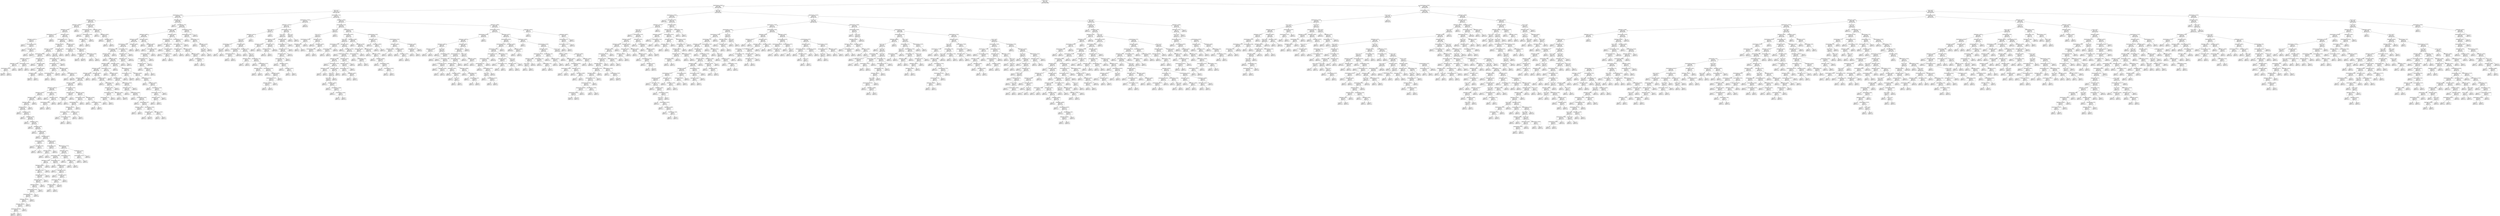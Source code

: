 digraph Tree {
node [shape=box, fontname="helvetica"] ;
edge [fontname="helvetica"] ;
0 [label="tenure <= 16.5\ngini = 0.39\nsamples = 5634\nvalue = [4138, 1496]"] ;
1 [label="MonthlyCharges <= 68.625\ngini = 0.496\nsamples = 2025\nvalue = [1106, 919]"] ;
0 -> 1 [labeldistance=2.5, labelangle=45, headlabel="True"] ;
2 [label="tenure <= 3.5\ngini = 0.415\nsamples = 1114\nvalue = [786, 328]"] ;
1 -> 2 ;
3 [label="MonthlyCharges <= 20.875\ngini = 0.492\nsamples = 484\nvalue = [272, 212]"] ;
2 -> 3 ;
4 [label="TotalCharges <= 3075.5\ngini = 0.399\nsamples = 178\nvalue = [129, 49]"] ;
3 -> 4 ;
5 [label="TotalCharges <= 2989.5\ngini = 0.448\nsamples = 127\nvalue = [84, 43]"] ;
4 -> 5 ;
6 [label="TotalCharges <= 1479.5\ngini = 0.441\nsamples = 125\nvalue = [84, 41]"] ;
5 -> 6 ;
7 [label="MonthlyCharges <= 19.125\ngini = 0.219\nsamples = 16\nvalue = [14, 2]"] ;
6 -> 7 ;
8 [label="TotalCharges <= 1342.5\ngini = 0.375\nsamples = 8\nvalue = [6, 2]"] ;
7 -> 8 ;
9 [label="gini = 0.0\nsamples = 1\nvalue = [1, 0]"] ;
8 -> 9 ;
10 [label="MonthlyCharges <= 18.925\ngini = 0.408\nsamples = 7\nvalue = [5, 2]"] ;
8 -> 10 ;
11 [label="gini = 0.5\nsamples = 2\nvalue = [1, 1]"] ;
10 -> 11 ;
12 [label="TotalCharges <= 1476.5\ngini = 0.32\nsamples = 5\nvalue = [4, 1]"] ;
10 -> 12 ;
13 [label="gini = 0.0\nsamples = 2\nvalue = [2, 0]"] ;
12 -> 13 ;
14 [label="gini = 0.444\nsamples = 3\nvalue = [2, 1]"] ;
12 -> 14 ;
15 [label="gini = 0.0\nsamples = 8\nvalue = [8, 0]"] ;
7 -> 15 ;
16 [label="TotalCharges <= 2561.0\ngini = 0.46\nsamples = 109\nvalue = [70, 39]"] ;
6 -> 16 ;
17 [label="MonthlyCharges <= 20.275\ngini = 0.471\nsamples = 103\nvalue = [64, 39]"] ;
16 -> 17 ;
18 [label="TotalCharges <= 1491.5\ngini = 0.486\nsamples = 77\nvalue = [45, 32]"] ;
17 -> 18 ;
19 [label="TotalCharges <= 1489.5\ngini = 0.42\nsamples = 40\nvalue = [28, 12]"] ;
18 -> 19 ;
20 [label="MonthlyCharges <= 19.525\ngini = 0.438\nsamples = 37\nvalue = [25, 12]"] ;
19 -> 20 ;
21 [label="TotalCharges <= 1482.5\ngini = 0.48\nsamples = 15\nvalue = [9, 6]"] ;
20 -> 21 ;
22 [label="TotalCharges <= 1481.5\ngini = 0.42\nsamples = 10\nvalue = [7, 3]"] ;
21 -> 22 ;
23 [label="MonthlyCharges <= 19.275\ngini = 0.49\nsamples = 7\nvalue = [4, 3]"] ;
22 -> 23 ;
24 [label="gini = 0.444\nsamples = 3\nvalue = [2, 1]"] ;
23 -> 24 ;
25 [label="gini = 0.5\nsamples = 4\nvalue = [2, 2]"] ;
23 -> 25 ;
26 [label="gini = 0.0\nsamples = 3\nvalue = [3, 0]"] ;
22 -> 26 ;
27 [label="MonthlyCharges <= 19.475\ngini = 0.48\nsamples = 5\nvalue = [2, 3]"] ;
21 -> 27 ;
28 [label="gini = 0.444\nsamples = 3\nvalue = [1, 2]"] ;
27 -> 28 ;
29 [label="gini = 0.5\nsamples = 2\nvalue = [1, 1]"] ;
27 -> 29 ;
30 [label="TotalCharges <= 1485.5\ngini = 0.397\nsamples = 22\nvalue = [16, 6]"] ;
20 -> 30 ;
31 [label="gini = 0.0\nsamples = 6\nvalue = [6, 0]"] ;
30 -> 31 ;
32 [label="TotalCharges <= 1486.5\ngini = 0.469\nsamples = 16\nvalue = [10, 6]"] ;
30 -> 32 ;
33 [label="gini = 0.0\nsamples = 2\nvalue = [0, 2]"] ;
32 -> 33 ;
34 [label="TotalCharges <= 1488.5\ngini = 0.408\nsamples = 14\nvalue = [10, 4]"] ;
32 -> 34 ;
35 [label="TotalCharges <= 1487.5\ngini = 0.444\nsamples = 6\nvalue = [4, 2]"] ;
34 -> 35 ;
36 [label="gini = 0.375\nsamples = 4\nvalue = [3, 1]"] ;
35 -> 36 ;
37 [label="gini = 0.5\nsamples = 2\nvalue = [1, 1]"] ;
35 -> 37 ;
38 [label="gini = 0.375\nsamples = 8\nvalue = [6, 2]"] ;
34 -> 38 ;
39 [label="gini = 0.0\nsamples = 3\nvalue = [3, 0]"] ;
19 -> 39 ;
40 [label="TotalCharges <= 2386.0\ngini = 0.497\nsamples = 37\nvalue = [17, 20]"] ;
18 -> 40 ;
41 [label="tenure <= 1.5\ngini = 0.498\nsamples = 36\nvalue = [17, 19]"] ;
40 -> 41 ;
42 [label="MonthlyCharges <= 20.225\ngini = 0.496\nsamples = 35\nvalue = [16, 19]"] ;
41 -> 42 ;
43 [label="MonthlyCharges <= 20.075\ngini = 0.491\nsamples = 30\nvalue = [13, 17]"] ;
42 -> 43 ;
44 [label="MonthlyCharges <= 20.0\ngini = 0.5\nsamples = 14\nvalue = [7, 7]"] ;
43 -> 44 ;
45 [label="MonthlyCharges <= 19.925\ngini = 0.469\nsamples = 8\nvalue = [3, 5]"] ;
44 -> 45 ;
46 [label="gini = 0.5\nsamples = 6\nvalue = [3, 3]"] ;
45 -> 46 ;
47 [label="gini = 0.0\nsamples = 2\nvalue = [0, 2]"] ;
45 -> 47 ;
48 [label="gini = 0.444\nsamples = 6\nvalue = [4, 2]"] ;
44 -> 48 ;
49 [label="TotalCharges <= 1608.5\ngini = 0.469\nsamples = 16\nvalue = [6, 10]"] ;
43 -> 49 ;
50 [label="gini = 0.0\nsamples = 2\nvalue = [0, 2]"] ;
49 -> 50 ;
51 [label="MonthlyCharges <= 20.175\ngini = 0.49\nsamples = 14\nvalue = [6, 8]"] ;
49 -> 51 ;
52 [label="gini = 0.5\nsamples = 4\nvalue = [2, 2]"] ;
51 -> 52 ;
53 [label="gini = 0.48\nsamples = 10\nvalue = [4, 6]"] ;
51 -> 53 ;
54 [label="gini = 0.48\nsamples = 5\nvalue = [3, 2]"] ;
42 -> 54 ;
55 [label="gini = 0.0\nsamples = 1\nvalue = [1, 0]"] ;
41 -> 55 ;
56 [label="gini = 0.0\nsamples = 1\nvalue = [0, 1]"] ;
40 -> 56 ;
57 [label="TotalCharges <= 1615.5\ngini = 0.393\nsamples = 26\nvalue = [19, 7]"] ;
17 -> 57 ;
58 [label="MonthlyCharges <= 20.325\ngini = 0.142\nsamples = 13\nvalue = [12, 1]"] ;
57 -> 58 ;
59 [label="gini = 0.32\nsamples = 5\nvalue = [4, 1]"] ;
58 -> 59 ;
60 [label="gini = 0.0\nsamples = 8\nvalue = [8, 0]"] ;
58 -> 60 ;
61 [label="TotalCharges <= 1617.5\ngini = 0.497\nsamples = 13\nvalue = [7, 6]"] ;
57 -> 61 ;
62 [label="TotalCharges <= 1616.5\ngini = 0.408\nsamples = 7\nvalue = [2, 5]"] ;
61 -> 62 ;
63 [label="gini = 0.375\nsamples = 4\nvalue = [1, 3]"] ;
62 -> 63 ;
64 [label="gini = 0.444\nsamples = 3\nvalue = [1, 2]"] ;
62 -> 64 ;
65 [label="MonthlyCharges <= 20.825\ngini = 0.278\nsamples = 6\nvalue = [5, 1]"] ;
61 -> 65 ;
66 [label="gini = 0.0\nsamples = 5\nvalue = [5, 0]"] ;
65 -> 66 ;
67 [label="gini = 0.0\nsamples = 1\nvalue = [0, 1]"] ;
65 -> 67 ;
68 [label="gini = 0.0\nsamples = 6\nvalue = [6, 0]"] ;
16 -> 68 ;
69 [label="gini = 0.0\nsamples = 2\nvalue = [0, 2]"] ;
5 -> 69 ;
70 [label="TotalCharges <= 4780.5\ngini = 0.208\nsamples = 51\nvalue = [45, 6]"] ;
4 -> 70 ;
71 [label="MonthlyCharges <= 20.525\ngini = 0.059\nsamples = 33\nvalue = [32, 1]"] ;
70 -> 71 ;
72 [label="gini = 0.0\nsamples = 28\nvalue = [28, 0]"] ;
71 -> 72 ;
73 [label="MonthlyCharges <= 20.625\ngini = 0.32\nsamples = 5\nvalue = [4, 1]"] ;
71 -> 73 ;
74 [label="TotalCharges <= 4501.5\ngini = 0.5\nsamples = 2\nvalue = [1, 1]"] ;
73 -> 74 ;
75 [label="gini = 0.0\nsamples = 1\nvalue = [0, 1]"] ;
74 -> 75 ;
76 [label="gini = 0.0\nsamples = 1\nvalue = [1, 0]"] ;
74 -> 76 ;
77 [label="gini = 0.0\nsamples = 3\nvalue = [3, 0]"] ;
73 -> 77 ;
78 [label="TotalCharges <= 4879.0\ngini = 0.401\nsamples = 18\nvalue = [13, 5]"] ;
70 -> 78 ;
79 [label="gini = 0.0\nsamples = 3\nvalue = [0, 3]"] ;
78 -> 79 ;
80 [label="TotalCharges <= 5091.5\ngini = 0.231\nsamples = 15\nvalue = [13, 2]"] ;
78 -> 80 ;
81 [label="gini = 0.0\nsamples = 8\nvalue = [8, 0]"] ;
80 -> 81 ;
82 [label="TotalCharges <= 5237.5\ngini = 0.408\nsamples = 7\nvalue = [5, 2]"] ;
80 -> 82 ;
83 [label="gini = 0.0\nsamples = 2\nvalue = [0, 2]"] ;
82 -> 83 ;
84 [label="gini = 0.0\nsamples = 5\nvalue = [5, 0]"] ;
82 -> 84 ;
85 [label="TotalCharges <= 30.0\ngini = 0.498\nsamples = 306\nvalue = [143, 163]"] ;
3 -> 85 ;
86 [label="gini = 0.0\nsamples = 7\nvalue = [7, 0]"] ;
85 -> 86 ;
87 [label="MonthlyCharges <= 60.2\ngini = 0.496\nsamples = 299\nvalue = [136, 163]"] ;
85 -> 87 ;
88 [label="TotalCharges <= 6078.5\ngini = 0.493\nsamples = 280\nvalue = [123, 157]"] ;
87 -> 88 ;
89 [label="TotalCharges <= 4566.5\ngini = 0.489\nsamples = 249\nvalue = [106, 143]"] ;
88 -> 89 ;
90 [label="TotalCharges <= 4560.5\ngini = 0.495\nsamples = 224\nvalue = [101, 123]"] ;
89 -> 90 ;
91 [label="MonthlyCharges <= 54.675\ngini = 0.493\nsamples = 218\nvalue = [96, 122]"] ;
90 -> 91 ;
92 [label="MonthlyCharges <= 54.45\ngini = 0.496\nsamples = 203\nvalue = [93, 110]"] ;
91 -> 92 ;
93 [label="TotalCharges <= 115.5\ngini = 0.495\nsamples = 200\nvalue = [90, 110]"] ;
92 -> 93 ;
94 [label="gini = 0.0\nsamples = 3\nvalue = [3, 0]"] ;
93 -> 94 ;
95 [label="TotalCharges <= 4226.5\ngini = 0.493\nsamples = 197\nvalue = [87, 110]"] ;
93 -> 95 ;
96 [label="TotalCharges <= 3905.5\ngini = 0.498\nsamples = 172\nvalue = [80, 92]"] ;
95 -> 96 ;
97 [label="TotalCharges <= 3815.5\ngini = 0.485\nsamples = 143\nvalue = [59, 84]"] ;
96 -> 97 ;
98 [label="TotalCharges <= 3813.5\ngini = 0.496\nsamples = 121\nvalue = [55, 66]"] ;
97 -> 98 ;
99 [label="TotalCharges <= 3780.5\ngini = 0.494\nsamples = 119\nvalue = [53, 66]"] ;
98 -> 99 ;
100 [label="TotalCharges <= 3658.5\ngini = 0.497\nsamples = 115\nvalue = [53, 62]"] ;
99 -> 100 ;
101 [label="TotalCharges <= 2945.5\ngini = 0.486\nsamples = 89\nvalue = [37, 52]"] ;
100 -> 101 ;
102 [label="TotalCharges <= 2593.5\ngini = 0.497\nsamples = 76\nvalue = [35, 41]"] ;
101 -> 102 ;
103 [label="TotalCharges <= 2506.5\ngini = 0.494\nsamples = 74\nvalue = [33, 41]"] ;
102 -> 103 ;
104 [label="TotalCharges <= 2504.5\ngini = 0.498\nsamples = 71\nvalue = [33, 38]"] ;
103 -> 104 ;
105 [label="TotalCharges <= 126.0\ngini = 0.495\nsamples = 69\nvalue = [31, 38]"] ;
104 -> 105 ;
106 [label="gini = 0.0\nsamples = 2\nvalue = [0, 2]"] ;
105 -> 106 ;
107 [label="TotalCharges <= 146.0\ngini = 0.497\nsamples = 67\nvalue = [31, 36]"] ;
105 -> 107 ;
108 [label="gini = 0.0\nsamples = 2\nvalue = [2, 0]"] ;
107 -> 108 ;
109 [label="TotalCharges <= 166.5\ngini = 0.494\nsamples = 65\nvalue = [29, 36]"] ;
107 -> 109 ;
110 [label="gini = 0.0\nsamples = 2\nvalue = [0, 2]"] ;
109 -> 110 ;
111 [label="TotalCharges <= 261.0\ngini = 0.497\nsamples = 63\nvalue = [29, 34]"] ;
109 -> 111 ;
112 [label="gini = 0.0\nsamples = 3\nvalue = [3, 0]"] ;
111 -> 112 ;
113 [label="TotalCharges <= 334.0\ngini = 0.491\nsamples = 60\nvalue = [26, 34]"] ;
111 -> 113 ;
114 [label="gini = 0.0\nsamples = 3\nvalue = [0, 3]"] ;
113 -> 114 ;
115 [label="TotalCharges <= 418.5\ngini = 0.496\nsamples = 57\nvalue = [26, 31]"] ;
113 -> 115 ;
116 [label="gini = 0.0\nsamples = 3\nvalue = [3, 0]"] ;
115 -> 116 ;
117 [label="TotalCharges <= 641.5\ngini = 0.489\nsamples = 54\nvalue = [23, 31]"] ;
115 -> 117 ;
118 [label="MonthlyCharges <= 45.55\ngini = 0.245\nsamples = 7\nvalue = [1, 6]"] ;
117 -> 118 ;
119 [label="gini = 0.0\nsamples = 5\nvalue = [0, 5]"] ;
118 -> 119 ;
120 [label="TotalCharges <= 546.5\ngini = 0.5\nsamples = 2\nvalue = [1, 1]"] ;
118 -> 120 ;
121 [label="gini = 0.0\nsamples = 1\nvalue = [0, 1]"] ;
120 -> 121 ;
122 [label="gini = 0.0\nsamples = 1\nvalue = [1, 0]"] ;
120 -> 122 ;
123 [label="TotalCharges <= 932.0\ngini = 0.498\nsamples = 47\nvalue = [22, 25]"] ;
117 -> 123 ;
124 [label="MonthlyCharges <= 45.4\ngini = 0.278\nsamples = 6\nvalue = [5, 1]"] ;
123 -> 124 ;
125 [label="TotalCharges <= 812.5\ngini = 0.5\nsamples = 2\nvalue = [1, 1]"] ;
124 -> 125 ;
126 [label="gini = 0.0\nsamples = 1\nvalue = [0, 1]"] ;
125 -> 126 ;
127 [label="gini = 0.0\nsamples = 1\nvalue = [1, 0]"] ;
125 -> 127 ;
128 [label="gini = 0.0\nsamples = 4\nvalue = [4, 0]"] ;
124 -> 128 ;
129 [label="MonthlyCharges <= 27.775\ngini = 0.485\nsamples = 41\nvalue = [17, 24]"] ;
123 -> 129 ;
130 [label="TotalCharges <= 2154.0\ngini = 0.496\nsamples = 35\nvalue = [16, 19]"] ;
129 -> 130 ;
131 [label="MonthlyCharges <= 24.75\ngini = 0.487\nsamples = 31\nvalue = [13, 18]"] ;
130 -> 131 ;
132 [label="TotalCharges <= 2041.5\ngini = 0.5\nsamples = 18\nvalue = [9, 9]"] ;
131 -> 132 ;
133 [label="TotalCharges <= 2039.5\ngini = 0.492\nsamples = 16\nvalue = [7, 9]"] ;
132 -> 133 ;
134 [label="TotalCharges <= 2038.5\ngini = 0.5\nsamples = 14\nvalue = [7, 7]"] ;
133 -> 134 ;
135 [label="TotalCharges <= 2037.5\ngini = 0.486\nsamples = 12\nvalue = [5, 7]"] ;
134 -> 135 ;
136 [label="TotalCharges <= 2036.5\ngini = 0.496\nsamples = 11\nvalue = [5, 6]"] ;
135 -> 136 ;
137 [label="TotalCharges <= 2035.5\ngini = 0.48\nsamples = 10\nvalue = [4, 6]"] ;
136 -> 137 ;
138 [label="MonthlyCharges <= 23.725\ngini = 0.494\nsamples = 9\nvalue = [4, 5]"] ;
137 -> 138 ;
139 [label="MonthlyCharges <= 22.25\ngini = 0.469\nsamples = 8\nvalue = [3, 5]"] ;
138 -> 139 ;
140 [label="TotalCharges <= 1728.5\ngini = 0.49\nsamples = 7\nvalue = [3, 4]"] ;
139 -> 140 ;
141 [label="TotalCharges <= 1676.5\ngini = 0.444\nsamples = 6\nvalue = [2, 4]"] ;
140 -> 141 ;
142 [label="MonthlyCharges <= 20.925\ngini = 0.48\nsamples = 5\nvalue = [2, 3]"] ;
141 -> 142 ;
143 [label="gini = 0.444\nsamples = 3\nvalue = [1, 2]"] ;
142 -> 143 ;
144 [label="gini = 0.5\nsamples = 2\nvalue = [1, 1]"] ;
142 -> 144 ;
145 [label="gini = 0.0\nsamples = 1\nvalue = [0, 1]"] ;
141 -> 145 ;
146 [label="gini = 0.0\nsamples = 1\nvalue = [1, 0]"] ;
140 -> 146 ;
147 [label="gini = 0.0\nsamples = 1\nvalue = [0, 1]"] ;
139 -> 147 ;
148 [label="gini = 0.0\nsamples = 1\nvalue = [1, 0]"] ;
138 -> 148 ;
149 [label="gini = 0.0\nsamples = 1\nvalue = [0, 1]"] ;
137 -> 149 ;
150 [label="gini = 0.0\nsamples = 1\nvalue = [1, 0]"] ;
136 -> 150 ;
151 [label="gini = 0.0\nsamples = 1\nvalue = [0, 1]"] ;
135 -> 151 ;
152 [label="gini = 0.0\nsamples = 2\nvalue = [2, 0]"] ;
134 -> 152 ;
153 [label="gini = 0.0\nsamples = 2\nvalue = [0, 2]"] ;
133 -> 153 ;
154 [label="gini = 0.0\nsamples = 2\nvalue = [2, 0]"] ;
132 -> 154 ;
155 [label="MonthlyCharges <= 24.9\ngini = 0.426\nsamples = 13\nvalue = [4, 9]"] ;
131 -> 155 ;
156 [label="gini = 0.0\nsamples = 2\nvalue = [0, 2]"] ;
155 -> 156 ;
157 [label="TotalCharges <= 2147.5\ngini = 0.463\nsamples = 11\nvalue = [4, 7]"] ;
155 -> 157 ;
158 [label="gini = 0.0\nsamples = 1\nvalue = [1, 0]"] ;
157 -> 158 ;
159 [label="TotalCharges <= 2149.5\ngini = 0.42\nsamples = 10\nvalue = [3, 7]"] ;
157 -> 159 ;
160 [label="gini = 0.0\nsamples = 3\nvalue = [0, 3]"] ;
159 -> 160 ;
161 [label="TotalCharges <= 2152.5\ngini = 0.49\nsamples = 7\nvalue = [3, 4]"] ;
159 -> 161 ;
162 [label="MonthlyCharges <= 25.225\ngini = 0.5\nsamples = 6\nvalue = [3, 3]"] ;
161 -> 162 ;
163 [label="TotalCharges <= 2150.5\ngini = 0.444\nsamples = 3\nvalue = [1, 2]"] ;
162 -> 163 ;
164 [label="gini = 0.5\nsamples = 2\nvalue = [1, 1]"] ;
163 -> 164 ;
165 [label="gini = 0.0\nsamples = 1\nvalue = [0, 1]"] ;
163 -> 165 ;
166 [label="gini = 0.444\nsamples = 3\nvalue = [2, 1]"] ;
162 -> 166 ;
167 [label="gini = 0.0\nsamples = 1\nvalue = [0, 1]"] ;
161 -> 167 ;
168 [label="MonthlyCharges <= 25.75\ngini = 0.375\nsamples = 4\nvalue = [3, 1]"] ;
130 -> 168 ;
169 [label="gini = 0.0\nsamples = 2\nvalue = [2, 0]"] ;
168 -> 169 ;
170 [label="TotalCharges <= 2158.5\ngini = 0.5\nsamples = 2\nvalue = [1, 1]"] ;
168 -> 170 ;
171 [label="gini = 0.0\nsamples = 1\nvalue = [0, 1]"] ;
170 -> 171 ;
172 [label="gini = 0.0\nsamples = 1\nvalue = [1, 0]"] ;
170 -> 172 ;
173 [label="TotalCharges <= 1113.0\ngini = 0.278\nsamples = 6\nvalue = [1, 5]"] ;
129 -> 173 ;
174 [label="MonthlyCharges <= 50.375\ngini = 0.5\nsamples = 2\nvalue = [1, 1]"] ;
173 -> 174 ;
175 [label="gini = 0.0\nsamples = 1\nvalue = [1, 0]"] ;
174 -> 175 ;
176 [label="gini = 0.0\nsamples = 1\nvalue = [0, 1]"] ;
174 -> 176 ;
177 [label="gini = 0.0\nsamples = 4\nvalue = [0, 4]"] ;
173 -> 177 ;
178 [label="gini = 0.0\nsamples = 2\nvalue = [2, 0]"] ;
104 -> 178 ;
179 [label="gini = 0.0\nsamples = 3\nvalue = [0, 3]"] ;
103 -> 179 ;
180 [label="gini = 0.0\nsamples = 2\nvalue = [2, 0]"] ;
102 -> 180 ;
181 [label="MonthlyCharges <= 24.325\ngini = 0.26\nsamples = 13\nvalue = [2, 11]"] ;
101 -> 181 ;
182 [label="gini = 0.0\nsamples = 1\nvalue = [1, 0]"] ;
181 -> 182 ;
183 [label="TotalCharges <= 3074.5\ngini = 0.153\nsamples = 12\nvalue = [1, 11]"] ;
181 -> 183 ;
184 [label="MonthlyCharges <= 35.825\ngini = 0.278\nsamples = 6\nvalue = [1, 5]"] ;
183 -> 184 ;
185 [label="gini = 0.0\nsamples = 4\nvalue = [0, 4]"] ;
184 -> 185 ;
186 [label="gini = 0.5\nsamples = 2\nvalue = [1, 1]"] ;
184 -> 186 ;
187 [label="gini = 0.0\nsamples = 6\nvalue = [0, 6]"] ;
183 -> 187 ;
188 [label="MonthlyCharges <= 44.075\ngini = 0.473\nsamples = 26\nvalue = [16, 10]"] ;
100 -> 188 ;
189 [label="TotalCharges <= 3697.5\ngini = 0.198\nsamples = 9\nvalue = [8, 1]"] ;
188 -> 189 ;
190 [label="TotalCharges <= 3660.5\ngini = 0.375\nsamples = 4\nvalue = [3, 1]"] ;
189 -> 190 ;
191 [label="gini = 0.0\nsamples = 2\nvalue = [2, 0]"] ;
190 -> 191 ;
192 [label="gini = 0.5\nsamples = 2\nvalue = [1, 1]"] ;
190 -> 192 ;
193 [label="gini = 0.0\nsamples = 5\nvalue = [5, 0]"] ;
189 -> 193 ;
194 [label="TotalCharges <= 3746.5\ngini = 0.498\nsamples = 17\nvalue = [8, 9]"] ;
188 -> 194 ;
195 [label="MonthlyCharges <= 44.625\ngini = 0.473\nsamples = 13\nvalue = [5, 8]"] ;
194 -> 195 ;
196 [label="MonthlyCharges <= 44.5\ngini = 0.496\nsamples = 11\nvalue = [5, 6]"] ;
195 -> 196 ;
197 [label="TotalCharges <= 3739.5\ngini = 0.444\nsamples = 9\nvalue = [3, 6]"] ;
196 -> 197 ;
198 [label="MonthlyCharges <= 44.125\ngini = 0.5\nsamples = 4\nvalue = [2, 2]"] ;
197 -> 198 ;
199 [label="gini = 0.0\nsamples = 1\nvalue = [0, 1]"] ;
198 -> 199 ;
200 [label="MonthlyCharges <= 44.225\ngini = 0.444\nsamples = 3\nvalue = [2, 1]"] ;
198 -> 200 ;
201 [label="gini = 0.5\nsamples = 2\nvalue = [1, 1]"] ;
200 -> 201 ;
202 [label="gini = 0.0\nsamples = 1\nvalue = [1, 0]"] ;
200 -> 202 ;
203 [label="TotalCharges <= 3741.5\ngini = 0.32\nsamples = 5\nvalue = [1, 4]"] ;
197 -> 203 ;
204 [label="gini = 0.0\nsamples = 3\nvalue = [0, 3]"] ;
203 -> 204 ;
205 [label="gini = 0.5\nsamples = 2\nvalue = [1, 1]"] ;
203 -> 205 ;
206 [label="gini = 0.0\nsamples = 2\nvalue = [2, 0]"] ;
196 -> 206 ;
207 [label="gini = 0.0\nsamples = 2\nvalue = [0, 2]"] ;
195 -> 207 ;
208 [label="TotalCharges <= 3748.0\ngini = 0.375\nsamples = 4\nvalue = [3, 1]"] ;
194 -> 208 ;
209 [label="gini = 0.0\nsamples = 2\nvalue = [2, 0]"] ;
208 -> 209 ;
210 [label="MonthlyCharges <= 44.925\ngini = 0.5\nsamples = 2\nvalue = [1, 1]"] ;
208 -> 210 ;
211 [label="gini = 0.0\nsamples = 1\nvalue = [0, 1]"] ;
210 -> 211 ;
212 [label="gini = 0.0\nsamples = 1\nvalue = [1, 0]"] ;
210 -> 212 ;
213 [label="gini = 0.0\nsamples = 4\nvalue = [0, 4]"] ;
99 -> 213 ;
214 [label="gini = 0.0\nsamples = 2\nvalue = [2, 0]"] ;
98 -> 214 ;
215 [label="TotalCharges <= 3816.5\ngini = 0.298\nsamples = 22\nvalue = [4, 18]"] ;
97 -> 215 ;
216 [label="gini = 0.0\nsamples = 4\nvalue = [0, 4]"] ;
215 -> 216 ;
217 [label="TotalCharges <= 3817.5\ngini = 0.346\nsamples = 18\nvalue = [4, 14]"] ;
215 -> 217 ;
218 [label="gini = 0.0\nsamples = 1\nvalue = [1, 0]"] ;
217 -> 218 ;
219 [label="MonthlyCharges <= 45.9\ngini = 0.291\nsamples = 17\nvalue = [3, 14]"] ;
217 -> 219 ;
220 [label="TotalCharges <= 3823.5\ngini = 0.355\nsamples = 13\nvalue = [3, 10]"] ;
219 -> 220 ;
221 [label="MonthlyCharges <= 45.625\ngini = 0.219\nsamples = 8\nvalue = [1, 7]"] ;
220 -> 221 ;
222 [label="MonthlyCharges <= 45.5\ngini = 0.444\nsamples = 3\nvalue = [1, 2]"] ;
221 -> 222 ;
223 [label="gini = 0.0\nsamples = 1\nvalue = [0, 1]"] ;
222 -> 223 ;
224 [label="gini = 0.5\nsamples = 2\nvalue = [1, 1]"] ;
222 -> 224 ;
225 [label="gini = 0.0\nsamples = 5\nvalue = [0, 5]"] ;
221 -> 225 ;
226 [label="TotalCharges <= 3824.5\ngini = 0.48\nsamples = 5\nvalue = [2, 3]"] ;
220 -> 226 ;
227 [label="gini = 0.5\nsamples = 2\nvalue = [1, 1]"] ;
226 -> 227 ;
228 [label="gini = 0.444\nsamples = 3\nvalue = [1, 2]"] ;
226 -> 228 ;
229 [label="gini = 0.0\nsamples = 4\nvalue = [0, 4]"] ;
219 -> 229 ;
230 [label="MonthlyCharges <= 24.475\ngini = 0.4\nsamples = 29\nvalue = [21, 8]"] ;
96 -> 230 ;
231 [label="gini = 0.0\nsamples = 1\nvalue = [0, 1]"] ;
230 -> 231 ;
232 [label="TotalCharges <= 4053.5\ngini = 0.375\nsamples = 28\nvalue = [21, 7]"] ;
230 -> 232 ;
233 [label="gini = 0.0\nsamples = 6\nvalue = [6, 0]"] ;
232 -> 233 ;
234 [label="TotalCharges <= 4095.0\ngini = 0.434\nsamples = 22\nvalue = [15, 7]"] ;
232 -> 234 ;
235 [label="gini = 0.0\nsamples = 1\nvalue = [0, 1]"] ;
234 -> 235 ;
236 [label="MonthlyCharges <= 50.125\ngini = 0.408\nsamples = 21\nvalue = [15, 6]"] ;
234 -> 236 ;
237 [label="TotalCharges <= 4137.5\ngini = 0.444\nsamples = 18\nvalue = [12, 6]"] ;
236 -> 237 ;
238 [label="gini = 0.0\nsamples = 2\nvalue = [2, 0]"] ;
237 -> 238 ;
239 [label="MonthlyCharges <= 49.275\ngini = 0.469\nsamples = 16\nvalue = [10, 6]"] ;
237 -> 239 ;
240 [label="gini = 0.0\nsamples = 1\nvalue = [0, 1]"] ;
239 -> 240 ;
241 [label="MonthlyCharges <= 49.525\ngini = 0.444\nsamples = 15\nvalue = [10, 5]"] ;
239 -> 241 ;
242 [label="gini = 0.0\nsamples = 2\nvalue = [2, 0]"] ;
241 -> 242 ;
243 [label="MonthlyCharges <= 49.7\ngini = 0.473\nsamples = 13\nvalue = [8, 5]"] ;
241 -> 243 ;
244 [label="TotalCharges <= 4141.5\ngini = 0.444\nsamples = 3\nvalue = [1, 2]"] ;
243 -> 244 ;
245 [label="gini = 0.5\nsamples = 2\nvalue = [1, 1]"] ;
244 -> 245 ;
246 [label="gini = 0.0\nsamples = 1\nvalue = [0, 1]"] ;
244 -> 246 ;
247 [label="MonthlyCharges <= 49.925\ngini = 0.42\nsamples = 10\nvalue = [7, 3]"] ;
243 -> 247 ;
248 [label="TotalCharges <= 4146.0\ngini = 0.278\nsamples = 6\nvalue = [5, 1]"] ;
247 -> 248 ;
249 [label="gini = 0.0\nsamples = 2\nvalue = [2, 0]"] ;
248 -> 249 ;
250 [label="gini = 0.375\nsamples = 4\nvalue = [3, 1]"] ;
248 -> 250 ;
251 [label="TotalCharges <= 4186.5\ngini = 0.5\nsamples = 4\nvalue = [2, 2]"] ;
247 -> 251 ;
252 [label="gini = 0.5\nsamples = 2\nvalue = [1, 1]"] ;
251 -> 252 ;
253 [label="gini = 0.5\nsamples = 2\nvalue = [1, 1]"] ;
251 -> 253 ;
254 [label="gini = 0.0\nsamples = 3\nvalue = [3, 0]"] ;
236 -> 254 ;
255 [label="TotalCharges <= 4232.0\ngini = 0.403\nsamples = 25\nvalue = [7, 18]"] ;
95 -> 255 ;
256 [label="gini = 0.0\nsamples = 8\nvalue = [0, 8]"] ;
255 -> 256 ;
257 [label="MonthlyCharges <= 50.775\ngini = 0.484\nsamples = 17\nvalue = [7, 10]"] ;
255 -> 257 ;
258 [label="MonthlyCharges <= 50.725\ngini = 0.32\nsamples = 5\nvalue = [4, 1]"] ;
257 -> 258 ;
259 [label="gini = 0.0\nsamples = 2\nvalue = [2, 0]"] ;
258 -> 259 ;
260 [label="gini = 0.444\nsamples = 3\nvalue = [2, 1]"] ;
258 -> 260 ;
261 [label="TotalCharges <= 4268.5\ngini = 0.375\nsamples = 12\nvalue = [3, 9]"] ;
257 -> 261 ;
262 [label="gini = 0.0\nsamples = 3\nvalue = [0, 3]"] ;
261 -> 262 ;
263 [label="MonthlyCharges <= 51.225\ngini = 0.444\nsamples = 9\nvalue = [3, 6]"] ;
261 -> 263 ;
264 [label="gini = 0.0\nsamples = 1\nvalue = [1, 0]"] ;
263 -> 264 ;
265 [label="TotalCharges <= 4432.5\ngini = 0.375\nsamples = 8\nvalue = [2, 6]"] ;
263 -> 265 ;
266 [label="gini = 0.0\nsamples = 3\nvalue = [0, 3]"] ;
265 -> 266 ;
267 [label="MonthlyCharges <= 54.325\ngini = 0.48\nsamples = 5\nvalue = [2, 3]"] ;
265 -> 267 ;
268 [label="MonthlyCharges <= 54.125\ngini = 0.5\nsamples = 4\nvalue = [2, 2]"] ;
267 -> 268 ;
269 [label="TotalCharges <= 4433.5\ngini = 0.444\nsamples = 3\nvalue = [1, 2]"] ;
268 -> 269 ;
270 [label="gini = 0.5\nsamples = 2\nvalue = [1, 1]"] ;
269 -> 270 ;
271 [label="gini = 0.0\nsamples = 1\nvalue = [0, 1]"] ;
269 -> 271 ;
272 [label="gini = 0.0\nsamples = 1\nvalue = [1, 0]"] ;
268 -> 272 ;
273 [label="gini = 0.0\nsamples = 1\nvalue = [0, 1]"] ;
267 -> 273 ;
274 [label="gini = 0.0\nsamples = 3\nvalue = [3, 0]"] ;
92 -> 274 ;
275 [label="MonthlyCharges <= 56.35\ngini = 0.32\nsamples = 15\nvalue = [3, 12]"] ;
91 -> 275 ;
276 [label="TotalCharges <= 203.5\ngini = 0.142\nsamples = 13\nvalue = [1, 12]"] ;
275 -> 276 ;
277 [label="TotalCharges <= 118.5\ngini = 0.444\nsamples = 3\nvalue = [1, 2]"] ;
276 -> 277 ;
278 [label="gini = 0.0\nsamples = 2\nvalue = [0, 2]"] ;
277 -> 278 ;
279 [label="gini = 0.0\nsamples = 1\nvalue = [1, 0]"] ;
277 -> 279 ;
280 [label="gini = 0.0\nsamples = 10\nvalue = [0, 10]"] ;
276 -> 280 ;
281 [label="gini = 0.0\nsamples = 2\nvalue = [2, 0]"] ;
275 -> 281 ;
282 [label="TotalCharges <= 4565.5\ngini = 0.278\nsamples = 6\nvalue = [5, 1]"] ;
90 -> 282 ;
283 [label="gini = 0.0\nsamples = 4\nvalue = [4, 0]"] ;
282 -> 283 ;
284 [label="gini = 0.5\nsamples = 2\nvalue = [1, 1]"] ;
282 -> 284 ;
285 [label="TotalCharges <= 4843.0\ngini = 0.32\nsamples = 25\nvalue = [5, 20]"] ;
89 -> 285 ;
286 [label="gini = 0.0\nsamples = 6\nvalue = [0, 6]"] ;
285 -> 286 ;
287 [label="TotalCharges <= 4877.5\ngini = 0.388\nsamples = 19\nvalue = [5, 14]"] ;
285 -> 287 ;
288 [label="gini = 0.0\nsamples = 1\nvalue = [1, 0]"] ;
287 -> 288 ;
289 [label="MonthlyCharges <= 45.625\ngini = 0.346\nsamples = 18\nvalue = [4, 14]"] ;
287 -> 289 ;
290 [label="MonthlyCharges <= 44.95\ngini = 0.408\nsamples = 14\nvalue = [4, 10]"] ;
289 -> 290 ;
291 [label="MonthlyCharges <= 32.475\ngini = 0.278\nsamples = 12\nvalue = [2, 10]"] ;
290 -> 291 ;
292 [label="TotalCharges <= 5179.0\ngini = 0.444\nsamples = 6\nvalue = [2, 4]"] ;
291 -> 292 ;
293 [label="gini = 0.0\nsamples = 1\nvalue = [1, 0]"] ;
292 -> 293 ;
294 [label="TotalCharges <= 5970.0\ngini = 0.32\nsamples = 5\nvalue = [1, 4]"] ;
292 -> 294 ;
295 [label="gini = 0.0\nsamples = 4\nvalue = [0, 4]"] ;
294 -> 295 ;
296 [label="gini = 0.0\nsamples = 1\nvalue = [1, 0]"] ;
294 -> 296 ;
297 [label="gini = 0.0\nsamples = 6\nvalue = [0, 6]"] ;
291 -> 297 ;
298 [label="gini = 0.0\nsamples = 2\nvalue = [2, 0]"] ;
290 -> 298 ;
299 [label="gini = 0.0\nsamples = 4\nvalue = [0, 4]"] ;
289 -> 299 ;
300 [label="TotalCharges <= 6322.0\ngini = 0.495\nsamples = 31\nvalue = [17, 14]"] ;
88 -> 300 ;
301 [label="MonthlyCharges <= 44.725\ngini = 0.355\nsamples = 13\nvalue = [10, 3]"] ;
300 -> 301 ;
302 [label="gini = 0.0\nsamples = 7\nvalue = [7, 0]"] ;
301 -> 302 ;
303 [label="TotalCharges <= 6239.0\ngini = 0.5\nsamples = 6\nvalue = [3, 3]"] ;
301 -> 303 ;
304 [label="gini = 0.0\nsamples = 2\nvalue = [0, 2]"] ;
303 -> 304 ;
305 [label="TotalCharges <= 6284.5\ngini = 0.375\nsamples = 4\nvalue = [3, 1]"] ;
303 -> 305 ;
306 [label="gini = 0.0\nsamples = 2\nvalue = [2, 0]"] ;
305 -> 306 ;
307 [label="TotalCharges <= 6302.0\ngini = 0.5\nsamples = 2\nvalue = [1, 1]"] ;
305 -> 307 ;
308 [label="gini = 0.0\nsamples = 1\nvalue = [0, 1]"] ;
307 -> 308 ;
309 [label="gini = 0.0\nsamples = 1\nvalue = [1, 0]"] ;
307 -> 309 ;
310 [label="MonthlyCharges <= 49.775\ngini = 0.475\nsamples = 18\nvalue = [7, 11]"] ;
300 -> 310 ;
311 [label="MonthlyCharges <= 30.45\ngini = 0.43\nsamples = 16\nvalue = [5, 11]"] ;
310 -> 311 ;
312 [label="TotalCharges <= 6357.0\ngini = 0.375\nsamples = 4\nvalue = [3, 1]"] ;
311 -> 312 ;
313 [label="gini = 0.0\nsamples = 1\nvalue = [0, 1]"] ;
312 -> 313 ;
314 [label="gini = 0.0\nsamples = 3\nvalue = [3, 0]"] ;
312 -> 314 ;
315 [label="TotalCharges <= 6356.0\ngini = 0.278\nsamples = 12\nvalue = [2, 10]"] ;
311 -> 315 ;
316 [label="gini = 0.0\nsamples = 3\nvalue = [0, 3]"] ;
315 -> 316 ;
317 [label="TotalCharges <= 6369.5\ngini = 0.346\nsamples = 9\nvalue = [2, 7]"] ;
315 -> 317 ;
318 [label="gini = 0.0\nsamples = 1\nvalue = [1, 0]"] ;
317 -> 318 ;
319 [label="MonthlyCharges <= 47.2\ngini = 0.219\nsamples = 8\nvalue = [1, 7]"] ;
317 -> 319 ;
320 [label="gini = 0.0\nsamples = 7\nvalue = [0, 7]"] ;
319 -> 320 ;
321 [label="gini = 0.0\nsamples = 1\nvalue = [1, 0]"] ;
319 -> 321 ;
322 [label="gini = 0.0\nsamples = 2\nvalue = [2, 0]"] ;
310 -> 322 ;
323 [label="MonthlyCharges <= 65.825\ngini = 0.432\nsamples = 19\nvalue = [13, 6]"] ;
87 -> 323 ;
324 [label="MonthlyCharges <= 61.625\ngini = 0.305\nsamples = 16\nvalue = [13, 3]"] ;
323 -> 324 ;
325 [label="gini = 0.0\nsamples = 6\nvalue = [6, 0]"] ;
324 -> 325 ;
326 [label="MonthlyCharges <= 62.1\ngini = 0.42\nsamples = 10\nvalue = [7, 3]"] ;
324 -> 326 ;
327 [label="gini = 0.0\nsamples = 2\nvalue = [0, 2]"] ;
326 -> 327 ;
328 [label="TotalCharges <= 1118.0\ngini = 0.219\nsamples = 8\nvalue = [7, 1]"] ;
326 -> 328 ;
329 [label="tenure <= 2.5\ngini = 0.444\nsamples = 3\nvalue = [2, 1]"] ;
328 -> 329 ;
330 [label="gini = 0.0\nsamples = 2\nvalue = [2, 0]"] ;
329 -> 330 ;
331 [label="gini = 0.0\nsamples = 1\nvalue = [0, 1]"] ;
329 -> 331 ;
332 [label="gini = 0.0\nsamples = 5\nvalue = [5, 0]"] ;
328 -> 332 ;
333 [label="gini = 0.0\nsamples = 3\nvalue = [0, 3]"] ;
323 -> 333 ;
334 [label="MonthlyCharges <= 20.9\ngini = 0.3\nsamples = 630\nvalue = [514, 116]"] ;
2 -> 334 ;
335 [label="MonthlyCharges <= 20.375\ngini = 0.147\nsamples = 238\nvalue = [219, 19]"] ;
334 -> 335 ;
336 [label="TotalCharges <= 1422.0\ngini = 0.175\nsamples = 196\nvalue = [177, 19]"] ;
335 -> 336 ;
337 [label="tenure <= 10.5\ngini = 0.259\nsamples = 72\nvalue = [61, 11]"] ;
336 -> 337 ;
338 [label="TotalCharges <= 1414.0\ngini = 0.242\nsamples = 71\nvalue = [61, 10]"] ;
337 -> 338 ;
339 [label="tenure <= 5.5\ngini = 0.224\nsamples = 70\nvalue = [61, 9]"] ;
338 -> 339 ;
340 [label="MonthlyCharges <= 19.9\ngini = 0.408\nsamples = 7\nvalue = [5, 2]"] ;
339 -> 340 ;
341 [label="tenure <= 4.5\ngini = 0.444\nsamples = 3\nvalue = [1, 2]"] ;
340 -> 341 ;
342 [label="gini = 0.0\nsamples = 1\nvalue = [1, 0]"] ;
341 -> 342 ;
343 [label="gini = 0.0\nsamples = 2\nvalue = [0, 2]"] ;
341 -> 343 ;
344 [label="gini = 0.0\nsamples = 4\nvalue = [4, 0]"] ;
340 -> 344 ;
345 [label="TotalCharges <= 660.5\ngini = 0.198\nsamples = 63\nvalue = [56, 7]"] ;
339 -> 345 ;
346 [label="MonthlyCharges <= 19.35\ngini = 0.095\nsamples = 20\nvalue = [19, 1]"] ;
345 -> 346 ;
347 [label="MonthlyCharges <= 19.125\ngini = 0.375\nsamples = 4\nvalue = [3, 1]"] ;
346 -> 347 ;
348 [label="gini = 0.0\nsamples = 3\nvalue = [3, 0]"] ;
347 -> 348 ;
349 [label="gini = 0.0\nsamples = 1\nvalue = [0, 1]"] ;
347 -> 349 ;
350 [label="gini = 0.0\nsamples = 16\nvalue = [16, 0]"] ;
346 -> 350 ;
351 [label="TotalCharges <= 676.5\ngini = 0.24\nsamples = 43\nvalue = [37, 6]"] ;
345 -> 351 ;
352 [label="gini = 0.0\nsamples = 1\nvalue = [0, 1]"] ;
351 -> 352 ;
353 [label="tenure <= 6.5\ngini = 0.21\nsamples = 42\nvalue = [37, 5]"] ;
351 -> 353 ;
354 [label="TotalCharges <= 766.5\ngini = 0.5\nsamples = 2\nvalue = [1, 1]"] ;
353 -> 354 ;
355 [label="gini = 0.0\nsamples = 1\nvalue = [1, 0]"] ;
354 -> 355 ;
356 [label="gini = 0.0\nsamples = 1\nvalue = [0, 1]"] ;
354 -> 356 ;
357 [label="MonthlyCharges <= 19.6\ngini = 0.18\nsamples = 40\nvalue = [36, 4]"] ;
353 -> 357 ;
358 [label="gini = 0.0\nsamples = 13\nvalue = [13, 0]"] ;
357 -> 358 ;
359 [label="MonthlyCharges <= 19.775\ngini = 0.252\nsamples = 27\nvalue = [23, 4]"] ;
357 -> 359 ;
360 [label="TotalCharges <= 1142.5\ngini = 0.48\nsamples = 5\nvalue = [3, 2]"] ;
359 -> 360 ;
361 [label="gini = 0.0\nsamples = 2\nvalue = [0, 2]"] ;
360 -> 361 ;
362 [label="gini = 0.0\nsamples = 3\nvalue = [3, 0]"] ;
360 -> 362 ;
363 [label="MonthlyCharges <= 20.125\ngini = 0.165\nsamples = 22\nvalue = [20, 2]"] ;
359 -> 363 ;
364 [label="gini = 0.0\nsamples = 11\nvalue = [11, 0]"] ;
363 -> 364 ;
365 [label="TotalCharges <= 1296.5\ngini = 0.298\nsamples = 11\nvalue = [9, 2]"] ;
363 -> 365 ;
366 [label="MonthlyCharges <= 20.175\ngini = 0.18\nsamples = 10\nvalue = [9, 1]"] ;
365 -> 366 ;
367 [label="TotalCharges <= 1054.5\ngini = 0.444\nsamples = 3\nvalue = [2, 1]"] ;
366 -> 367 ;
368 [label="gini = 0.0\nsamples = 1\nvalue = [0, 1]"] ;
367 -> 368 ;
369 [label="gini = 0.0\nsamples = 2\nvalue = [2, 0]"] ;
367 -> 369 ;
370 [label="gini = 0.0\nsamples = 7\nvalue = [7, 0]"] ;
366 -> 370 ;
371 [label="gini = 0.0\nsamples = 1\nvalue = [0, 1]"] ;
365 -> 371 ;
372 [label="gini = 0.0\nsamples = 1\nvalue = [0, 1]"] ;
338 -> 372 ;
373 [label="gini = 0.0\nsamples = 1\nvalue = [0, 1]"] ;
337 -> 373 ;
374 [label="MonthlyCharges <= 20.325\ngini = 0.121\nsamples = 124\nvalue = [116, 8]"] ;
336 -> 374 ;
375 [label="tenure <= 14.5\ngini = 0.097\nsamples = 118\nvalue = [112, 6]"] ;
374 -> 375 ;
376 [label="MonthlyCharges <= 19.025\ngini = 0.043\nsamples = 90\nvalue = [88, 2]"] ;
375 -> 376 ;
377 [label="TotalCharges <= 2084.5\ngini = 0.32\nsamples = 5\nvalue = [4, 1]"] ;
376 -> 377 ;
378 [label="gini = 0.0\nsamples = 1\nvalue = [0, 1]"] ;
377 -> 378 ;
379 [label="gini = 0.0\nsamples = 4\nvalue = [4, 0]"] ;
377 -> 379 ;
380 [label="TotalCharges <= 1767.5\ngini = 0.023\nsamples = 85\nvalue = [84, 1]"] ;
376 -> 380 ;
381 [label="TotalCharges <= 1754.0\ngini = 0.117\nsamples = 16\nvalue = [15, 1]"] ;
380 -> 381 ;
382 [label="gini = 0.0\nsamples = 15\nvalue = [15, 0]"] ;
381 -> 382 ;
383 [label="gini = 0.0\nsamples = 1\nvalue = [0, 1]"] ;
381 -> 383 ;
384 [label="gini = 0.0\nsamples = 69\nvalue = [69, 0]"] ;
380 -> 384 ;
385 [label="TotalCharges <= 2958.5\ngini = 0.245\nsamples = 28\nvalue = [24, 4]"] ;
375 -> 385 ;
386 [label="MonthlyCharges <= 20.2\ngini = 0.198\nsamples = 27\nvalue = [24, 3]"] ;
385 -> 386 ;
387 [label="TotalCharges <= 2575.5\ngini = 0.142\nsamples = 26\nvalue = [24, 2]"] ;
386 -> 387 ;
388 [label="TotalCharges <= 2560.0\ngini = 0.26\nsamples = 13\nvalue = [11, 2]"] ;
387 -> 388 ;
389 [label="MonthlyCharges <= 19.9\ngini = 0.153\nsamples = 12\nvalue = [11, 1]"] ;
388 -> 389 ;
390 [label="gini = 0.0\nsamples = 8\nvalue = [8, 0]"] ;
389 -> 390 ;
391 [label="TotalCharges <= 2471.5\ngini = 0.375\nsamples = 4\nvalue = [3, 1]"] ;
389 -> 391 ;
392 [label="gini = 0.0\nsamples = 2\nvalue = [2, 0]"] ;
391 -> 392 ;
393 [label="TotalCharges <= 2521.5\ngini = 0.5\nsamples = 2\nvalue = [1, 1]"] ;
391 -> 393 ;
394 [label="gini = 0.0\nsamples = 1\nvalue = [0, 1]"] ;
393 -> 394 ;
395 [label="gini = 0.0\nsamples = 1\nvalue = [1, 0]"] ;
393 -> 395 ;
396 [label="gini = 0.0\nsamples = 1\nvalue = [0, 1]"] ;
388 -> 396 ;
397 [label="gini = 0.0\nsamples = 13\nvalue = [13, 0]"] ;
387 -> 397 ;
398 [label="gini = 0.0\nsamples = 1\nvalue = [0, 1]"] ;
386 -> 398 ;
399 [label="gini = 0.0\nsamples = 1\nvalue = [0, 1]"] ;
385 -> 399 ;
400 [label="tenure <= 4.5\ngini = 0.444\nsamples = 6\nvalue = [4, 2]"] ;
374 -> 400 ;
401 [label="gini = 0.0\nsamples = 2\nvalue = [0, 2]"] ;
400 -> 401 ;
402 [label="gini = 0.0\nsamples = 4\nvalue = [4, 0]"] ;
400 -> 402 ;
403 [label="gini = 0.0\nsamples = 42\nvalue = [42, 0]"] ;
335 -> 403 ;
404 [label="TotalCharges <= 2696.0\ngini = 0.372\nsamples = 392\nvalue = [295, 97]"] ;
334 -> 404 ;
405 [label="MonthlyCharges <= 25.45\ngini = 0.449\nsamples = 150\nvalue = [99, 51]"] ;
404 -> 405 ;
406 [label="tenure <= 12.5\ngini = 0.271\nsamples = 31\nvalue = [26, 5]"] ;
405 -> 406 ;
407 [label="tenure <= 5.5\ngini = 0.231\nsamples = 30\nvalue = [26, 4]"] ;
406 -> 407 ;
408 [label="MonthlyCharges <= 25.225\ngini = 0.48\nsamples = 5\nvalue = [3, 2]"] ;
407 -> 408 ;
409 [label="TotalCharges <= 19.0\ngini = 0.444\nsamples = 3\nvalue = [1, 2]"] ;
408 -> 409 ;
410 [label="gini = 0.0\nsamples = 1\nvalue = [1, 0]"] ;
409 -> 410 ;
411 [label="gini = 0.0\nsamples = 2\nvalue = [0, 2]"] ;
409 -> 411 ;
412 [label="gini = 0.0\nsamples = 2\nvalue = [2, 0]"] ;
408 -> 412 ;
413 [label="TotalCharges <= 2101.5\ngini = 0.147\nsamples = 25\nvalue = [23, 2]"] ;
407 -> 413 ;
414 [label="gini = 0.0\nsamples = 16\nvalue = [16, 0]"] ;
413 -> 414 ;
415 [label="TotalCharges <= 2254.5\ngini = 0.346\nsamples = 9\nvalue = [7, 2]"] ;
413 -> 415 ;
416 [label="MonthlyCharges <= 24.25\ngini = 0.444\nsamples = 3\nvalue = [1, 2]"] ;
415 -> 416 ;
417 [label="gini = 0.0\nsamples = 2\nvalue = [0, 2]"] ;
416 -> 417 ;
418 [label="gini = 0.0\nsamples = 1\nvalue = [1, 0]"] ;
416 -> 418 ;
419 [label="gini = 0.0\nsamples = 6\nvalue = [6, 0]"] ;
415 -> 419 ;
420 [label="gini = 0.0\nsamples = 1\nvalue = [0, 1]"] ;
406 -> 420 ;
421 [label="MonthlyCharges <= 50.925\ngini = 0.474\nsamples = 119\nvalue = [73, 46]"] ;
405 -> 421 ;
422 [label="MonthlyCharges <= 45.575\ngini = 0.497\nsamples = 87\nvalue = [47, 40]"] ;
421 -> 422 ;
423 [label="tenure <= 4.5\ngini = 0.456\nsamples = 54\nvalue = [35, 19]"] ;
422 -> 423 ;
424 [label="MonthlyCharges <= 29.775\ngini = 0.153\nsamples = 12\nvalue = [11, 1]"] ;
423 -> 424 ;
425 [label="MonthlyCharges <= 29.4\ngini = 0.444\nsamples = 3\nvalue = [2, 1]"] ;
424 -> 425 ;
426 [label="gini = 0.0\nsamples = 2\nvalue = [2, 0]"] ;
425 -> 426 ;
427 [label="gini = 0.0\nsamples = 1\nvalue = [0, 1]"] ;
425 -> 427 ;
428 [label="gini = 0.0\nsamples = 9\nvalue = [9, 0]"] ;
424 -> 428 ;
429 [label="TotalCharges <= 852.5\ngini = 0.49\nsamples = 42\nvalue = [24, 18]"] ;
423 -> 429 ;
430 [label="gini = 0.0\nsamples = 2\nvalue = [0, 2]"] ;
429 -> 430 ;
431 [label="TotalCharges <= 1679.0\ngini = 0.48\nsamples = 40\nvalue = [24, 16]"] ;
429 -> 431 ;
432 [label="gini = 0.0\nsamples = 6\nvalue = [6, 0]"] ;
431 -> 432 ;
433 [label="MonthlyCharges <= 43.575\ngini = 0.498\nsamples = 34\nvalue = [18, 16]"] ;
431 -> 433 ;
434 [label="TotalCharges <= 1770.5\ngini = 0.493\nsamples = 25\nvalue = [11, 14]"] ;
433 -> 434 ;
435 [label="gini = 0.0\nsamples = 3\nvalue = [0, 3]"] ;
434 -> 435 ;
436 [label="MonthlyCharges <= 29.375\ngini = 0.5\nsamples = 22\nvalue = [11, 11]"] ;
434 -> 436 ;
437 [label="TotalCharges <= 2424.0\ngini = 0.32\nsamples = 5\nvalue = [4, 1]"] ;
436 -> 437 ;
438 [label="gini = 0.0\nsamples = 4\nvalue = [4, 0]"] ;
437 -> 438 ;
439 [label="gini = 0.0\nsamples = 1\nvalue = [0, 1]"] ;
437 -> 439 ;
440 [label="TotalCharges <= 2580.0\ngini = 0.484\nsamples = 17\nvalue = [7, 10]"] ;
436 -> 440 ;
441 [label="tenure <= 7.5\ngini = 0.444\nsamples = 15\nvalue = [5, 10]"] ;
440 -> 441 ;
442 [label="tenure <= 5.5\ngini = 0.494\nsamples = 9\nvalue = [5, 4]"] ;
441 -> 442 ;
443 [label="gini = 0.0\nsamples = 2\nvalue = [0, 2]"] ;
442 -> 443 ;
444 [label="TotalCharges <= 2351.0\ngini = 0.408\nsamples = 7\nvalue = [5, 2]"] ;
442 -> 444 ;
445 [label="gini = 0.0\nsamples = 4\nvalue = [4, 0]"] ;
444 -> 445 ;
446 [label="MonthlyCharges <= 36.525\ngini = 0.444\nsamples = 3\nvalue = [1, 2]"] ;
444 -> 446 ;
447 [label="gini = 0.0\nsamples = 1\nvalue = [0, 1]"] ;
446 -> 447 ;
448 [label="MonthlyCharges <= 39.325\ngini = 0.5\nsamples = 2\nvalue = [1, 1]"] ;
446 -> 448 ;
449 [label="gini = 0.0\nsamples = 1\nvalue = [1, 0]"] ;
448 -> 449 ;
450 [label="gini = 0.0\nsamples = 1\nvalue = [0, 1]"] ;
448 -> 450 ;
451 [label="gini = 0.0\nsamples = 6\nvalue = [0, 6]"] ;
441 -> 451 ;
452 [label="gini = 0.0\nsamples = 2\nvalue = [2, 0]"] ;
440 -> 452 ;
453 [label="TotalCharges <= 2375.0\ngini = 0.346\nsamples = 9\nvalue = [7, 2]"] ;
433 -> 453 ;
454 [label="TotalCharges <= 2325.0\ngini = 0.444\nsamples = 6\nvalue = [4, 2]"] ;
453 -> 454 ;
455 [label="MonthlyCharges <= 44.5\ngini = 0.32\nsamples = 5\nvalue = [4, 1]"] ;
454 -> 455 ;
456 [label="gini = 0.0\nsamples = 2\nvalue = [2, 0]"] ;
455 -> 456 ;
457 [label="TotalCharges <= 2037.5\ngini = 0.444\nsamples = 3\nvalue = [2, 1]"] ;
455 -> 457 ;
458 [label="gini = 0.0\nsamples = 2\nvalue = [2, 0]"] ;
457 -> 458 ;
459 [label="gini = 0.0\nsamples = 1\nvalue = [0, 1]"] ;
457 -> 459 ;
460 [label="gini = 0.0\nsamples = 1\nvalue = [0, 1]"] ;
454 -> 460 ;
461 [label="gini = 0.0\nsamples = 3\nvalue = [3, 0]"] ;
453 -> 461 ;
462 [label="TotalCharges <= 1588.5\ngini = 0.463\nsamples = 33\nvalue = [12, 21]"] ;
422 -> 462 ;
463 [label="gini = 0.0\nsamples = 7\nvalue = [0, 7]"] ;
462 -> 463 ;
464 [label="TotalCharges <= 1768.5\ngini = 0.497\nsamples = 26\nvalue = [12, 14]"] ;
462 -> 464 ;
465 [label="TotalCharges <= 1696.5\ngini = 0.408\nsamples = 7\nvalue = [5, 2]"] ;
464 -> 465 ;
466 [label="MonthlyCharges <= 48.4\ngini = 0.48\nsamples = 5\nvalue = [3, 2]"] ;
465 -> 466 ;
467 [label="gini = 0.0\nsamples = 2\nvalue = [2, 0]"] ;
466 -> 467 ;
468 [label="MonthlyCharges <= 50.6\ngini = 0.444\nsamples = 3\nvalue = [1, 2]"] ;
466 -> 468 ;
469 [label="gini = 0.0\nsamples = 2\nvalue = [0, 2]"] ;
468 -> 469 ;
470 [label="gini = 0.0\nsamples = 1\nvalue = [1, 0]"] ;
468 -> 470 ;
471 [label="gini = 0.0\nsamples = 2\nvalue = [2, 0]"] ;
465 -> 471 ;
472 [label="TotalCharges <= 1921.5\ngini = 0.465\nsamples = 19\nvalue = [7, 12]"] ;
464 -> 472 ;
473 [label="gini = 0.0\nsamples = 5\nvalue = [0, 5]"] ;
472 -> 473 ;
474 [label="TotalCharges <= 1999.0\ngini = 0.5\nsamples = 14\nvalue = [7, 7]"] ;
472 -> 474 ;
475 [label="gini = 0.0\nsamples = 3\nvalue = [3, 0]"] ;
474 -> 475 ;
476 [label="TotalCharges <= 2363.0\ngini = 0.463\nsamples = 11\nvalue = [4, 7]"] ;
474 -> 476 ;
477 [label="gini = 0.0\nsamples = 5\nvalue = [0, 5]"] ;
476 -> 477 ;
478 [label="MonthlyCharges <= 48.45\ngini = 0.444\nsamples = 6\nvalue = [4, 2]"] ;
476 -> 478 ;
479 [label="gini = 0.0\nsamples = 1\nvalue = [0, 1]"] ;
478 -> 479 ;
480 [label="MonthlyCharges <= 50.425\ngini = 0.32\nsamples = 5\nvalue = [4, 1]"] ;
478 -> 480 ;
481 [label="gini = 0.0\nsamples = 4\nvalue = [4, 0]"] ;
480 -> 481 ;
482 [label="gini = 0.0\nsamples = 1\nvalue = [0, 1]"] ;
480 -> 482 ;
483 [label="MonthlyCharges <= 56.45\ngini = 0.305\nsamples = 32\nvalue = [26, 6]"] ;
421 -> 483 ;
484 [label="TotalCharges <= 2623.5\ngini = 0.117\nsamples = 16\nvalue = [15, 1]"] ;
483 -> 484 ;
485 [label="gini = 0.0\nsamples = 14\nvalue = [14, 0]"] ;
484 -> 485 ;
486 [label="TotalCharges <= 2660.0\ngini = 0.5\nsamples = 2\nvalue = [1, 1]"] ;
484 -> 486 ;
487 [label="gini = 0.0\nsamples = 1\nvalue = [0, 1]"] ;
486 -> 487 ;
488 [label="gini = 0.0\nsamples = 1\nvalue = [1, 0]"] ;
486 -> 488 ;
489 [label="MonthlyCharges <= 62.25\ngini = 0.43\nsamples = 16\nvalue = [11, 5]"] ;
483 -> 489 ;
490 [label="TotalCharges <= 1904.0\ngini = 0.49\nsamples = 7\nvalue = [3, 4]"] ;
489 -> 490 ;
491 [label="TotalCharges <= 956.5\ngini = 0.444\nsamples = 3\nvalue = [2, 1]"] ;
490 -> 491 ;
492 [label="gini = 0.0\nsamples = 1\nvalue = [0, 1]"] ;
491 -> 492 ;
493 [label="gini = 0.0\nsamples = 2\nvalue = [2, 0]"] ;
491 -> 493 ;
494 [label="TotalCharges <= 2061.0\ngini = 0.375\nsamples = 4\nvalue = [1, 3]"] ;
490 -> 494 ;
495 [label="gini = 0.0\nsamples = 2\nvalue = [0, 2]"] ;
494 -> 495 ;
496 [label="TotalCharges <= 2247.0\ngini = 0.5\nsamples = 2\nvalue = [1, 1]"] ;
494 -> 496 ;
497 [label="gini = 0.0\nsamples = 1\nvalue = [1, 0]"] ;
496 -> 497 ;
498 [label="gini = 0.0\nsamples = 1\nvalue = [0, 1]"] ;
496 -> 498 ;
499 [label="TotalCharges <= 106.0\ngini = 0.198\nsamples = 9\nvalue = [8, 1]"] ;
489 -> 499 ;
500 [label="TotalCharges <= 67.5\ngini = 0.444\nsamples = 3\nvalue = [2, 1]"] ;
499 -> 500 ;
501 [label="gini = 0.0\nsamples = 2\nvalue = [2, 0]"] ;
500 -> 501 ;
502 [label="gini = 0.0\nsamples = 1\nvalue = [0, 1]"] ;
500 -> 502 ;
503 [label="gini = 0.0\nsamples = 6\nvalue = [6, 0]"] ;
499 -> 503 ;
504 [label="TotalCharges <= 6408.0\ngini = 0.308\nsamples = 242\nvalue = [196, 46]"] ;
404 -> 504 ;
505 [label="MonthlyCharges <= 48.775\ngini = 0.291\nsamples = 232\nvalue = [191, 41]"] ;
504 -> 505 ;
506 [label="MonthlyCharges <= 48.375\ngini = 0.384\nsamples = 85\nvalue = [63, 22]"] ;
505 -> 506 ;
507 [label="TotalCharges <= 3387.0\ngini = 0.356\nsamples = 82\nvalue = [63, 19]"] ;
506 -> 507 ;
508 [label="TotalCharges <= 2862.5\ngini = 0.149\nsamples = 37\nvalue = [34, 3]"] ;
507 -> 508 ;
509 [label="TotalCharges <= 2834.0\ngini = 0.375\nsamples = 8\nvalue = [6, 2]"] ;
508 -> 509 ;
510 [label="gini = 0.0\nsamples = 6\nvalue = [6, 0]"] ;
509 -> 510 ;
511 [label="gini = 0.0\nsamples = 2\nvalue = [0, 2]"] ;
509 -> 511 ;
512 [label="tenure <= 12.5\ngini = 0.067\nsamples = 29\nvalue = [28, 1]"] ;
508 -> 512 ;
513 [label="gini = 0.0\nsamples = 20\nvalue = [20, 0]"] ;
512 -> 513 ;
514 [label="MonthlyCharges <= 30.95\ngini = 0.198\nsamples = 9\nvalue = [8, 1]"] ;
512 -> 514 ;
515 [label="gini = 0.0\nsamples = 8\nvalue = [8, 0]"] ;
514 -> 515 ;
516 [label="gini = 0.0\nsamples = 1\nvalue = [0, 1]"] ;
514 -> 516 ;
517 [label="TotalCharges <= 6191.0\ngini = 0.458\nsamples = 45\nvalue = [29, 16]"] ;
507 -> 517 ;
518 [label="TotalCharges <= 4409.0\ngini = 0.439\nsamples = 43\nvalue = [29, 14]"] ;
517 -> 518 ;
519 [label="MonthlyCharges <= 41.15\ngini = 0.495\nsamples = 29\nvalue = [16, 13]"] ;
518 -> 519 ;
520 [label="MonthlyCharges <= 27.8\ngini = 0.32\nsamples = 10\nvalue = [8, 2]"] ;
519 -> 520 ;
521 [label="gini = 0.0\nsamples = 1\nvalue = [0, 1]"] ;
520 -> 521 ;
522 [label="TotalCharges <= 3772.5\ngini = 0.198\nsamples = 9\nvalue = [8, 1]"] ;
520 -> 522 ;
523 [label="gini = 0.0\nsamples = 5\nvalue = [5, 0]"] ;
522 -> 523 ;
524 [label="TotalCharges <= 3796.5\ngini = 0.375\nsamples = 4\nvalue = [3, 1]"] ;
522 -> 524 ;
525 [label="gini = 0.0\nsamples = 1\nvalue = [0, 1]"] ;
524 -> 525 ;
526 [label="gini = 0.0\nsamples = 3\nvalue = [3, 0]"] ;
524 -> 526 ;
527 [label="MonthlyCharges <= 45.675\ngini = 0.488\nsamples = 19\nvalue = [8, 11]"] ;
519 -> 527 ;
528 [label="TotalCharges <= 3656.0\ngini = 0.43\nsamples = 16\nvalue = [5, 11]"] ;
527 -> 528 ;
529 [label="TotalCharges <= 3455.5\ngini = 0.5\nsamples = 6\nvalue = [3, 3]"] ;
528 -> 529 ;
530 [label="gini = 0.0\nsamples = 2\nvalue = [0, 2]"] ;
529 -> 530 ;
531 [label="TotalCharges <= 3539.0\ngini = 0.375\nsamples = 4\nvalue = [3, 1]"] ;
529 -> 531 ;
532 [label="gini = 0.0\nsamples = 2\nvalue = [2, 0]"] ;
531 -> 532 ;
533 [label="tenure <= 9.5\ngini = 0.5\nsamples = 2\nvalue = [1, 1]"] ;
531 -> 533 ;
534 [label="gini = 0.0\nsamples = 1\nvalue = [0, 1]"] ;
533 -> 534 ;
535 [label="gini = 0.0\nsamples = 1\nvalue = [1, 0]"] ;
533 -> 535 ;
536 [label="TotalCharges <= 3988.5\ngini = 0.32\nsamples = 10\nvalue = [2, 8]"] ;
528 -> 536 ;
537 [label="gini = 0.0\nsamples = 4\nvalue = [0, 4]"] ;
536 -> 537 ;
538 [label="MonthlyCharges <= 44.6\ngini = 0.444\nsamples = 6\nvalue = [2, 4]"] ;
536 -> 538 ;
539 [label="gini = 0.0\nsamples = 3\nvalue = [0, 3]"] ;
538 -> 539 ;
540 [label="MonthlyCharges <= 45.2\ngini = 0.444\nsamples = 3\nvalue = [2, 1]"] ;
538 -> 540 ;
541 [label="gini = 0.0\nsamples = 2\nvalue = [2, 0]"] ;
540 -> 541 ;
542 [label="gini = 0.0\nsamples = 1\nvalue = [0, 1]"] ;
540 -> 542 ;
543 [label="gini = 0.0\nsamples = 3\nvalue = [3, 0]"] ;
527 -> 543 ;
544 [label="tenure <= 15.5\ngini = 0.133\nsamples = 14\nvalue = [13, 1]"] ;
518 -> 544 ;
545 [label="gini = 0.0\nsamples = 11\nvalue = [11, 0]"] ;
544 -> 545 ;
546 [label="TotalCharges <= 5329.5\ngini = 0.444\nsamples = 3\nvalue = [2, 1]"] ;
544 -> 546 ;
547 [label="gini = 0.0\nsamples = 2\nvalue = [2, 0]"] ;
546 -> 547 ;
548 [label="gini = 0.0\nsamples = 1\nvalue = [0, 1]"] ;
546 -> 548 ;
549 [label="gini = 0.0\nsamples = 2\nvalue = [0, 2]"] ;
517 -> 549 ;
550 [label="gini = 0.0\nsamples = 3\nvalue = [0, 3]"] ;
506 -> 550 ;
551 [label="TotalCharges <= 5227.0\ngini = 0.225\nsamples = 147\nvalue = [128, 19]"] ;
505 -> 551 ;
552 [label="MonthlyCharges <= 58.675\ngini = 0.159\nsamples = 92\nvalue = [84, 8]"] ;
551 -> 552 ;
553 [label="MonthlyCharges <= 58.35\ngini = 0.209\nsamples = 59\nvalue = [52, 7]"] ;
552 -> 553 ;
554 [label="MonthlyCharges <= 55.175\ngini = 0.185\nsamples = 58\nvalue = [52, 6]"] ;
553 -> 554 ;
555 [label="MonthlyCharges <= 51.075\ngini = 0.122\nsamples = 46\nvalue = [43, 3]"] ;
554 -> 555 ;
556 [label="MonthlyCharges <= 51.025\ngini = 0.219\nsamples = 24\nvalue = [21, 3]"] ;
555 -> 556 ;
557 [label="MonthlyCharges <= 49.7\ngini = 0.159\nsamples = 23\nvalue = [21, 2]"] ;
556 -> 557 ;
558 [label="gini = 0.0\nsamples = 10\nvalue = [10, 0]"] ;
557 -> 558 ;
559 [label="MonthlyCharges <= 50.275\ngini = 0.26\nsamples = 13\nvalue = [11, 2]"] ;
557 -> 559 ;
560 [label="tenure <= 8.5\ngini = 0.48\nsamples = 5\nvalue = [3, 2]"] ;
559 -> 560 ;
561 [label="gini = 0.0\nsamples = 1\nvalue = [0, 1]"] ;
560 -> 561 ;
562 [label="MonthlyCharges <= 50.175\ngini = 0.375\nsamples = 4\nvalue = [3, 1]"] ;
560 -> 562 ;
563 [label="gini = 0.0\nsamples = 3\nvalue = [3, 0]"] ;
562 -> 563 ;
564 [label="gini = 0.0\nsamples = 1\nvalue = [0, 1]"] ;
562 -> 564 ;
565 [label="gini = 0.0\nsamples = 8\nvalue = [8, 0]"] ;
559 -> 565 ;
566 [label="gini = 0.0\nsamples = 1\nvalue = [0, 1]"] ;
556 -> 566 ;
567 [label="gini = 0.0\nsamples = 22\nvalue = [22, 0]"] ;
555 -> 567 ;
568 [label="MonthlyCharges <= 55.45\ngini = 0.375\nsamples = 12\nvalue = [9, 3]"] ;
554 -> 568 ;
569 [label="TotalCharges <= 4023.5\ngini = 0.444\nsamples = 3\nvalue = [1, 2]"] ;
568 -> 569 ;
570 [label="gini = 0.0\nsamples = 1\nvalue = [0, 1]"] ;
569 -> 570 ;
571 [label="MonthlyCharges <= 55.25\ngini = 0.5\nsamples = 2\nvalue = [1, 1]"] ;
569 -> 571 ;
572 [label="gini = 0.0\nsamples = 1\nvalue = [0, 1]"] ;
571 -> 572 ;
573 [label="gini = 0.0\nsamples = 1\nvalue = [1, 0]"] ;
571 -> 573 ;
574 [label="tenure <= 7.0\ngini = 0.198\nsamples = 9\nvalue = [8, 1]"] ;
568 -> 574 ;
575 [label="TotalCharges <= 3029.5\ngini = 0.5\nsamples = 2\nvalue = [1, 1]"] ;
574 -> 575 ;
576 [label="gini = 0.0\nsamples = 1\nvalue = [1, 0]"] ;
575 -> 576 ;
577 [label="gini = 0.0\nsamples = 1\nvalue = [0, 1]"] ;
575 -> 577 ;
578 [label="gini = 0.0\nsamples = 7\nvalue = [7, 0]"] ;
574 -> 578 ;
579 [label="gini = 0.0\nsamples = 1\nvalue = [0, 1]"] ;
553 -> 579 ;
580 [label="TotalCharges <= 5035.0\ngini = 0.059\nsamples = 33\nvalue = [32, 1]"] ;
552 -> 580 ;
581 [label="gini = 0.0\nsamples = 29\nvalue = [29, 0]"] ;
580 -> 581 ;
582 [label="TotalCharges <= 5063.5\ngini = 0.375\nsamples = 4\nvalue = [3, 1]"] ;
580 -> 582 ;
583 [label="gini = 0.0\nsamples = 1\nvalue = [0, 1]"] ;
582 -> 583 ;
584 [label="gini = 0.0\nsamples = 3\nvalue = [3, 0]"] ;
582 -> 584 ;
585 [label="TotalCharges <= 5249.0\ngini = 0.32\nsamples = 55\nvalue = [44, 11]"] ;
551 -> 585 ;
586 [label="gini = 0.0\nsamples = 1\nvalue = [0, 1]"] ;
585 -> 586 ;
587 [label="MonthlyCharges <= 54.625\ngini = 0.302\nsamples = 54\nvalue = [44, 10]"] ;
585 -> 587 ;
588 [label="TotalCharges <= 5848.5\ngini = 0.42\nsamples = 20\nvalue = [14, 6]"] ;
587 -> 588 ;
589 [label="MonthlyCharges <= 53.55\ngini = 0.32\nsamples = 15\nvalue = [12, 3]"] ;
588 -> 589 ;
590 [label="TotalCharges <= 5398.5\ngini = 0.153\nsamples = 12\nvalue = [11, 1]"] ;
589 -> 590 ;
591 [label="tenure <= 14.5\ngini = 0.375\nsamples = 4\nvalue = [3, 1]"] ;
590 -> 591 ;
592 [label="gini = 0.0\nsamples = 3\nvalue = [3, 0]"] ;
591 -> 592 ;
593 [label="gini = 0.0\nsamples = 1\nvalue = [0, 1]"] ;
591 -> 593 ;
594 [label="gini = 0.0\nsamples = 8\nvalue = [8, 0]"] ;
590 -> 594 ;
595 [label="MonthlyCharges <= 53.9\ngini = 0.444\nsamples = 3\nvalue = [1, 2]"] ;
589 -> 595 ;
596 [label="gini = 0.0\nsamples = 1\nvalue = [0, 1]"] ;
595 -> 596 ;
597 [label="MonthlyCharges <= 54.3\ngini = 0.5\nsamples = 2\nvalue = [1, 1]"] ;
595 -> 597 ;
598 [label="gini = 0.0\nsamples = 1\nvalue = [1, 0]"] ;
597 -> 598 ;
599 [label="gini = 0.0\nsamples = 1\nvalue = [0, 1]"] ;
597 -> 599 ;
600 [label="MonthlyCharges <= 49.7\ngini = 0.48\nsamples = 5\nvalue = [2, 3]"] ;
588 -> 600 ;
601 [label="gini = 0.0\nsamples = 1\nvalue = [1, 0]"] ;
600 -> 601 ;
602 [label="TotalCharges <= 6224.0\ngini = 0.375\nsamples = 4\nvalue = [1, 3]"] ;
600 -> 602 ;
603 [label="gini = 0.0\nsamples = 3\nvalue = [0, 3]"] ;
602 -> 603 ;
604 [label="gini = 0.0\nsamples = 1\nvalue = [1, 0]"] ;
602 -> 604 ;
605 [label="tenure <= 12.5\ngini = 0.208\nsamples = 34\nvalue = [30, 4]"] ;
587 -> 605 ;
606 [label="TotalCharges <= 5538.0\ngini = 0.355\nsamples = 13\nvalue = [10, 3]"] ;
605 -> 606 ;
607 [label="gini = 0.0\nsamples = 5\nvalue = [5, 0]"] ;
606 -> 607 ;
608 [label="TotalCharges <= 5613.5\ngini = 0.469\nsamples = 8\nvalue = [5, 3]"] ;
606 -> 608 ;
609 [label="gini = 0.0\nsamples = 1\nvalue = [0, 1]"] ;
608 -> 609 ;
610 [label="MonthlyCharges <= 60.525\ngini = 0.408\nsamples = 7\nvalue = [5, 2]"] ;
608 -> 610 ;
611 [label="MonthlyCharges <= 59.075\ngini = 0.5\nsamples = 2\nvalue = [1, 1]"] ;
610 -> 611 ;
612 [label="gini = 0.0\nsamples = 1\nvalue = [1, 0]"] ;
611 -> 612 ;
613 [label="gini = 0.0\nsamples = 1\nvalue = [0, 1]"] ;
611 -> 613 ;
614 [label="TotalCharges <= 5707.0\ngini = 0.32\nsamples = 5\nvalue = [4, 1]"] ;
610 -> 614 ;
615 [label="gini = 0.0\nsamples = 3\nvalue = [3, 0]"] ;
614 -> 615 ;
616 [label="TotalCharges <= 5938.0\ngini = 0.5\nsamples = 2\nvalue = [1, 1]"] ;
614 -> 616 ;
617 [label="gini = 0.0\nsamples = 1\nvalue = [0, 1]"] ;
616 -> 617 ;
618 [label="gini = 0.0\nsamples = 1\nvalue = [1, 0]"] ;
616 -> 618 ;
619 [label="TotalCharges <= 6294.0\ngini = 0.091\nsamples = 21\nvalue = [20, 1]"] ;
605 -> 619 ;
620 [label="gini = 0.0\nsamples = 17\nvalue = [17, 0]"] ;
619 -> 620 ;
621 [label="TotalCharges <= 6320.5\ngini = 0.375\nsamples = 4\nvalue = [3, 1]"] ;
619 -> 621 ;
622 [label="gini = 0.0\nsamples = 1\nvalue = [0, 1]"] ;
621 -> 622 ;
623 [label="gini = 0.0\nsamples = 3\nvalue = [3, 0]"] ;
621 -> 623 ;
624 [label="TotalCharges <= 6437.5\ngini = 0.5\nsamples = 10\nvalue = [5, 5]"] ;
504 -> 624 ;
625 [label="gini = 0.0\nsamples = 3\nvalue = [0, 3]"] ;
624 -> 625 ;
626 [label="TotalCharges <= 6515.5\ngini = 0.408\nsamples = 7\nvalue = [5, 2]"] ;
624 -> 626 ;
627 [label="MonthlyCharges <= 24.7\ngini = 0.278\nsamples = 6\nvalue = [5, 1]"] ;
626 -> 627 ;
628 [label="MonthlyCharges <= 24.075\ngini = 0.5\nsamples = 2\nvalue = [1, 1]"] ;
627 -> 628 ;
629 [label="gini = 0.0\nsamples = 1\nvalue = [1, 0]"] ;
628 -> 629 ;
630 [label="gini = 0.0\nsamples = 1\nvalue = [0, 1]"] ;
628 -> 630 ;
631 [label="gini = 0.0\nsamples = 4\nvalue = [4, 0]"] ;
627 -> 631 ;
632 [label="gini = 0.0\nsamples = 1\nvalue = [0, 1]"] ;
626 -> 632 ;
633 [label="tenure <= 1.5\ngini = 0.456\nsamples = 911\nvalue = [320, 591]"] ;
1 -> 633 ;
634 [label="MonthlyCharges <= 69.875\ngini = 0.267\nsamples = 183\nvalue = [29, 154]"] ;
633 -> 634 ;
635 [label="gini = 0.0\nsamples = 28\nvalue = [0, 28]"] ;
634 -> 635 ;
636 [label="TotalCharges <= 5774.0\ngini = 0.304\nsamples = 155\nvalue = [29, 126]"] ;
634 -> 636 ;
637 [label="TotalCharges <= 5771.0\ngini = 0.396\nsamples = 81\nvalue = [22, 59]"] ;
636 -> 637 ;
638 [label="tenure <= 0.5\ngini = 0.378\nsamples = 79\nvalue = [20, 59]"] ;
637 -> 638 ;
639 [label="gini = 0.0\nsamples = 1\nvalue = [1, 0]"] ;
638 -> 639 ;
640 [label="MonthlyCharges <= 74.375\ngini = 0.369\nsamples = 78\nvalue = [19, 59]"] ;
638 -> 640 ;
641 [label="TotalCharges <= 5564.5\ngini = 0.419\nsamples = 57\nvalue = [17, 40]"] ;
640 -> 641 ;
642 [label="TotalCharges <= 5515.5\ngini = 0.369\nsamples = 41\nvalue = [10, 31]"] ;
641 -> 642 ;
643 [label="TotalCharges <= 5514.5\ngini = 0.415\nsamples = 34\nvalue = [10, 24]"] ;
642 -> 643 ;
644 [label="MonthlyCharges <= 70.575\ngini = 0.397\nsamples = 33\nvalue = [9, 24]"] ;
643 -> 644 ;
645 [label="TotalCharges <= 5510.5\ngini = 0.375\nsamples = 28\nvalue = [7, 21]"] ;
644 -> 645 ;
646 [label="TotalCharges <= 5507.5\ngini = 0.393\nsamples = 26\nvalue = [7, 19]"] ;
645 -> 646 ;
647 [label="MonthlyCharges <= 70.225\ngini = 0.363\nsamples = 21\nvalue = [5, 16]"] ;
646 -> 647 ;
648 [label="TotalCharges <= 5504.5\ngini = 0.415\nsamples = 17\nvalue = [5, 12]"] ;
647 -> 648 ;
649 [label="MonthlyCharges <= 70.125\ngini = 0.375\nsamples = 16\nvalue = [4, 12]"] ;
648 -> 649 ;
650 [label="MonthlyCharges <= 70.025\ngini = 0.426\nsamples = 13\nvalue = [4, 9]"] ;
649 -> 650 ;
651 [label="MonthlyCharges <= 69.975\ngini = 0.346\nsamples = 9\nvalue = [2, 7]"] ;
650 -> 651 ;
652 [label="MonthlyCharges <= 69.925\ngini = 0.375\nsamples = 8\nvalue = [2, 6]"] ;
651 -> 652 ;
653 [label="gini = 0.375\nsamples = 4\nvalue = [1, 3]"] ;
652 -> 653 ;
654 [label="gini = 0.375\nsamples = 4\nvalue = [1, 3]"] ;
652 -> 654 ;
655 [label="gini = 0.0\nsamples = 1\nvalue = [0, 1]"] ;
651 -> 655 ;
656 [label="MonthlyCharges <= 70.075\ngini = 0.5\nsamples = 4\nvalue = [2, 2]"] ;
650 -> 656 ;
657 [label="gini = 0.5\nsamples = 2\nvalue = [1, 1]"] ;
656 -> 657 ;
658 [label="gini = 0.5\nsamples = 2\nvalue = [1, 1]"] ;
656 -> 658 ;
659 [label="gini = 0.0\nsamples = 3\nvalue = [0, 3]"] ;
649 -> 659 ;
660 [label="gini = 0.0\nsamples = 1\nvalue = [1, 0]"] ;
648 -> 660 ;
661 [label="gini = 0.0\nsamples = 4\nvalue = [0, 4]"] ;
647 -> 661 ;
662 [label="MonthlyCharges <= 70.375\ngini = 0.48\nsamples = 5\nvalue = [2, 3]"] ;
646 -> 662 ;
663 [label="gini = 0.0\nsamples = 1\nvalue = [1, 0]"] ;
662 -> 663 ;
664 [label="MonthlyCharges <= 70.425\ngini = 0.375\nsamples = 4\nvalue = [1, 3]"] ;
662 -> 664 ;
665 [label="gini = 0.0\nsamples = 1\nvalue = [0, 1]"] ;
664 -> 665 ;
666 [label="gini = 0.444\nsamples = 3\nvalue = [1, 2]"] ;
664 -> 666 ;
667 [label="gini = 0.0\nsamples = 2\nvalue = [0, 2]"] ;
645 -> 667 ;
668 [label="MonthlyCharges <= 70.625\ngini = 0.48\nsamples = 5\nvalue = [2, 3]"] ;
644 -> 668 ;
669 [label="gini = 0.5\nsamples = 4\nvalue = [2, 2]"] ;
668 -> 669 ;
670 [label="gini = 0.0\nsamples = 1\nvalue = [0, 1]"] ;
668 -> 670 ;
671 [label="gini = 0.0\nsamples = 1\nvalue = [1, 0]"] ;
643 -> 671 ;
672 [label="gini = 0.0\nsamples = 7\nvalue = [0, 7]"] ;
642 -> 672 ;
673 [label="TotalCharges <= 5644.0\ngini = 0.492\nsamples = 16\nvalue = [7, 9]"] ;
641 -> 673 ;
674 [label="TotalCharges <= 5567.0\ngini = 0.375\nsamples = 4\nvalue = [3, 1]"] ;
673 -> 674 ;
675 [label="TotalCharges <= 5565.5\ngini = 0.5\nsamples = 2\nvalue = [1, 1]"] ;
674 -> 675 ;
676 [label="gini = 0.0\nsamples = 1\nvalue = [1, 0]"] ;
675 -> 676 ;
677 [label="gini = 0.0\nsamples = 1\nvalue = [0, 1]"] ;
675 -> 677 ;
678 [label="gini = 0.0\nsamples = 2\nvalue = [2, 0]"] ;
674 -> 678 ;
679 [label="TotalCharges <= 5690.5\ngini = 0.444\nsamples = 12\nvalue = [4, 8]"] ;
673 -> 679 ;
680 [label="gini = 0.0\nsamples = 3\nvalue = [0, 3]"] ;
679 -> 680 ;
681 [label="TotalCharges <= 5714.5\ngini = 0.494\nsamples = 9\nvalue = [4, 5]"] ;
679 -> 681 ;
682 [label="gini = 0.0\nsamples = 2\nvalue = [2, 0]"] ;
681 -> 682 ;
683 [label="MonthlyCharges <= 74.275\ngini = 0.408\nsamples = 7\nvalue = [2, 5]"] ;
681 -> 683 ;
684 [label="gini = 0.0\nsamples = 2\nvalue = [0, 2]"] ;
683 -> 684 ;
685 [label="TotalCharges <= 5717.5\ngini = 0.48\nsamples = 5\nvalue = [2, 3]"] ;
683 -> 685 ;
686 [label="gini = 0.5\nsamples = 2\nvalue = [1, 1]"] ;
685 -> 686 ;
687 [label="gini = 0.444\nsamples = 3\nvalue = [1, 2]"] ;
685 -> 687 ;
688 [label="TotalCharges <= 5746.5\ngini = 0.172\nsamples = 21\nvalue = [2, 19]"] ;
640 -> 688 ;
689 [label="gini = 0.0\nsamples = 12\nvalue = [0, 12]"] ;
688 -> 689 ;
690 [label="MonthlyCharges <= 75.2\ngini = 0.346\nsamples = 9\nvalue = [2, 7]"] ;
688 -> 690 ;
691 [label="gini = 0.5\nsamples = 2\nvalue = [1, 1]"] ;
690 -> 691 ;
692 [label="TotalCharges <= 5769.5\ngini = 0.245\nsamples = 7\nvalue = [1, 6]"] ;
690 -> 692 ;
693 [label="gini = 0.0\nsamples = 4\nvalue = [0, 4]"] ;
692 -> 693 ;
694 [label="gini = 0.444\nsamples = 3\nvalue = [1, 2]"] ;
692 -> 694 ;
695 [label="gini = 0.0\nsamples = 2\nvalue = [2, 0]"] ;
637 -> 695 ;
696 [label="TotalCharges <= 6445.0\ngini = 0.171\nsamples = 74\nvalue = [7, 67]"] ;
636 -> 696 ;
697 [label="TotalCharges <= 6020.5\ngini = 0.153\nsamples = 72\nvalue = [6, 66]"] ;
696 -> 697 ;
698 [label="TotalCharges <= 5962.5\ngini = 0.062\nsamples = 31\nvalue = [1, 30]"] ;
697 -> 698 ;
699 [label="gini = 0.0\nsamples = 15\nvalue = [0, 15]"] ;
698 -> 699 ;
700 [label="MonthlyCharges <= 79.325\ngini = 0.117\nsamples = 16\nvalue = [1, 15]"] ;
698 -> 700 ;
701 [label="gini = 0.5\nsamples = 2\nvalue = [1, 1]"] ;
700 -> 701 ;
702 [label="gini = 0.0\nsamples = 14\nvalue = [0, 14]"] ;
700 -> 702 ;
703 [label="MonthlyCharges <= 81.075\ngini = 0.214\nsamples = 41\nvalue = [5, 36]"] ;
697 -> 703 ;
704 [label="TotalCharges <= 6039.5\ngini = 0.48\nsamples = 5\nvalue = [2, 3]"] ;
703 -> 704 ;
705 [label="TotalCharges <= 6021.5\ngini = 0.375\nsamples = 4\nvalue = [1, 3]"] ;
704 -> 705 ;
706 [label="gini = 0.5\nsamples = 2\nvalue = [1, 1]"] ;
705 -> 706 ;
707 [label="gini = 0.0\nsamples = 2\nvalue = [0, 2]"] ;
705 -> 707 ;
708 [label="gini = 0.0\nsamples = 1\nvalue = [1, 0]"] ;
704 -> 708 ;
709 [label="MonthlyCharges <= 90.325\ngini = 0.153\nsamples = 36\nvalue = [3, 33]"] ;
703 -> 709 ;
710 [label="MonthlyCharges <= 90.0\ngini = 0.219\nsamples = 24\nvalue = [3, 21]"] ;
709 -> 710 ;
711 [label="TotalCharges <= 6297.5\ngini = 0.159\nsamples = 23\nvalue = [2, 21]"] ;
710 -> 711 ;
712 [label="TotalCharges <= 6175.5\ngini = 0.095\nsamples = 20\nvalue = [1, 19]"] ;
711 -> 712 ;
713 [label="MonthlyCharges <= 84.55\ngini = 0.245\nsamples = 7\nvalue = [1, 6]"] ;
712 -> 713 ;
714 [label="gini = 0.0\nsamples = 5\nvalue = [0, 5]"] ;
713 -> 714 ;
715 [label="gini = 0.5\nsamples = 2\nvalue = [1, 1]"] ;
713 -> 715 ;
716 [label="gini = 0.0\nsamples = 13\nvalue = [0, 13]"] ;
712 -> 716 ;
717 [label="MonthlyCharges <= 89.275\ngini = 0.444\nsamples = 3\nvalue = [1, 2]"] ;
711 -> 717 ;
718 [label="gini = 0.0\nsamples = 1\nvalue = [1, 0]"] ;
717 -> 718 ;
719 [label="gini = 0.0\nsamples = 2\nvalue = [0, 2]"] ;
717 -> 719 ;
720 [label="gini = 0.0\nsamples = 1\nvalue = [1, 0]"] ;
710 -> 720 ;
721 [label="gini = 0.0\nsamples = 12\nvalue = [0, 12]"] ;
709 -> 721 ;
722 [label="MonthlyCharges <= 97.8\ngini = 0.5\nsamples = 2\nvalue = [1, 1]"] ;
696 -> 722 ;
723 [label="gini = 0.0\nsamples = 1\nvalue = [1, 0]"] ;
722 -> 723 ;
724 [label="gini = 0.0\nsamples = 1\nvalue = [0, 1]"] ;
722 -> 724 ;
725 [label="MonthlyCharges <= 83.275\ngini = 0.48\nsamples = 728\nvalue = [291, 437]"] ;
633 -> 725 ;
726 [label="tenure <= 5.5\ngini = 0.499\nsamples = 376\nvalue = [180, 196]"] ;
725 -> 726 ;
727 [label="MonthlyCharges <= 74.975\ngini = 0.47\nsamples = 167\nvalue = [63, 104]"] ;
726 -> 727 ;
728 [label="MonthlyCharges <= 74.425\ngini = 0.496\nsamples = 81\nvalue = [37, 44]"] ;
727 -> 728 ;
729 [label="MonthlyCharges <= 73.875\ngini = 0.481\nsamples = 67\nvalue = [27, 40]"] ;
728 -> 729 ;
730 [label="MonthlyCharges <= 71.0\ngini = 0.496\nsamples = 59\nvalue = [27, 32]"] ;
729 -> 730 ;
731 [label="TotalCharges <= 361.5\ngini = 0.482\nsamples = 47\nvalue = [19, 28]"] ;
730 -> 731 ;
732 [label="gini = 0.0\nsamples = 2\nvalue = [0, 2]"] ;
731 -> 732 ;
733 [label="TotalCharges <= 548.0\ngini = 0.488\nsamples = 45\nvalue = [19, 26]"] ;
731 -> 733 ;
734 [label="gini = 0.0\nsamples = 3\nvalue = [3, 0]"] ;
733 -> 734 ;
735 [label="MonthlyCharges <= 70.325\ngini = 0.472\nsamples = 42\nvalue = [16, 26]"] ;
733 -> 735 ;
736 [label="TotalCharges <= 2973.5\ngini = 0.492\nsamples = 32\nvalue = [14, 18]"] ;
735 -> 736 ;
737 [label="TotalCharges <= 2378.5\ngini = 0.498\nsamples = 30\nvalue = [14, 16]"] ;
736 -> 737 ;
738 [label="TotalCharges <= 1839.5\ngini = 0.486\nsamples = 24\nvalue = [10, 14]"] ;
737 -> 738 ;
739 [label="MonthlyCharges <= 70.075\ngini = 0.498\nsamples = 17\nvalue = [9, 8]"] ;
738 -> 739 ;
740 [label="TotalCharges <= 629.5\ngini = 0.486\nsamples = 12\nvalue = [5, 7]"] ;
739 -> 740 ;
741 [label="gini = 0.0\nsamples = 2\nvalue = [0, 2]"] ;
740 -> 741 ;
742 [label="TotalCharges <= 725.0\ngini = 0.5\nsamples = 10\nvalue = [5, 5]"] ;
740 -> 742 ;
743 [label="gini = 0.0\nsamples = 1\nvalue = [1, 0]"] ;
742 -> 743 ;
744 [label="TotalCharges <= 841.5\ngini = 0.494\nsamples = 9\nvalue = [4, 5]"] ;
742 -> 744 ;
745 [label="gini = 0.0\nsamples = 2\nvalue = [0, 2]"] ;
744 -> 745 ;
746 [label="MonthlyCharges <= 69.975\ngini = 0.49\nsamples = 7\nvalue = [4, 3]"] ;
744 -> 746 ;
747 [label="tenure <= 2.5\ngini = 0.444\nsamples = 6\nvalue = [4, 2]"] ;
746 -> 747 ;
748 [label="gini = 0.0\nsamples = 2\nvalue = [2, 0]"] ;
747 -> 748 ;
749 [label="MonthlyCharges <= 69.475\ngini = 0.5\nsamples = 4\nvalue = [2, 2]"] ;
747 -> 749 ;
750 [label="gini = 0.0\nsamples = 1\nvalue = [0, 1]"] ;
749 -> 750 ;
751 [label="TotalCharges <= 1758.0\ngini = 0.444\nsamples = 3\nvalue = [2, 1]"] ;
749 -> 751 ;
752 [label="gini = 0.0\nsamples = 1\nvalue = [1, 0]"] ;
751 -> 752 ;
753 [label="MonthlyCharges <= 69.8\ngini = 0.5\nsamples = 2\nvalue = [1, 1]"] ;
751 -> 753 ;
754 [label="gini = 0.0\nsamples = 1\nvalue = [0, 1]"] ;
753 -> 754 ;
755 [label="gini = 0.0\nsamples = 1\nvalue = [1, 0]"] ;
753 -> 755 ;
756 [label="gini = 0.0\nsamples = 1\nvalue = [0, 1]"] ;
746 -> 756 ;
757 [label="TotalCharges <= 1625.5\ngini = 0.32\nsamples = 5\nvalue = [4, 1]"] ;
739 -> 757 ;
758 [label="gini = 0.0\nsamples = 3\nvalue = [3, 0]"] ;
757 -> 758 ;
759 [label="TotalCharges <= 1766.5\ngini = 0.5\nsamples = 2\nvalue = [1, 1]"] ;
757 -> 759 ;
760 [label="gini = 0.0\nsamples = 1\nvalue = [0, 1]"] ;
759 -> 760 ;
761 [label="gini = 0.0\nsamples = 1\nvalue = [1, 0]"] ;
759 -> 761 ;
762 [label="MonthlyCharges <= 69.45\ngini = 0.245\nsamples = 7\nvalue = [1, 6]"] ;
738 -> 762 ;
763 [label="TotalCharges <= 2259.0\ngini = 0.5\nsamples = 2\nvalue = [1, 1]"] ;
762 -> 763 ;
764 [label="gini = 0.0\nsamples = 1\nvalue = [0, 1]"] ;
763 -> 764 ;
765 [label="gini = 0.0\nsamples = 1\nvalue = [1, 0]"] ;
763 -> 765 ;
766 [label="gini = 0.0\nsamples = 5\nvalue = [0, 5]"] ;
762 -> 766 ;
767 [label="MonthlyCharges <= 70.225\ngini = 0.444\nsamples = 6\nvalue = [4, 2]"] ;
737 -> 767 ;
768 [label="MonthlyCharges <= 69.825\ngini = 0.32\nsamples = 5\nvalue = [4, 1]"] ;
767 -> 768 ;
769 [label="TotalCharges <= 2848.0\ngini = 0.5\nsamples = 2\nvalue = [1, 1]"] ;
768 -> 769 ;
770 [label="gini = 0.0\nsamples = 1\nvalue = [0, 1]"] ;
769 -> 770 ;
771 [label="gini = 0.0\nsamples = 1\nvalue = [1, 0]"] ;
769 -> 771 ;
772 [label="gini = 0.0\nsamples = 3\nvalue = [3, 0]"] ;
768 -> 772 ;
773 [label="gini = 0.0\nsamples = 1\nvalue = [0, 1]"] ;
767 -> 773 ;
774 [label="gini = 0.0\nsamples = 2\nvalue = [0, 2]"] ;
736 -> 774 ;
775 [label="TotalCharges <= 2485.0\ngini = 0.32\nsamples = 10\nvalue = [2, 8]"] ;
735 -> 775 ;
776 [label="TotalCharges <= 1779.5\ngini = 0.198\nsamples = 9\nvalue = [1, 8]"] ;
775 -> 776 ;
777 [label="gini = 0.0\nsamples = 6\nvalue = [0, 6]"] ;
776 -> 777 ;
778 [label="TotalCharges <= 2129.5\ngini = 0.444\nsamples = 3\nvalue = [1, 2]"] ;
776 -> 778 ;
779 [label="gini = 0.0\nsamples = 1\nvalue = [1, 0]"] ;
778 -> 779 ;
780 [label="gini = 0.0\nsamples = 2\nvalue = [0, 2]"] ;
778 -> 780 ;
781 [label="gini = 0.0\nsamples = 1\nvalue = [1, 0]"] ;
775 -> 781 ;
782 [label="MonthlyCharges <= 71.925\ngini = 0.444\nsamples = 12\nvalue = [8, 4]"] ;
730 -> 782 ;
783 [label="gini = 0.0\nsamples = 4\nvalue = [4, 0]"] ;
782 -> 783 ;
784 [label="TotalCharges <= 903.5\ngini = 0.5\nsamples = 8\nvalue = [4, 4]"] ;
782 -> 784 ;
785 [label="gini = 0.0\nsamples = 2\nvalue = [0, 2]"] ;
784 -> 785 ;
786 [label="tenure <= 3.5\ngini = 0.444\nsamples = 6\nvalue = [4, 2]"] ;
784 -> 786 ;
787 [label="gini = 0.0\nsamples = 3\nvalue = [3, 0]"] ;
786 -> 787 ;
788 [label="TotalCharges <= 2702.5\ngini = 0.444\nsamples = 3\nvalue = [1, 2]"] ;
786 -> 788 ;
789 [label="gini = 0.0\nsamples = 1\nvalue = [0, 1]"] ;
788 -> 789 ;
790 [label="MonthlyCharges <= 73.25\ngini = 0.5\nsamples = 2\nvalue = [1, 1]"] ;
788 -> 790 ;
791 [label="gini = 0.0\nsamples = 1\nvalue = [1, 0]"] ;
790 -> 791 ;
792 [label="gini = 0.0\nsamples = 1\nvalue = [0, 1]"] ;
790 -> 792 ;
793 [label="gini = 0.0\nsamples = 8\nvalue = [0, 8]"] ;
729 -> 793 ;
794 [label="tenure <= 3.5\ngini = 0.408\nsamples = 14\nvalue = [10, 4]"] ;
728 -> 794 ;
795 [label="TotalCharges <= 1886.0\ngini = 0.18\nsamples = 10\nvalue = [9, 1]"] ;
794 -> 795 ;
796 [label="gini = 0.0\nsamples = 6\nvalue = [6, 0]"] ;
795 -> 796 ;
797 [label="TotalCharges <= 1947.0\ngini = 0.375\nsamples = 4\nvalue = [3, 1]"] ;
795 -> 797 ;
798 [label="gini = 0.0\nsamples = 1\nvalue = [0, 1]"] ;
797 -> 798 ;
799 [label="gini = 0.0\nsamples = 3\nvalue = [3, 0]"] ;
797 -> 799 ;
800 [label="tenure <= 4.5\ngini = 0.375\nsamples = 4\nvalue = [1, 3]"] ;
794 -> 800 ;
801 [label="gini = 0.0\nsamples = 3\nvalue = [0, 3]"] ;
800 -> 801 ;
802 [label="gini = 0.0\nsamples = 1\nvalue = [1, 0]"] ;
800 -> 802 ;
803 [label="MonthlyCharges <= 79.925\ngini = 0.422\nsamples = 86\nvalue = [26, 60]"] ;
727 -> 803 ;
804 [label="TotalCharges <= 932.0\ngini = 0.278\nsamples = 48\nvalue = [8, 40]"] ;
803 -> 804 ;
805 [label="TotalCharges <= 814.5\ngini = 0.444\nsamples = 3\nvalue = [2, 1]"] ;
804 -> 805 ;
806 [label="gini = 0.0\nsamples = 1\nvalue = [0, 1]"] ;
805 -> 806 ;
807 [label="gini = 0.0\nsamples = 2\nvalue = [2, 0]"] ;
805 -> 807 ;
808 [label="TotalCharges <= 3301.0\ngini = 0.231\nsamples = 45\nvalue = [6, 39]"] ;
804 -> 808 ;
809 [label="TotalCharges <= 2221.5\ngini = 0.176\nsamples = 41\nvalue = [4, 37]"] ;
808 -> 809 ;
810 [label="MonthlyCharges <= 77.2\ngini = 0.08\nsamples = 24\nvalue = [1, 23]"] ;
809 -> 810 ;
811 [label="gini = 0.0\nsamples = 15\nvalue = [0, 15]"] ;
810 -> 811 ;
812 [label="MonthlyCharges <= 77.95\ngini = 0.198\nsamples = 9\nvalue = [1, 8]"] ;
810 -> 812 ;
813 [label="gini = 0.0\nsamples = 1\nvalue = [1, 0]"] ;
812 -> 813 ;
814 [label="gini = 0.0\nsamples = 8\nvalue = [0, 8]"] ;
812 -> 814 ;
815 [label="TotalCharges <= 2626.5\ngini = 0.291\nsamples = 17\nvalue = [3, 14]"] ;
809 -> 815 ;
816 [label="TotalCharges <= 2586.0\ngini = 0.49\nsamples = 7\nvalue = [3, 4]"] ;
815 -> 816 ;
817 [label="TotalCharges <= 2276.0\ngini = 0.32\nsamples = 5\nvalue = [1, 4]"] ;
816 -> 817 ;
818 [label="gini = 0.0\nsamples = 1\nvalue = [1, 0]"] ;
817 -> 818 ;
819 [label="gini = 0.0\nsamples = 4\nvalue = [0, 4]"] ;
817 -> 819 ;
820 [label="gini = 0.0\nsamples = 2\nvalue = [2, 0]"] ;
816 -> 820 ;
821 [label="gini = 0.0\nsamples = 10\nvalue = [0, 10]"] ;
815 -> 821 ;
822 [label="TotalCharges <= 3459.0\ngini = 0.5\nsamples = 4\nvalue = [2, 2]"] ;
808 -> 822 ;
823 [label="gini = 0.0\nsamples = 2\nvalue = [2, 0]"] ;
822 -> 823 ;
824 [label="gini = 0.0\nsamples = 2\nvalue = [0, 2]"] ;
822 -> 824 ;
825 [label="TotalCharges <= 1915.0\ngini = 0.499\nsamples = 38\nvalue = [18, 20]"] ;
803 -> 825 ;
826 [label="MonthlyCharges <= 81.225\ngini = 0.408\nsamples = 14\nvalue = [4, 10]"] ;
825 -> 826 ;
827 [label="MonthlyCharges <= 80.025\ngini = 0.298\nsamples = 11\nvalue = [2, 9]"] ;
826 -> 827 ;
828 [label="gini = 0.0\nsamples = 1\nvalue = [1, 0]"] ;
827 -> 828 ;
829 [label="TotalCharges <= 736.5\ngini = 0.18\nsamples = 10\nvalue = [1, 9]"] ;
827 -> 829 ;
830 [label="gini = 0.0\nsamples = 1\nvalue = [1, 0]"] ;
829 -> 830 ;
831 [label="gini = 0.0\nsamples = 9\nvalue = [0, 9]"] ;
829 -> 831 ;
832 [label="MonthlyCharges <= 81.75\ngini = 0.444\nsamples = 3\nvalue = [2, 1]"] ;
826 -> 832 ;
833 [label="gini = 0.0\nsamples = 1\nvalue = [1, 0]"] ;
832 -> 833 ;
834 [label="tenure <= 2.5\ngini = 0.5\nsamples = 2\nvalue = [1, 1]"] ;
832 -> 834 ;
835 [label="gini = 0.0\nsamples = 1\nvalue = [0, 1]"] ;
834 -> 835 ;
836 [label="gini = 0.0\nsamples = 1\nvalue = [1, 0]"] ;
834 -> 836 ;
837 [label="MonthlyCharges <= 80.75\ngini = 0.486\nsamples = 24\nvalue = [14, 10]"] ;
825 -> 837 ;
838 [label="TotalCharges <= 3290.5\ngini = 0.337\nsamples = 14\nvalue = [11, 3]"] ;
837 -> 838 ;
839 [label="MonthlyCharges <= 80.325\ngini = 0.165\nsamples = 11\nvalue = [10, 1]"] ;
838 -> 839 ;
840 [label="gini = 0.0\nsamples = 6\nvalue = [6, 0]"] ;
839 -> 840 ;
841 [label="TotalCharges <= 2425.0\ngini = 0.32\nsamples = 5\nvalue = [4, 1]"] ;
839 -> 841 ;
842 [label="gini = 0.0\nsamples = 3\nvalue = [3, 0]"] ;
841 -> 842 ;
843 [label="tenure <= 4.5\ngini = 0.5\nsamples = 2\nvalue = [1, 1]"] ;
841 -> 843 ;
844 [label="gini = 0.0\nsamples = 1\nvalue = [0, 1]"] ;
843 -> 844 ;
845 [label="gini = 0.0\nsamples = 1\nvalue = [1, 0]"] ;
843 -> 845 ;
846 [label="MonthlyCharges <= 80.125\ngini = 0.444\nsamples = 3\nvalue = [1, 2]"] ;
838 -> 846 ;
847 [label="gini = 0.0\nsamples = 1\nvalue = [1, 0]"] ;
846 -> 847 ;
848 [label="gini = 0.0\nsamples = 2\nvalue = [0, 2]"] ;
846 -> 848 ;
849 [label="MonthlyCharges <= 82.025\ngini = 0.42\nsamples = 10\nvalue = [3, 7]"] ;
837 -> 849 ;
850 [label="MonthlyCharges <= 80.925\ngini = 0.245\nsamples = 7\nvalue = [1, 6]"] ;
849 -> 850 ;
851 [label="tenure <= 4.5\ngini = 0.444\nsamples = 3\nvalue = [1, 2]"] ;
850 -> 851 ;
852 [label="gini = 0.0\nsamples = 2\nvalue = [0, 2]"] ;
851 -> 852 ;
853 [label="gini = 0.0\nsamples = 1\nvalue = [1, 0]"] ;
851 -> 853 ;
854 [label="gini = 0.0\nsamples = 4\nvalue = [0, 4]"] ;
850 -> 854 ;
855 [label="TotalCharges <= 3676.5\ngini = 0.444\nsamples = 3\nvalue = [2, 1]"] ;
849 -> 855 ;
856 [label="gini = 0.0\nsamples = 2\nvalue = [2, 0]"] ;
855 -> 856 ;
857 [label="gini = 0.0\nsamples = 1\nvalue = [0, 1]"] ;
855 -> 857 ;
858 [label="MonthlyCharges <= 69.925\ngini = 0.493\nsamples = 209\nvalue = [117, 92]"] ;
726 -> 858 ;
859 [label="MonthlyCharges <= 69.025\ngini = 0.287\nsamples = 23\nvalue = [19, 4]"] ;
858 -> 859 ;
860 [label="gini = 0.0\nsamples = 1\nvalue = [0, 1]"] ;
859 -> 860 ;
861 [label="tenure <= 8.5\ngini = 0.236\nsamples = 22\nvalue = [19, 3]"] ;
859 -> 861 ;
862 [label="TotalCharges <= 3936.0\ngini = 0.375\nsamples = 12\nvalue = [9, 3]"] ;
861 -> 862 ;
863 [label="TotalCharges <= 3404.5\ngini = 0.5\nsamples = 4\nvalue = [2, 2]"] ;
862 -> 863 ;
864 [label="gini = 0.0\nsamples = 1\nvalue = [1, 0]"] ;
863 -> 864 ;
865 [label="MonthlyCharges <= 69.175\ngini = 0.444\nsamples = 3\nvalue = [1, 2]"] ;
863 -> 865 ;
866 [label="gini = 0.0\nsamples = 1\nvalue = [1, 0]"] ;
865 -> 866 ;
867 [label="gini = 0.0\nsamples = 2\nvalue = [0, 2]"] ;
865 -> 867 ;
868 [label="TotalCharges <= 4501.5\ngini = 0.219\nsamples = 8\nvalue = [7, 1]"] ;
862 -> 868 ;
869 [label="gini = 0.0\nsamples = 6\nvalue = [6, 0]"] ;
868 -> 869 ;
870 [label="TotalCharges <= 4680.0\ngini = 0.5\nsamples = 2\nvalue = [1, 1]"] ;
868 -> 870 ;
871 [label="gini = 0.0\nsamples = 1\nvalue = [0, 1]"] ;
870 -> 871 ;
872 [label="gini = 0.0\nsamples = 1\nvalue = [1, 0]"] ;
870 -> 872 ;
873 [label="gini = 0.0\nsamples = 10\nvalue = [10, 0]"] ;
861 -> 873 ;
874 [label="MonthlyCharges <= 75.025\ngini = 0.499\nsamples = 186\nvalue = [98, 88]"] ;
858 -> 874 ;
875 [label="MonthlyCharges <= 74.125\ngini = 0.486\nsamples = 77\nvalue = [32, 45]"] ;
874 -> 875 ;
876 [label="TotalCharges <= 6368.0\ngini = 0.499\nsamples = 42\nvalue = [22, 20]"] ;
875 -> 876 ;
877 [label="tenure <= 6.5\ngini = 0.497\nsamples = 37\nvalue = [17, 20]"] ;
876 -> 877 ;
878 [label="gini = 0.0\nsamples = 3\nvalue = [3, 0]"] ;
877 -> 878 ;
879 [label="tenure <= 7.5\ngini = 0.484\nsamples = 34\nvalue = [14, 20]"] ;
877 -> 879 ;
880 [label="MonthlyCharges <= 70.9\ngini = 0.278\nsamples = 6\nvalue = [1, 5]"] ;
879 -> 880 ;
881 [label="gini = 0.0\nsamples = 3\nvalue = [0, 3]"] ;
880 -> 881 ;
882 [label="TotalCharges <= 4175.5\ngini = 0.444\nsamples = 3\nvalue = [1, 2]"] ;
880 -> 882 ;
883 [label="gini = 0.0\nsamples = 1\nvalue = [1, 0]"] ;
882 -> 883 ;
884 [label="gini = 0.0\nsamples = 2\nvalue = [0, 2]"] ;
882 -> 884 ;
885 [label="tenure <= 9.5\ngini = 0.497\nsamples = 28\nvalue = [13, 15]"] ;
879 -> 885 ;
886 [label="MonthlyCharges <= 73.2\ngini = 0.408\nsamples = 7\nvalue = [5, 2]"] ;
885 -> 886 ;
887 [label="MonthlyCharges <= 70.925\ngini = 0.5\nsamples = 4\nvalue = [2, 2]"] ;
886 -> 887 ;
888 [label="gini = 0.0\nsamples = 2\nvalue = [2, 0]"] ;
887 -> 888 ;
889 [label="gini = 0.0\nsamples = 2\nvalue = [0, 2]"] ;
887 -> 889 ;
890 [label="gini = 0.0\nsamples = 3\nvalue = [3, 0]"] ;
886 -> 890 ;
891 [label="MonthlyCharges <= 73.4\ngini = 0.472\nsamples = 21\nvalue = [8, 13]"] ;
885 -> 891 ;
892 [label="MonthlyCharges <= 72.875\ngini = 0.498\nsamples = 17\nvalue = [8, 9]"] ;
891 -> 892 ;
893 [label="MonthlyCharges <= 70.65\ngini = 0.459\nsamples = 14\nvalue = [5, 9]"] ;
892 -> 893 ;
894 [label="TotalCharges <= 6323.5\ngini = 0.494\nsamples = 9\nvalue = [5, 4]"] ;
893 -> 894 ;
895 [label="tenure <= 10.5\ngini = 0.469\nsamples = 8\nvalue = [5, 3]"] ;
894 -> 895 ;
896 [label="MonthlyCharges <= 70.125\ngini = 0.48\nsamples = 5\nvalue = [2, 3]"] ;
895 -> 896 ;
897 [label="gini = 0.0\nsamples = 2\nvalue = [0, 2]"] ;
896 -> 897 ;
898 [label="TotalCharges <= 5699.0\ngini = 0.444\nsamples = 3\nvalue = [2, 1]"] ;
896 -> 898 ;
899 [label="gini = 0.0\nsamples = 2\nvalue = [2, 0]"] ;
898 -> 899 ;
900 [label="gini = 0.0\nsamples = 1\nvalue = [0, 1]"] ;
898 -> 900 ;
901 [label="gini = 0.0\nsamples = 3\nvalue = [3, 0]"] ;
895 -> 901 ;
902 [label="gini = 0.0\nsamples = 1\nvalue = [0, 1]"] ;
894 -> 902 ;
903 [label="gini = 0.0\nsamples = 5\nvalue = [0, 5]"] ;
893 -> 903 ;
904 [label="gini = 0.0\nsamples = 3\nvalue = [3, 0]"] ;
892 -> 904 ;
905 [label="gini = 0.0\nsamples = 4\nvalue = [0, 4]"] ;
891 -> 905 ;
906 [label="gini = 0.0\nsamples = 5\nvalue = [5, 0]"] ;
876 -> 906 ;
907 [label="tenure <= 15.5\ngini = 0.408\nsamples = 35\nvalue = [10, 25]"] ;
875 -> 907 ;
908 [label="MonthlyCharges <= 74.7\ngini = 0.35\nsamples = 31\nvalue = [7, 24]"] ;
907 -> 908 ;
909 [label="tenure <= 7.5\ngini = 0.117\nsamples = 16\nvalue = [1, 15]"] ;
908 -> 909 ;
910 [label="MonthlyCharges <= 74.375\ngini = 0.375\nsamples = 4\nvalue = [1, 3]"] ;
909 -> 910 ;
911 [label="gini = 0.0\nsamples = 1\nvalue = [1, 0]"] ;
910 -> 911 ;
912 [label="gini = 0.0\nsamples = 3\nvalue = [0, 3]"] ;
910 -> 912 ;
913 [label="gini = 0.0\nsamples = 12\nvalue = [0, 12]"] ;
909 -> 913 ;
914 [label="MonthlyCharges <= 74.875\ngini = 0.48\nsamples = 15\nvalue = [6, 9]"] ;
908 -> 914 ;
915 [label="MonthlyCharges <= 74.8\ngini = 0.444\nsamples = 6\nvalue = [4, 2]"] ;
914 -> 915 ;
916 [label="TotalCharges <= 6063.5\ngini = 0.444\nsamples = 3\nvalue = [1, 2]"] ;
915 -> 916 ;
917 [label="gini = 0.0\nsamples = 2\nvalue = [0, 2]"] ;
916 -> 917 ;
918 [label="gini = 0.0\nsamples = 1\nvalue = [1, 0]"] ;
916 -> 918 ;
919 [label="gini = 0.0\nsamples = 3\nvalue = [3, 0]"] ;
915 -> 919 ;
920 [label="tenure <= 9.5\ngini = 0.346\nsamples = 9\nvalue = [2, 7]"] ;
914 -> 920 ;
921 [label="TotalCharges <= 5179.5\ngini = 0.48\nsamples = 5\nvalue = [2, 3]"] ;
920 -> 921 ;
922 [label="TotalCharges <= 4323.5\ngini = 0.375\nsamples = 4\nvalue = [1, 3]"] ;
921 -> 922 ;
923 [label="TotalCharges <= 4060.0\ngini = 0.5\nsamples = 2\nvalue = [1, 1]"] ;
922 -> 923 ;
924 [label="gini = 0.0\nsamples = 1\nvalue = [0, 1]"] ;
923 -> 924 ;
925 [label="gini = 0.0\nsamples = 1\nvalue = [1, 0]"] ;
923 -> 925 ;
926 [label="gini = 0.0\nsamples = 2\nvalue = [0, 2]"] ;
922 -> 926 ;
927 [label="gini = 0.0\nsamples = 1\nvalue = [1, 0]"] ;
921 -> 927 ;
928 [label="gini = 0.0\nsamples = 4\nvalue = [0, 4]"] ;
920 -> 928 ;
929 [label="MonthlyCharges <= 74.375\ngini = 0.375\nsamples = 4\nvalue = [3, 1]"] ;
907 -> 929 ;
930 [label="gini = 0.0\nsamples = 1\nvalue = [0, 1]"] ;
929 -> 930 ;
931 [label="gini = 0.0\nsamples = 3\nvalue = [3, 0]"] ;
929 -> 931 ;
932 [label="MonthlyCharges <= 79.225\ngini = 0.478\nsamples = 109\nvalue = [66, 43]"] ;
874 -> 932 ;
933 [label="TotalCharges <= 6326.5\ngini = 0.315\nsamples = 46\nvalue = [37, 9]"] ;
932 -> 933 ;
934 [label="tenure <= 6.5\ngini = 0.255\nsamples = 40\nvalue = [34, 6]"] ;
933 -> 934 ;
935 [label="MonthlyCharges <= 77.225\ngini = 0.5\nsamples = 2\nvalue = [1, 1]"] ;
934 -> 935 ;
936 [label="gini = 0.0\nsamples = 1\nvalue = [0, 1]"] ;
935 -> 936 ;
937 [label="gini = 0.0\nsamples = 1\nvalue = [1, 0]"] ;
935 -> 937 ;
938 [label="MonthlyCharges <= 78.9\ngini = 0.229\nsamples = 38\nvalue = [33, 5]"] ;
934 -> 938 ;
939 [label="tenure <= 11.5\ngini = 0.198\nsamples = 36\nvalue = [32, 4]"] ;
938 -> 939 ;
940 [label="TotalCharges <= 4286.0\ngini = 0.26\nsamples = 26\nvalue = [22, 4]"] ;
939 -> 940 ;
941 [label="gini = 0.0\nsamples = 1\nvalue = [0, 1]"] ;
940 -> 941 ;
942 [label="MonthlyCharges <= 75.725\ngini = 0.211\nsamples = 25\nvalue = [22, 3]"] ;
940 -> 942 ;
943 [label="gini = 0.0\nsamples = 13\nvalue = [13, 0]"] ;
942 -> 943 ;
944 [label="MonthlyCharges <= 77.875\ngini = 0.375\nsamples = 12\nvalue = [9, 3]"] ;
942 -> 944 ;
945 [label="MonthlyCharges <= 76.325\ngini = 0.49\nsamples = 7\nvalue = [4, 3]"] ;
944 -> 945 ;
946 [label="MonthlyCharges <= 75.8\ngini = 0.32\nsamples = 5\nvalue = [4, 1]"] ;
945 -> 946 ;
947 [label="TotalCharges <= 5568.0\ngini = 0.5\nsamples = 2\nvalue = [1, 1]"] ;
946 -> 947 ;
948 [label="gini = 0.0\nsamples = 1\nvalue = [0, 1]"] ;
947 -> 948 ;
949 [label="gini = 0.0\nsamples = 1\nvalue = [1, 0]"] ;
947 -> 949 ;
950 [label="gini = 0.0\nsamples = 3\nvalue = [3, 0]"] ;
946 -> 950 ;
951 [label="gini = 0.0\nsamples = 2\nvalue = [0, 2]"] ;
945 -> 951 ;
952 [label="gini = 0.0\nsamples = 5\nvalue = [5, 0]"] ;
944 -> 952 ;
953 [label="gini = 0.0\nsamples = 10\nvalue = [10, 0]"] ;
939 -> 953 ;
954 [label="MonthlyCharges <= 79.05\ngini = 0.5\nsamples = 2\nvalue = [1, 1]"] ;
938 -> 954 ;
955 [label="gini = 0.0\nsamples = 1\nvalue = [0, 1]"] ;
954 -> 955 ;
956 [label="gini = 0.0\nsamples = 1\nvalue = [1, 0]"] ;
954 -> 956 ;
957 [label="MonthlyCharges <= 78.525\ngini = 0.5\nsamples = 6\nvalue = [3, 3]"] ;
933 -> 957 ;
958 [label="MonthlyCharges <= 77.15\ngini = 0.375\nsamples = 4\nvalue = [1, 3]"] ;
957 -> 958 ;
959 [label="TotalCharges <= 6505.5\ngini = 0.5\nsamples = 2\nvalue = [1, 1]"] ;
958 -> 959 ;
960 [label="gini = 0.0\nsamples = 1\nvalue = [1, 0]"] ;
959 -> 960 ;
961 [label="gini = 0.0\nsamples = 1\nvalue = [0, 1]"] ;
959 -> 961 ;
962 [label="gini = 0.0\nsamples = 2\nvalue = [0, 2]"] ;
958 -> 962 ;
963 [label="gini = 0.0\nsamples = 2\nvalue = [2, 0]"] ;
957 -> 963 ;
964 [label="tenure <= 10.5\ngini = 0.497\nsamples = 63\nvalue = [29, 34]"] ;
932 -> 964 ;
965 [label="MonthlyCharges <= 79.875\ngini = 0.43\nsamples = 32\nvalue = [10, 22]"] ;
964 -> 965 ;
966 [label="MonthlyCharges <= 79.45\ngini = 0.5\nsamples = 10\nvalue = [5, 5]"] ;
965 -> 966 ;
967 [label="gini = 0.0\nsamples = 3\nvalue = [0, 3]"] ;
966 -> 967 ;
968 [label="MonthlyCharges <= 79.725\ngini = 0.408\nsamples = 7\nvalue = [5, 2]"] ;
966 -> 968 ;
969 [label="TotalCharges <= 4511.0\ngini = 0.5\nsamples = 4\nvalue = [2, 2]"] ;
968 -> 969 ;
970 [label="gini = 0.0\nsamples = 1\nvalue = [1, 0]"] ;
969 -> 970 ;
971 [label="TotalCharges <= 5216.0\ngini = 0.444\nsamples = 3\nvalue = [1, 2]"] ;
969 -> 971 ;
972 [label="gini = 0.0\nsamples = 1\nvalue = [0, 1]"] ;
971 -> 972 ;
973 [label="TotalCharges <= 5625.5\ngini = 0.5\nsamples = 2\nvalue = [1, 1]"] ;
971 -> 973 ;
974 [label="gini = 0.0\nsamples = 1\nvalue = [1, 0]"] ;
973 -> 974 ;
975 [label="gini = 0.0\nsamples = 1\nvalue = [0, 1]"] ;
973 -> 975 ;
976 [label="gini = 0.0\nsamples = 3\nvalue = [3, 0]"] ;
968 -> 976 ;
977 [label="MonthlyCharges <= 81.125\ngini = 0.351\nsamples = 22\nvalue = [5, 17]"] ;
965 -> 977 ;
978 [label="TotalCharges <= 5297.5\ngini = 0.278\nsamples = 18\nvalue = [3, 15]"] ;
977 -> 978 ;
979 [label="MonthlyCharges <= 80.275\ngini = 0.444\nsamples = 9\nvalue = [3, 6]"] ;
978 -> 979 ;
980 [label="gini = 0.0\nsamples = 2\nvalue = [2, 0]"] ;
979 -> 980 ;
981 [label="TotalCharges <= 5169.0\ngini = 0.245\nsamples = 7\nvalue = [1, 6]"] ;
979 -> 981 ;
982 [label="gini = 0.0\nsamples = 6\nvalue = [0, 6]"] ;
981 -> 982 ;
983 [label="gini = 0.0\nsamples = 1\nvalue = [1, 0]"] ;
981 -> 983 ;
984 [label="gini = 0.0\nsamples = 9\nvalue = [0, 9]"] ;
978 -> 984 ;
985 [label="TotalCharges <= 4347.5\ngini = 0.5\nsamples = 4\nvalue = [2, 2]"] ;
977 -> 985 ;
986 [label="gini = 0.0\nsamples = 1\nvalue = [0, 1]"] ;
985 -> 986 ;
987 [label="tenure <= 7.5\ngini = 0.444\nsamples = 3\nvalue = [2, 1]"] ;
985 -> 987 ;
988 [label="gini = 0.0\nsamples = 1\nvalue = [1, 0]"] ;
987 -> 988 ;
989 [label="tenure <= 8.5\ngini = 0.5\nsamples = 2\nvalue = [1, 1]"] ;
987 -> 989 ;
990 [label="gini = 0.0\nsamples = 1\nvalue = [0, 1]"] ;
989 -> 990 ;
991 [label="gini = 0.0\nsamples = 1\nvalue = [1, 0]"] ;
989 -> 991 ;
992 [label="MonthlyCharges <= 79.45\ngini = 0.475\nsamples = 31\nvalue = [19, 12]"] ;
964 -> 992 ;
993 [label="gini = 0.0\nsamples = 1\nvalue = [0, 1]"] ;
992 -> 993 ;
994 [label="TotalCharges <= 6126.5\ngini = 0.464\nsamples = 30\nvalue = [19, 11]"] ;
992 -> 994 ;
995 [label="tenure <= 12.5\ngini = 0.423\nsamples = 23\nvalue = [16, 7]"] ;
994 -> 995 ;
996 [label="gini = 0.0\nsamples = 3\nvalue = [3, 0]"] ;
995 -> 996 ;
997 [label="TotalCharges <= 22.5\ngini = 0.455\nsamples = 20\nvalue = [13, 7]"] ;
995 -> 997 ;
998 [label="gini = 0.0\nsamples = 1\nvalue = [0, 1]"] ;
997 -> 998 ;
999 [label="TotalCharges <= 127.0\ngini = 0.432\nsamples = 19\nvalue = [13, 6]"] ;
997 -> 999 ;
1000 [label="gini = 0.0\nsamples = 3\nvalue = [3, 0]"] ;
999 -> 1000 ;
1001 [label="TotalCharges <= 217.5\ngini = 0.469\nsamples = 16\nvalue = [10, 6]"] ;
999 -> 1001 ;
1002 [label="gini = 0.0\nsamples = 2\nvalue = [0, 2]"] ;
1001 -> 1002 ;
1003 [label="tenure <= 13.5\ngini = 0.408\nsamples = 14\nvalue = [10, 4]"] ;
1001 -> 1003 ;
1004 [label="gini = 0.0\nsamples = 1\nvalue = [0, 1]"] ;
1003 -> 1004 ;
1005 [label="TotalCharges <= 371.5\ngini = 0.355\nsamples = 13\nvalue = [10, 3]"] ;
1003 -> 1005 ;
1006 [label="gini = 0.0\nsamples = 6\nvalue = [6, 0]"] ;
1005 -> 1006 ;
1007 [label="tenure <= 15.5\ngini = 0.49\nsamples = 7\nvalue = [4, 3]"] ;
1005 -> 1007 ;
1008 [label="gini = 0.0\nsamples = 2\nvalue = [0, 2]"] ;
1007 -> 1008 ;
1009 [label="MonthlyCharges <= 80.875\ngini = 0.32\nsamples = 5\nvalue = [4, 1]"] ;
1007 -> 1009 ;
1010 [label="gini = 0.0\nsamples = 4\nvalue = [4, 0]"] ;
1009 -> 1010 ;
1011 [label="gini = 0.0\nsamples = 1\nvalue = [0, 1]"] ;
1009 -> 1011 ;
1012 [label="MonthlyCharges <= 81.15\ngini = 0.49\nsamples = 7\nvalue = [3, 4]"] ;
994 -> 1012 ;
1013 [label="TotalCharges <= 6455.0\ngini = 0.32\nsamples = 5\nvalue = [1, 4]"] ;
1012 -> 1013 ;
1014 [label="gini = 0.0\nsamples = 4\nvalue = [0, 4]"] ;
1013 -> 1014 ;
1015 [label="gini = 0.0\nsamples = 1\nvalue = [1, 0]"] ;
1013 -> 1015 ;
1016 [label="gini = 0.0\nsamples = 2\nvalue = [2, 0]"] ;
1012 -> 1016 ;
1017 [label="tenure <= 14.5\ngini = 0.432\nsamples = 352\nvalue = [111, 241]"] ;
725 -> 1017 ;
1018 [label="TotalCharges <= 51.5\ngini = 0.407\nsamples = 309\nvalue = [88, 221]"] ;
1017 -> 1018 ;
1019 [label="gini = 0.0\nsamples = 3\nvalue = [3, 0]"] ;
1018 -> 1019 ;
1020 [label="TotalCharges <= 293.5\ngini = 0.401\nsamples = 306\nvalue = [85, 221]"] ;
1018 -> 1020 ;
1021 [label="TotalCharges <= 138.5\ngini = 0.114\nsamples = 33\nvalue = [2, 31]"] ;
1020 -> 1021 ;
1022 [label="TotalCharges <= 124.5\ngini = 0.231\nsamples = 15\nvalue = [2, 13]"] ;
1021 -> 1022 ;
1023 [label="MonthlyCharges <= 89.425\ngini = 0.133\nsamples = 14\nvalue = [1, 13]"] ;
1022 -> 1023 ;
1024 [label="MonthlyCharges <= 86.8\ngini = 0.375\nsamples = 4\nvalue = [1, 3]"] ;
1023 -> 1024 ;
1025 [label="gini = 0.0\nsamples = 3\nvalue = [0, 3]"] ;
1024 -> 1025 ;
1026 [label="gini = 0.0\nsamples = 1\nvalue = [1, 0]"] ;
1024 -> 1026 ;
1027 [label="gini = 0.0\nsamples = 10\nvalue = [0, 10]"] ;
1023 -> 1027 ;
1028 [label="gini = 0.0\nsamples = 1\nvalue = [1, 0]"] ;
1022 -> 1028 ;
1029 [label="gini = 0.0\nsamples = 18\nvalue = [0, 18]"] ;
1021 -> 1029 ;
1030 [label="tenure <= 8.5\ngini = 0.423\nsamples = 273\nvalue = [83, 190]"] ;
1020 -> 1030 ;
1031 [label="MonthlyCharges <= 106.925\ngini = 0.379\nsamples = 177\nvalue = [45, 132]"] ;
1030 -> 1031 ;
1032 [label="MonthlyCharges <= 94.925\ngini = 0.371\nsamples = 175\nvalue = [43, 132]"] ;
1031 -> 1032 ;
1033 [label="MonthlyCharges <= 94.725\ngini = 0.416\nsamples = 122\nvalue = [36, 86]"] ;
1032 -> 1033 ;
1034 [label="MonthlyCharges <= 94.125\ngini = 0.397\nsamples = 117\nvalue = [32, 85]"] ;
1033 -> 1034 ;
1035 [label="MonthlyCharges <= 89.675\ngini = 0.422\nsamples = 106\nvalue = [32, 74]"] ;
1034 -> 1035 ;
1036 [label="TotalCharges <= 811.0\ngini = 0.354\nsamples = 74\nvalue = [17, 57]"] ;
1035 -> 1036 ;
1037 [label="gini = 0.0\nsamples = 1\nvalue = [1, 0]"] ;
1036 -> 1037 ;
1038 [label="TotalCharges <= 3468.5\ngini = 0.342\nsamples = 73\nvalue = [16, 57]"] ;
1036 -> 1038 ;
1039 [label="TotalCharges <= 2731.5\ngini = 0.185\nsamples = 29\nvalue = [3, 26]"] ;
1038 -> 1039 ;
1040 [label="TotalCharges <= 1908.5\ngini = 0.305\nsamples = 16\nvalue = [3, 13]"] ;
1039 -> 1040 ;
1041 [label="gini = 0.0\nsamples = 9\nvalue = [0, 9]"] ;
1040 -> 1041 ;
1042 [label="TotalCharges <= 2252.0\ngini = 0.49\nsamples = 7\nvalue = [3, 4]"] ;
1040 -> 1042 ;
1043 [label="gini = 0.0\nsamples = 2\nvalue = [2, 0]"] ;
1042 -> 1043 ;
1044 [label="tenure <= 3.5\ngini = 0.32\nsamples = 5\nvalue = [1, 4]"] ;
1042 -> 1044 ;
1045 [label="gini = 0.0\nsamples = 4\nvalue = [0, 4]"] ;
1044 -> 1045 ;
1046 [label="gini = 0.0\nsamples = 1\nvalue = [1, 0]"] ;
1044 -> 1046 ;
1047 [label="gini = 0.0\nsamples = 13\nvalue = [0, 13]"] ;
1039 -> 1047 ;
1048 [label="TotalCharges <= 3604.0\ngini = 0.416\nsamples = 44\nvalue = [13, 31]"] ;
1038 -> 1048 ;
1049 [label="gini = 0.0\nsamples = 2\nvalue = [2, 0]"] ;
1048 -> 1049 ;
1050 [label="MonthlyCharges <= 87.075\ngini = 0.387\nsamples = 42\nvalue = [11, 31]"] ;
1048 -> 1050 ;
1051 [label="TotalCharges <= 3738.0\ngini = 0.278\nsamples = 30\nvalue = [5, 25]"] ;
1050 -> 1051 ;
1052 [label="MonthlyCharges <= 84.65\ngini = 0.5\nsamples = 2\nvalue = [1, 1]"] ;
1051 -> 1052 ;
1053 [label="gini = 0.0\nsamples = 1\nvalue = [1, 0]"] ;
1052 -> 1053 ;
1054 [label="gini = 0.0\nsamples = 1\nvalue = [0, 1]"] ;
1052 -> 1054 ;
1055 [label="TotalCharges <= 4292.5\ngini = 0.245\nsamples = 28\nvalue = [4, 24]"] ;
1051 -> 1055 ;
1056 [label="gini = 0.0\nsamples = 8\nvalue = [0, 8]"] ;
1055 -> 1056 ;
1057 [label="TotalCharges <= 4336.5\ngini = 0.32\nsamples = 20\nvalue = [4, 16]"] ;
1055 -> 1057 ;
1058 [label="gini = 0.0\nsamples = 1\nvalue = [1, 0]"] ;
1057 -> 1058 ;
1059 [label="TotalCharges <= 4952.0\ngini = 0.266\nsamples = 19\nvalue = [3, 16]"] ;
1057 -> 1059 ;
1060 [label="gini = 0.0\nsamples = 6\nvalue = [0, 6]"] ;
1059 -> 1060 ;
1061 [label="TotalCharges <= 4989.0\ngini = 0.355\nsamples = 13\nvalue = [3, 10]"] ;
1059 -> 1061 ;
1062 [label="gini = 0.0\nsamples = 1\nvalue = [1, 0]"] ;
1061 -> 1062 ;
1063 [label="MonthlyCharges <= 85.075\ngini = 0.278\nsamples = 12\nvalue = [2, 10]"] ;
1061 -> 1063 ;
1064 [label="gini = 0.0\nsamples = 6\nvalue = [0, 6]"] ;
1063 -> 1064 ;
1065 [label="MonthlyCharges <= 86.1\ngini = 0.444\nsamples = 6\nvalue = [2, 4]"] ;
1063 -> 1065 ;
1066 [label="TotalCharges <= 5166.5\ngini = 0.444\nsamples = 3\nvalue = [2, 1]"] ;
1065 -> 1066 ;
1067 [label="gini = 0.0\nsamples = 1\nvalue = [0, 1]"] ;
1066 -> 1067 ;
1068 [label="gini = 0.0\nsamples = 2\nvalue = [2, 0]"] ;
1066 -> 1068 ;
1069 [label="gini = 0.0\nsamples = 3\nvalue = [0, 3]"] ;
1065 -> 1069 ;
1070 [label="MonthlyCharges <= 89.275\ngini = 0.5\nsamples = 12\nvalue = [6, 6]"] ;
1050 -> 1070 ;
1071 [label="tenure <= 5.5\ngini = 0.278\nsamples = 6\nvalue = [5, 1]"] ;
1070 -> 1071 ;
1072 [label="gini = 0.0\nsamples = 1\nvalue = [0, 1]"] ;
1071 -> 1072 ;
1073 [label="gini = 0.0\nsamples = 5\nvalue = [5, 0]"] ;
1071 -> 1073 ;
1074 [label="TotalCharges <= 4708.0\ngini = 0.278\nsamples = 6\nvalue = [1, 5]"] ;
1070 -> 1074 ;
1075 [label="TotalCharges <= 4300.0\ngini = 0.5\nsamples = 2\nvalue = [1, 1]"] ;
1074 -> 1075 ;
1076 [label="gini = 0.0\nsamples = 1\nvalue = [0, 1]"] ;
1075 -> 1076 ;
1077 [label="gini = 0.0\nsamples = 1\nvalue = [1, 0]"] ;
1075 -> 1077 ;
1078 [label="gini = 0.0\nsamples = 4\nvalue = [0, 4]"] ;
1074 -> 1078 ;
1079 [label="MonthlyCharges <= 90.775\ngini = 0.498\nsamples = 32\nvalue = [15, 17]"] ;
1035 -> 1079 ;
1080 [label="MonthlyCharges <= 90.175\ngini = 0.391\nsamples = 15\nvalue = [11, 4]"] ;
1079 -> 1080 ;
1081 [label="MonthlyCharges <= 89.925\ngini = 0.49\nsamples = 7\nvalue = [3, 4]"] ;
1080 -> 1081 ;
1082 [label="tenure <= 4.0\ngini = 0.375\nsamples = 4\nvalue = [3, 1]"] ;
1081 -> 1082 ;
1083 [label="gini = 0.0\nsamples = 2\nvalue = [2, 0]"] ;
1082 -> 1083 ;
1084 [label="tenure <= 5.5\ngini = 0.5\nsamples = 2\nvalue = [1, 1]"] ;
1082 -> 1084 ;
1085 [label="gini = 0.0\nsamples = 1\nvalue = [0, 1]"] ;
1084 -> 1085 ;
1086 [label="gini = 0.0\nsamples = 1\nvalue = [1, 0]"] ;
1084 -> 1086 ;
1087 [label="gini = 0.0\nsamples = 3\nvalue = [0, 3]"] ;
1081 -> 1087 ;
1088 [label="gini = 0.0\nsamples = 8\nvalue = [8, 0]"] ;
1080 -> 1088 ;
1089 [label="MonthlyCharges <= 94.025\ngini = 0.36\nsamples = 17\nvalue = [4, 13]"] ;
1079 -> 1089 ;
1090 [label="TotalCharges <= 1265.5\ngini = 0.231\nsamples = 15\nvalue = [2, 13]"] ;
1089 -> 1090 ;
1091 [label="gini = 0.0\nsamples = 1\nvalue = [1, 0]"] ;
1090 -> 1091 ;
1092 [label="TotalCharges <= 2403.0\ngini = 0.133\nsamples = 14\nvalue = [1, 13]"] ;
1090 -> 1092 ;
1093 [label="TotalCharges <= 2190.0\ngini = 0.375\nsamples = 4\nvalue = [1, 3]"] ;
1092 -> 1093 ;
1094 [label="gini = 0.0\nsamples = 3\nvalue = [0, 3]"] ;
1093 -> 1094 ;
1095 [label="gini = 0.0\nsamples = 1\nvalue = [1, 0]"] ;
1093 -> 1095 ;
1096 [label="gini = 0.0\nsamples = 10\nvalue = [0, 10]"] ;
1092 -> 1096 ;
1097 [label="gini = 0.0\nsamples = 2\nvalue = [2, 0]"] ;
1089 -> 1097 ;
1098 [label="gini = 0.0\nsamples = 11\nvalue = [0, 11]"] ;
1034 -> 1098 ;
1099 [label="TotalCharges <= 3761.5\ngini = 0.32\nsamples = 5\nvalue = [4, 1]"] ;
1033 -> 1099 ;
1100 [label="gini = 0.0\nsamples = 3\nvalue = [3, 0]"] ;
1099 -> 1100 ;
1101 [label="TotalCharges <= 4870.5\ngini = 0.5\nsamples = 2\nvalue = [1, 1]"] ;
1099 -> 1101 ;
1102 [label="gini = 0.0\nsamples = 1\nvalue = [0, 1]"] ;
1101 -> 1102 ;
1103 [label="gini = 0.0\nsamples = 1\nvalue = [1, 0]"] ;
1101 -> 1103 ;
1104 [label="TotalCharges <= 6269.0\ngini = 0.229\nsamples = 53\nvalue = [7, 46]"] ;
1032 -> 1104 ;
1105 [label="TotalCharges <= 2531.0\ngini = 0.204\nsamples = 52\nvalue = [6, 46]"] ;
1104 -> 1105 ;
1106 [label="MonthlyCharges <= 96.85\ngini = 0.397\nsamples = 11\nvalue = [3, 8]"] ;
1105 -> 1106 ;
1107 [label="TotalCharges <= 2527.5\ngini = 0.219\nsamples = 8\nvalue = [1, 7]"] ;
1106 -> 1107 ;
1108 [label="gini = 0.0\nsamples = 7\nvalue = [0, 7]"] ;
1107 -> 1108 ;
1109 [label="gini = 0.0\nsamples = 1\nvalue = [1, 0]"] ;
1107 -> 1109 ;
1110 [label="MonthlyCharges <= 102.3\ngini = 0.444\nsamples = 3\nvalue = [2, 1]"] ;
1106 -> 1110 ;
1111 [label="gini = 0.0\nsamples = 2\nvalue = [2, 0]"] ;
1110 -> 1111 ;
1112 [label="gini = 0.0\nsamples = 1\nvalue = [0, 1]"] ;
1110 -> 1112 ;
1113 [label="TotalCharges <= 4205.0\ngini = 0.136\nsamples = 41\nvalue = [3, 38]"] ;
1105 -> 1113 ;
1114 [label="gini = 0.0\nsamples = 16\nvalue = [0, 16]"] ;
1113 -> 1114 ;
1115 [label="TotalCharges <= 4273.5\ngini = 0.211\nsamples = 25\nvalue = [3, 22]"] ;
1113 -> 1115 ;
1116 [label="gini = 0.0\nsamples = 1\nvalue = [1, 0]"] ;
1115 -> 1116 ;
1117 [label="MonthlyCharges <= 104.325\ngini = 0.153\nsamples = 24\nvalue = [2, 22]"] ;
1115 -> 1117 ;
1118 [label="TotalCharges <= 5596.0\ngini = 0.091\nsamples = 21\nvalue = [1, 20]"] ;
1117 -> 1118 ;
1119 [label="gini = 0.0\nsamples = 13\nvalue = [0, 13]"] ;
1118 -> 1119 ;
1120 [label="TotalCharges <= 5751.5\ngini = 0.219\nsamples = 8\nvalue = [1, 7]"] ;
1118 -> 1120 ;
1121 [label="gini = 0.0\nsamples = 1\nvalue = [1, 0]"] ;
1120 -> 1121 ;
1122 [label="gini = 0.0\nsamples = 7\nvalue = [0, 7]"] ;
1120 -> 1122 ;
1123 [label="tenure <= 5.5\ngini = 0.444\nsamples = 3\nvalue = [1, 2]"] ;
1117 -> 1123 ;
1124 [label="gini = 0.0\nsamples = 1\nvalue = [1, 0]"] ;
1123 -> 1124 ;
1125 [label="gini = 0.0\nsamples = 2\nvalue = [0, 2]"] ;
1123 -> 1125 ;
1126 [label="gini = 0.0\nsamples = 1\nvalue = [1, 0]"] ;
1104 -> 1126 ;
1127 [label="gini = 0.0\nsamples = 2\nvalue = [2, 0]"] ;
1031 -> 1127 ;
1128 [label="MonthlyCharges <= 97.5\ngini = 0.478\nsamples = 96\nvalue = [38, 58]"] ;
1030 -> 1128 ;
1129 [label="TotalCharges <= 6458.0\ngini = 0.496\nsamples = 70\nvalue = [32, 38]"] ;
1128 -> 1129 ;
1130 [label="MonthlyCharges <= 95.55\ngini = 0.485\nsamples = 63\nvalue = [26, 37]"] ;
1129 -> 1130 ;
1131 [label="TotalCharges <= 310.0\ngini = 0.463\nsamples = 55\nvalue = [20, 35]"] ;
1130 -> 1131 ;
1132 [label="gini = 0.0\nsamples = 2\nvalue = [2, 0]"] ;
1131 -> 1132 ;
1133 [label="MonthlyCharges <= 84.7\ngini = 0.449\nsamples = 53\nvalue = [18, 35]"] ;
1131 -> 1133 ;
1134 [label="gini = 0.0\nsamples = 5\nvalue = [0, 5]"] ;
1133 -> 1134 ;
1135 [label="tenure <= 9.5\ngini = 0.469\nsamples = 48\nvalue = [18, 30]"] ;
1133 -> 1135 ;
1136 [label="TotalCharges <= 6105.5\ngini = 0.498\nsamples = 17\nvalue = [9, 8]"] ;
1135 -> 1136 ;
1137 [label="TotalCharges <= 5835.0\ngini = 0.32\nsamples = 10\nvalue = [8, 2]"] ;
1136 -> 1137 ;
1138 [label="gini = 0.0\nsamples = 1\nvalue = [0, 1]"] ;
1137 -> 1138 ;
1139 [label="MonthlyCharges <= 90.575\ngini = 0.198\nsamples = 9\nvalue = [8, 1]"] ;
1137 -> 1139 ;
1140 [label="gini = 0.0\nsamples = 7\nvalue = [7, 0]"] ;
1139 -> 1140 ;
1141 [label="MonthlyCharges <= 92.425\ngini = 0.5\nsamples = 2\nvalue = [1, 1]"] ;
1139 -> 1141 ;
1142 [label="gini = 0.0\nsamples = 1\nvalue = [0, 1]"] ;
1141 -> 1142 ;
1143 [label="gini = 0.0\nsamples = 1\nvalue = [1, 0]"] ;
1141 -> 1143 ;
1144 [label="TotalCharges <= 6262.0\ngini = 0.245\nsamples = 7\nvalue = [1, 6]"] ;
1136 -> 1144 ;
1145 [label="gini = 0.0\nsamples = 4\nvalue = [0, 4]"] ;
1144 -> 1145 ;
1146 [label="TotalCharges <= 6281.5\ngini = 0.444\nsamples = 3\nvalue = [1, 2]"] ;
1144 -> 1146 ;
1147 [label="gini = 0.0\nsamples = 1\nvalue = [1, 0]"] ;
1146 -> 1147 ;
1148 [label="gini = 0.0\nsamples = 2\nvalue = [0, 2]"] ;
1146 -> 1148 ;
1149 [label="TotalCharges <= 6234.0\ngini = 0.412\nsamples = 31\nvalue = [9, 22]"] ;
1135 -> 1149 ;
1150 [label="MonthlyCharges <= 91.9\ngini = 0.32\nsamples = 20\nvalue = [4, 16]"] ;
1149 -> 1150 ;
1151 [label="MonthlyCharges <= 86.025\ngini = 0.124\nsamples = 15\nvalue = [1, 14]"] ;
1150 -> 1151 ;
1152 [label="MonthlyCharges <= 85.775\ngini = 0.375\nsamples = 4\nvalue = [1, 3]"] ;
1151 -> 1152 ;
1153 [label="gini = 0.0\nsamples = 3\nvalue = [0, 3]"] ;
1152 -> 1153 ;
1154 [label="gini = 0.0\nsamples = 1\nvalue = [1, 0]"] ;
1152 -> 1154 ;
1155 [label="gini = 0.0\nsamples = 11\nvalue = [0, 11]"] ;
1151 -> 1155 ;
1156 [label="MonthlyCharges <= 93.95\ngini = 0.48\nsamples = 5\nvalue = [3, 2]"] ;
1150 -> 1156 ;
1157 [label="gini = 0.0\nsamples = 2\nvalue = [2, 0]"] ;
1156 -> 1157 ;
1158 [label="tenure <= 12.5\ngini = 0.444\nsamples = 3\nvalue = [1, 2]"] ;
1156 -> 1158 ;
1159 [label="gini = 0.0\nsamples = 1\nvalue = [1, 0]"] ;
1158 -> 1159 ;
1160 [label="gini = 0.0\nsamples = 2\nvalue = [0, 2]"] ;
1158 -> 1160 ;
1161 [label="MonthlyCharges <= 89.175\ngini = 0.496\nsamples = 11\nvalue = [5, 6]"] ;
1149 -> 1161 ;
1162 [label="TotalCharges <= 6324.5\ngini = 0.32\nsamples = 5\nvalue = [4, 1]"] ;
1161 -> 1162 ;
1163 [label="gini = 0.0\nsamples = 3\nvalue = [3, 0]"] ;
1162 -> 1163 ;
1164 [label="TotalCharges <= 6363.0\ngini = 0.5\nsamples = 2\nvalue = [1, 1]"] ;
1162 -> 1164 ;
1165 [label="gini = 0.0\nsamples = 1\nvalue = [0, 1]"] ;
1164 -> 1165 ;
1166 [label="gini = 0.0\nsamples = 1\nvalue = [1, 0]"] ;
1164 -> 1166 ;
1167 [label="TotalCharges <= 6285.0\ngini = 0.278\nsamples = 6\nvalue = [1, 5]"] ;
1161 -> 1167 ;
1168 [label="TotalCharges <= 6249.0\ngini = 0.5\nsamples = 2\nvalue = [1, 1]"] ;
1167 -> 1168 ;
1169 [label="gini = 0.0\nsamples = 1\nvalue = [0, 1]"] ;
1168 -> 1169 ;
1170 [label="gini = 0.0\nsamples = 1\nvalue = [1, 0]"] ;
1168 -> 1170 ;
1171 [label="gini = 0.0\nsamples = 4\nvalue = [0, 4]"] ;
1167 -> 1171 ;
1172 [label="MonthlyCharges <= 96.05\ngini = 0.375\nsamples = 8\nvalue = [6, 2]"] ;
1130 -> 1172 ;
1173 [label="gini = 0.0\nsamples = 4\nvalue = [4, 0]"] ;
1172 -> 1173 ;
1174 [label="MonthlyCharges <= 96.75\ngini = 0.5\nsamples = 4\nvalue = [2, 2]"] ;
1172 -> 1174 ;
1175 [label="gini = 0.0\nsamples = 2\nvalue = [0, 2]"] ;
1174 -> 1175 ;
1176 [label="gini = 0.0\nsamples = 2\nvalue = [2, 0]"] ;
1174 -> 1176 ;
1177 [label="MonthlyCharges <= 89.675\ngini = 0.245\nsamples = 7\nvalue = [6, 1]"] ;
1129 -> 1177 ;
1178 [label="gini = 0.0\nsamples = 4\nvalue = [4, 0]"] ;
1177 -> 1178 ;
1179 [label="MonthlyCharges <= 90.625\ngini = 0.444\nsamples = 3\nvalue = [2, 1]"] ;
1177 -> 1179 ;
1180 [label="gini = 0.0\nsamples = 1\nvalue = [0, 1]"] ;
1179 -> 1180 ;
1181 [label="gini = 0.0\nsamples = 2\nvalue = [2, 0]"] ;
1179 -> 1181 ;
1182 [label="tenure <= 11.5\ngini = 0.355\nsamples = 26\nvalue = [6, 20]"] ;
1128 -> 1182 ;
1183 [label="TotalCharges <= 6364.5\ngini = 0.494\nsamples = 9\nvalue = [4, 5]"] ;
1182 -> 1183 ;
1184 [label="TotalCharges <= 6349.5\ngini = 0.32\nsamples = 5\nvalue = [4, 1]"] ;
1183 -> 1184 ;
1185 [label="gini = 0.0\nsamples = 3\nvalue = [3, 0]"] ;
1184 -> 1185 ;
1186 [label="MonthlyCharges <= 99.9\ngini = 0.5\nsamples = 2\nvalue = [1, 1]"] ;
1184 -> 1186 ;
1187 [label="gini = 0.0\nsamples = 1\nvalue = [1, 0]"] ;
1186 -> 1187 ;
1188 [label="gini = 0.0\nsamples = 1\nvalue = [0, 1]"] ;
1186 -> 1188 ;
1189 [label="gini = 0.0\nsamples = 4\nvalue = [0, 4]"] ;
1183 -> 1189 ;
1190 [label="TotalCharges <= 504.5\ngini = 0.208\nsamples = 17\nvalue = [2, 15]"] ;
1182 -> 1190 ;
1191 [label="gini = 0.0\nsamples = 7\nvalue = [0, 7]"] ;
1190 -> 1191 ;
1192 [label="TotalCharges <= 549.0\ngini = 0.32\nsamples = 10\nvalue = [2, 8]"] ;
1190 -> 1192 ;
1193 [label="gini = 0.0\nsamples = 1\nvalue = [1, 0]"] ;
1192 -> 1193 ;
1194 [label="MonthlyCharges <= 100.775\ngini = 0.198\nsamples = 9\nvalue = [1, 8]"] ;
1192 -> 1194 ;
1195 [label="MonthlyCharges <= 100.475\ngini = 0.444\nsamples = 3\nvalue = [1, 2]"] ;
1194 -> 1195 ;
1196 [label="gini = 0.0\nsamples = 2\nvalue = [0, 2]"] ;
1195 -> 1196 ;
1197 [label="gini = 0.0\nsamples = 1\nvalue = [1, 0]"] ;
1195 -> 1197 ;
1198 [label="gini = 0.0\nsamples = 6\nvalue = [0, 6]"] ;
1194 -> 1198 ;
1199 [label="TotalCharges <= 1094.5\ngini = 0.498\nsamples = 43\nvalue = [23, 20]"] ;
1017 -> 1199 ;
1200 [label="TotalCharges <= 1024.0\ngini = 0.5\nsamples = 40\nvalue = [20, 20]"] ;
1199 -> 1200 ;
1201 [label="tenure <= 15.5\ngini = 0.497\nsamples = 37\nvalue = [20, 17]"] ;
1200 -> 1201 ;
1202 [label="MonthlyCharges <= 85.45\ngini = 0.455\nsamples = 20\nvalue = [13, 7]"] ;
1201 -> 1202 ;
1203 [label="gini = 0.0\nsamples = 3\nvalue = [3, 0]"] ;
1202 -> 1203 ;
1204 [label="MonthlyCharges <= 86.975\ngini = 0.484\nsamples = 17\nvalue = [10, 7]"] ;
1202 -> 1204 ;
1205 [label="gini = 0.0\nsamples = 3\nvalue = [0, 3]"] ;
1204 -> 1205 ;
1206 [label="TotalCharges <= 618.5\ngini = 0.408\nsamples = 14\nvalue = [10, 4]"] ;
1204 -> 1206 ;
1207 [label="gini = 0.0\nsamples = 3\nvalue = [3, 0]"] ;
1206 -> 1207 ;
1208 [label="TotalCharges <= 715.0\ngini = 0.463\nsamples = 11\nvalue = [7, 4]"] ;
1206 -> 1208 ;
1209 [label="gini = 0.0\nsamples = 1\nvalue = [0, 1]"] ;
1208 -> 1209 ;
1210 [label="MonthlyCharges <= 100.475\ngini = 0.42\nsamples = 10\nvalue = [7, 3]"] ;
1208 -> 1210 ;
1211 [label="MonthlyCharges <= 93.675\ngini = 0.278\nsamples = 6\nvalue = [5, 1]"] ;
1210 -> 1211 ;
1212 [label="MonthlyCharges <= 92.175\ngini = 0.5\nsamples = 2\nvalue = [1, 1]"] ;
1211 -> 1212 ;
1213 [label="gini = 0.0\nsamples = 1\nvalue = [1, 0]"] ;
1212 -> 1213 ;
1214 [label="gini = 0.0\nsamples = 1\nvalue = [0, 1]"] ;
1212 -> 1214 ;
1215 [label="gini = 0.0\nsamples = 4\nvalue = [4, 0]"] ;
1211 -> 1215 ;
1216 [label="MonthlyCharges <= 102.4\ngini = 0.5\nsamples = 4\nvalue = [2, 2]"] ;
1210 -> 1216 ;
1217 [label="gini = 0.0\nsamples = 2\nvalue = [0, 2]"] ;
1216 -> 1217 ;
1218 [label="gini = 0.0\nsamples = 2\nvalue = [2, 0]"] ;
1216 -> 1218 ;
1219 [label="MonthlyCharges <= 90.075\ngini = 0.484\nsamples = 17\nvalue = [7, 10]"] ;
1201 -> 1219 ;
1220 [label="TotalCharges <= 698.5\ngini = 0.375\nsamples = 8\nvalue = [2, 6]"] ;
1219 -> 1220 ;
1221 [label="gini = 0.0\nsamples = 4\nvalue = [0, 4]"] ;
1220 -> 1221 ;
1222 [label="TotalCharges <= 762.0\ngini = 0.5\nsamples = 4\nvalue = [2, 2]"] ;
1220 -> 1222 ;
1223 [label="gini = 0.0\nsamples = 2\nvalue = [2, 0]"] ;
1222 -> 1223 ;
1224 [label="gini = 0.0\nsamples = 2\nvalue = [0, 2]"] ;
1222 -> 1224 ;
1225 [label="TotalCharges <= 866.5\ngini = 0.494\nsamples = 9\nvalue = [5, 4]"] ;
1219 -> 1225 ;
1226 [label="gini = 0.0\nsamples = 3\nvalue = [3, 0]"] ;
1225 -> 1226 ;
1227 [label="MonthlyCharges <= 92.9\ngini = 0.444\nsamples = 6\nvalue = [2, 4]"] ;
1225 -> 1227 ;
1228 [label="gini = 0.0\nsamples = 1\nvalue = [1, 0]"] ;
1227 -> 1228 ;
1229 [label="MonthlyCharges <= 100.35\ngini = 0.32\nsamples = 5\nvalue = [1, 4]"] ;
1227 -> 1229 ;
1230 [label="gini = 0.0\nsamples = 4\nvalue = [0, 4]"] ;
1229 -> 1230 ;
1231 [label="gini = 0.0\nsamples = 1\nvalue = [1, 0]"] ;
1229 -> 1231 ;
1232 [label="gini = 0.0\nsamples = 3\nvalue = [0, 3]"] ;
1200 -> 1232 ;
1233 [label="gini = 0.0\nsamples = 3\nvalue = [3, 0]"] ;
1199 -> 1233 ;
1234 [label="MonthlyCharges <= 69.975\ngini = 0.269\nsamples = 3609\nvalue = [3032, 577]"] ;
0 -> 1234 [labeldistance=2.5, labelangle=-45, headlabel="False"] ;
1235 [label="MonthlyCharges <= 27.75\ngini = 0.129\nsamples = 1546\nvalue = [1439, 107]"] ;
1234 -> 1235 ;
1236 [label="tenure <= 61.5\ngini = 0.044\nsamples = 758\nvalue = [741, 17]"] ;
1235 -> 1236 ;
1237 [label="MonthlyCharges <= 24.075\ngini = 0.059\nsamples = 557\nvalue = [540, 17]"] ;
1236 -> 1237 ;
1238 [label="tenure <= 60.5\ngini = 0.042\nsamples = 420\nvalue = [411, 9]"] ;
1237 -> 1238 ;
1239 [label="TotalCharges <= 198.0\ngini = 0.038\nsamples = 413\nvalue = [405, 8]"] ;
1238 -> 1239 ;
1240 [label="TotalCharges <= 189.5\ngini = 0.113\nsamples = 50\nvalue = [47, 3]"] ;
1239 -> 1240 ;
1241 [label="MonthlyCharges <= 20.725\ngini = 0.078\nsamples = 49\nvalue = [47, 2]"] ;
1240 -> 1241 ;
1242 [label="MonthlyCharges <= 19.775\ngini = 0.043\nsamples = 45\nvalue = [44, 1]"] ;
1241 -> 1242 ;
1243 [label="MonthlyCharges <= 19.7\ngini = 0.117\nsamples = 16\nvalue = [15, 1]"] ;
1242 -> 1243 ;
1244 [label="gini = 0.0\nsamples = 15\nvalue = [15, 0]"] ;
1243 -> 1244 ;
1245 [label="gini = 0.0\nsamples = 1\nvalue = [0, 1]"] ;
1243 -> 1245 ;
1246 [label="gini = 0.0\nsamples = 29\nvalue = [29, 0]"] ;
1242 -> 1246 ;
1247 [label="MonthlyCharges <= 20.825\ngini = 0.375\nsamples = 4\nvalue = [3, 1]"] ;
1241 -> 1247 ;
1248 [label="gini = 0.0\nsamples = 1\nvalue = [0, 1]"] ;
1247 -> 1248 ;
1249 [label="gini = 0.0\nsamples = 3\nvalue = [3, 0]"] ;
1247 -> 1249 ;
1250 [label="gini = 0.0\nsamples = 1\nvalue = [0, 1]"] ;
1240 -> 1250 ;
1251 [label="TotalCharges <= 6392.5\ngini = 0.027\nsamples = 363\nvalue = [358, 5]"] ;
1239 -> 1251 ;
1252 [label="tenure <= 31.5\ngini = 0.023\nsamples = 344\nvalue = [340, 4]"] ;
1251 -> 1252 ;
1253 [label="TotalCharges <= 5234.0\ngini = 0.045\nsamples = 172\nvalue = [168, 4]"] ;
1252 -> 1253 ;
1254 [label="TotalCharges <= 3346.5\ngini = 0.024\nsamples = 167\nvalue = [165, 2]"] ;
1253 -> 1254 ;
1255 [label="TotalCharges <= 3343.5\ngini = 0.095\nsamples = 40\nvalue = [38, 2]"] ;
1254 -> 1255 ;
1256 [label="tenure <= 19.5\ngini = 0.05\nsamples = 39\nvalue = [38, 1]"] ;
1255 -> 1256 ;
1257 [label="gini = 0.0\nsamples = 33\nvalue = [33, 0]"] ;
1256 -> 1257 ;
1258 [label="MonthlyCharges <= 19.5\ngini = 0.278\nsamples = 6\nvalue = [5, 1]"] ;
1256 -> 1258 ;
1259 [label="MonthlyCharges <= 19.325\ngini = 0.444\nsamples = 3\nvalue = [2, 1]"] ;
1258 -> 1259 ;
1260 [label="gini = 0.0\nsamples = 2\nvalue = [2, 0]"] ;
1259 -> 1260 ;
1261 [label="gini = 0.0\nsamples = 1\nvalue = [0, 1]"] ;
1259 -> 1261 ;
1262 [label="gini = 0.0\nsamples = 3\nvalue = [3, 0]"] ;
1258 -> 1262 ;
1263 [label="gini = 0.0\nsamples = 1\nvalue = [0, 1]"] ;
1255 -> 1263 ;
1264 [label="gini = 0.0\nsamples = 127\nvalue = [127, 0]"] ;
1254 -> 1264 ;
1265 [label="MonthlyCharges <= 20.15\ngini = 0.48\nsamples = 5\nvalue = [3, 2]"] ;
1253 -> 1265 ;
1266 [label="gini = 0.0\nsamples = 2\nvalue = [0, 2]"] ;
1265 -> 1266 ;
1267 [label="gini = 0.0\nsamples = 3\nvalue = [3, 0]"] ;
1265 -> 1267 ;
1268 [label="gini = 0.0\nsamples = 172\nvalue = [172, 0]"] ;
1252 -> 1268 ;
1269 [label="TotalCharges <= 6398.5\ngini = 0.1\nsamples = 19\nvalue = [18, 1]"] ;
1251 -> 1269 ;
1270 [label="gini = 0.0\nsamples = 1\nvalue = [0, 1]"] ;
1269 -> 1270 ;
1271 [label="gini = 0.0\nsamples = 18\nvalue = [18, 0]"] ;
1269 -> 1271 ;
1272 [label="MonthlyCharges <= 19.575\ngini = 0.245\nsamples = 7\nvalue = [6, 1]"] ;
1238 -> 1272 ;
1273 [label="MonthlyCharges <= 19.25\ngini = 0.5\nsamples = 2\nvalue = [1, 1]"] ;
1272 -> 1273 ;
1274 [label="gini = 0.0\nsamples = 1\nvalue = [1, 0]"] ;
1273 -> 1274 ;
1275 [label="gini = 0.0\nsamples = 1\nvalue = [0, 1]"] ;
1273 -> 1275 ;
1276 [label="gini = 0.0\nsamples = 5\nvalue = [5, 0]"] ;
1272 -> 1276 ;
1277 [label="tenure <= 33.5\ngini = 0.11\nsamples = 137\nvalue = [129, 8]"] ;
1237 -> 1277 ;
1278 [label="MonthlyCharges <= 24.55\ngini = 0.198\nsamples = 54\nvalue = [48, 6]"] ;
1277 -> 1278 ;
1279 [label="TotalCharges <= 5778.5\ngini = 0.469\nsamples = 8\nvalue = [5, 3]"] ;
1278 -> 1279 ;
1280 [label="MonthlyCharges <= 24.4\ngini = 0.48\nsamples = 5\nvalue = [2, 3]"] ;
1279 -> 1280 ;
1281 [label="TotalCharges <= 3607.0\ngini = 0.444\nsamples = 3\nvalue = [2, 1]"] ;
1280 -> 1281 ;
1282 [label="gini = 0.0\nsamples = 1\nvalue = [0, 1]"] ;
1281 -> 1282 ;
1283 [label="gini = 0.0\nsamples = 2\nvalue = [2, 0]"] ;
1281 -> 1283 ;
1284 [label="gini = 0.0\nsamples = 2\nvalue = [0, 2]"] ;
1280 -> 1284 ;
1285 [label="gini = 0.0\nsamples = 3\nvalue = [3, 0]"] ;
1279 -> 1285 ;
1286 [label="TotalCharges <= 5340.5\ngini = 0.122\nsamples = 46\nvalue = [43, 3]"] ;
1278 -> 1286 ;
1287 [label="gini = 0.0\nsamples = 31\nvalue = [31, 0]"] ;
1286 -> 1287 ;
1288 [label="TotalCharges <= 5610.5\ngini = 0.32\nsamples = 15\nvalue = [12, 3]"] ;
1286 -> 1288 ;
1289 [label="tenure <= 25.5\ngini = 0.5\nsamples = 6\nvalue = [3, 3]"] ;
1288 -> 1289 ;
1290 [label="gini = 0.0\nsamples = 2\nvalue = [0, 2]"] ;
1289 -> 1290 ;
1291 [label="TotalCharges <= 5558.5\ngini = 0.375\nsamples = 4\nvalue = [3, 1]"] ;
1289 -> 1291 ;
1292 [label="gini = 0.0\nsamples = 3\nvalue = [3, 0]"] ;
1291 -> 1292 ;
1293 [label="gini = 0.0\nsamples = 1\nvalue = [0, 1]"] ;
1291 -> 1293 ;
1294 [label="gini = 0.0\nsamples = 9\nvalue = [9, 0]"] ;
1288 -> 1294 ;
1295 [label="tenure <= 55.5\ngini = 0.047\nsamples = 83\nvalue = [81, 2]"] ;
1277 -> 1295 ;
1296 [label="gini = 0.0\nsamples = 61\nvalue = [61, 0]"] ;
1295 -> 1296 ;
1297 [label="TotalCharges <= 670.0\ngini = 0.165\nsamples = 22\nvalue = [20, 2]"] ;
1295 -> 1297 ;
1298 [label="MonthlyCharges <= 24.6\ngini = 0.444\nsamples = 3\nvalue = [1, 2]"] ;
1297 -> 1298 ;
1299 [label="gini = 0.0\nsamples = 1\nvalue = [1, 0]"] ;
1298 -> 1299 ;
1300 [label="gini = 0.0\nsamples = 2\nvalue = [0, 2]"] ;
1298 -> 1300 ;
1301 [label="gini = 0.0\nsamples = 19\nvalue = [19, 0]"] ;
1297 -> 1301 ;
1302 [label="gini = 0.0\nsamples = 201\nvalue = [201, 0]"] ;
1236 -> 1302 ;
1303 [label="TotalCharges <= 4580.0\ngini = 0.202\nsamples = 788\nvalue = [698, 90]"] ;
1235 -> 1303 ;
1304 [label="TotalCharges <= 2841.0\ngini = 0.178\nsamples = 721\nvalue = [650, 71]"] ;
1303 -> 1304 ;
1305 [label="TotalCharges <= 2839.0\ngini = 0.219\nsamples = 543\nvalue = [475, 68]"] ;
1304 -> 1305 ;
1306 [label="tenure <= 60.5\ngini = 0.217\nsamples = 542\nvalue = [475, 67]"] ;
1305 -> 1306 ;
1307 [label="TotalCharges <= 1700.5\ngini = 0.229\nsamples = 509\nvalue = [442, 67]"] ;
1306 -> 1307 ;
1308 [label="TotalCharges <= 324.5\ngini = 0.185\nsamples = 301\nvalue = [270, 31]"] ;
1307 -> 1308 ;
1309 [label="tenure <= 20.5\ngini = 0.346\nsamples = 45\nvalue = [35, 10]"] ;
1308 -> 1309 ;
1310 [label="MonthlyCharges <= 63.4\ngini = 0.105\nsamples = 18\nvalue = [17, 1]"] ;
1309 -> 1310 ;
1311 [label="gini = 0.0\nsamples = 14\nvalue = [14, 0]"] ;
1310 -> 1311 ;
1312 [label="MonthlyCharges <= 65.225\ngini = 0.375\nsamples = 4\nvalue = [3, 1]"] ;
1310 -> 1312 ;
1313 [label="gini = 0.0\nsamples = 1\nvalue = [0, 1]"] ;
1312 -> 1313 ;
1314 [label="gini = 0.0\nsamples = 3\nvalue = [3, 0]"] ;
1312 -> 1314 ;
1315 [label="TotalCharges <= 67.0\ngini = 0.444\nsamples = 27\nvalue = [18, 9]"] ;
1309 -> 1315 ;
1316 [label="gini = 0.0\nsamples = 6\nvalue = [6, 0]"] ;
1315 -> 1316 ;
1317 [label="MonthlyCharges <= 52.4\ngini = 0.49\nsamples = 21\nvalue = [12, 9]"] ;
1315 -> 1317 ;
1318 [label="TotalCharges <= 136.5\ngini = 0.457\nsamples = 17\nvalue = [11, 6]"] ;
1317 -> 1318 ;
1319 [label="tenure <= 29.5\ngini = 0.375\nsamples = 4\nvalue = [1, 3]"] ;
1318 -> 1319 ;
1320 [label="gini = 0.0\nsamples = 3\nvalue = [0, 3]"] ;
1319 -> 1320 ;
1321 [label="gini = 0.0\nsamples = 1\nvalue = [1, 0]"] ;
1319 -> 1321 ;
1322 [label="tenure <= 29.5\ngini = 0.355\nsamples = 13\nvalue = [10, 3]"] ;
1318 -> 1322 ;
1323 [label="gini = 0.0\nsamples = 7\nvalue = [7, 0]"] ;
1322 -> 1323 ;
1324 [label="tenure <= 31.5\ngini = 0.5\nsamples = 6\nvalue = [3, 3]"] ;
1322 -> 1324 ;
1325 [label="gini = 0.0\nsamples = 2\nvalue = [0, 2]"] ;
1324 -> 1325 ;
1326 [label="MonthlyCharges <= 30.575\ngini = 0.375\nsamples = 4\nvalue = [3, 1]"] ;
1324 -> 1326 ;
1327 [label="gini = 0.0\nsamples = 1\nvalue = [0, 1]"] ;
1326 -> 1327 ;
1328 [label="gini = 0.0\nsamples = 3\nvalue = [3, 0]"] ;
1326 -> 1328 ;
1329 [label="TotalCharges <= 240.5\ngini = 0.375\nsamples = 4\nvalue = [1, 3]"] ;
1317 -> 1329 ;
1330 [label="gini = 0.0\nsamples = 1\nvalue = [1, 0]"] ;
1329 -> 1330 ;
1331 [label="gini = 0.0\nsamples = 3\nvalue = [0, 3]"] ;
1329 -> 1331 ;
1332 [label="tenure <= 22.5\ngini = 0.151\nsamples = 256\nvalue = [235, 21]"] ;
1308 -> 1332 ;
1333 [label="TotalCharges <= 979.5\ngini = 0.278\nsamples = 36\nvalue = [30, 6]"] ;
1332 -> 1333 ;
1334 [label="tenure <= 21.5\ngini = 0.213\nsamples = 33\nvalue = [29, 4]"] ;
1333 -> 1334 ;
1335 [label="TotalCharges <= 828.0\ngini = 0.091\nsamples = 21\nvalue = [20, 1]"] ;
1334 -> 1335 ;
1336 [label="gini = 0.0\nsamples = 18\nvalue = [18, 0]"] ;
1335 -> 1336 ;
1337 [label="TotalCharges <= 880.5\ngini = 0.444\nsamples = 3\nvalue = [2, 1]"] ;
1335 -> 1337 ;
1338 [label="gini = 0.0\nsamples = 1\nvalue = [0, 1]"] ;
1337 -> 1338 ;
1339 [label="gini = 0.0\nsamples = 2\nvalue = [2, 0]"] ;
1337 -> 1339 ;
1340 [label="MonthlyCharges <= 55.125\ngini = 0.375\nsamples = 12\nvalue = [9, 3]"] ;
1334 -> 1340 ;
1341 [label="gini = 0.0\nsamples = 3\nvalue = [3, 0]"] ;
1340 -> 1341 ;
1342 [label="MonthlyCharges <= 55.95\ngini = 0.444\nsamples = 9\nvalue = [6, 3]"] ;
1340 -> 1342 ;
1343 [label="gini = 0.0\nsamples = 1\nvalue = [0, 1]"] ;
1342 -> 1343 ;
1344 [label="MonthlyCharges <= 62.35\ngini = 0.375\nsamples = 8\nvalue = [6, 2]"] ;
1342 -> 1344 ;
1345 [label="MonthlyCharges <= 58.475\ngini = 0.48\nsamples = 5\nvalue = [3, 2]"] ;
1344 -> 1345 ;
1346 [label="gini = 0.0\nsamples = 2\nvalue = [2, 0]"] ;
1345 -> 1346 ;
1347 [label="TotalCharges <= 464.0\ngini = 0.444\nsamples = 3\nvalue = [1, 2]"] ;
1345 -> 1347 ;
1348 [label="gini = 0.0\nsamples = 1\nvalue = [1, 0]"] ;
1347 -> 1348 ;
1349 [label="gini = 0.0\nsamples = 2\nvalue = [0, 2]"] ;
1347 -> 1349 ;
1350 [label="gini = 0.0\nsamples = 3\nvalue = [3, 0]"] ;
1344 -> 1350 ;
1351 [label="MonthlyCharges <= 69.5\ngini = 0.444\nsamples = 3\nvalue = [1, 2]"] ;
1333 -> 1351 ;
1352 [label="gini = 0.0\nsamples = 2\nvalue = [0, 2]"] ;
1351 -> 1352 ;
1353 [label="gini = 0.0\nsamples = 1\nvalue = [1, 0]"] ;
1351 -> 1353 ;
1354 [label="MonthlyCharges <= 30.375\ngini = 0.127\nsamples = 220\nvalue = [205, 15]"] ;
1332 -> 1354 ;
1355 [label="MonthlyCharges <= 30.25\ngini = 0.375\nsamples = 8\nvalue = [6, 2]"] ;
1354 -> 1355 ;
1356 [label="gini = 0.0\nsamples = 6\nvalue = [6, 0]"] ;
1355 -> 1356 ;
1357 [label="gini = 0.0\nsamples = 2\nvalue = [0, 2]"] ;
1355 -> 1357 ;
1358 [label="tenure <= 36.5\ngini = 0.115\nsamples = 212\nvalue = [199, 13]"] ;
1354 -> 1358 ;
1359 [label="TotalCharges <= 1565.5\ngini = 0.088\nsamples = 151\nvalue = [144, 7]"] ;
1358 -> 1359 ;
1360 [label="tenure <= 26.5\ngini = 0.069\nsamples = 139\nvalue = [134, 5]"] ;
1359 -> 1360 ;
1361 [label="MonthlyCharges <= 60.25\ngini = 0.168\nsamples = 54\nvalue = [49, 5]"] ;
1360 -> 1361 ;
1362 [label="TotalCharges <= 886.5\ngini = 0.224\nsamples = 39\nvalue = [34, 5]"] ;
1361 -> 1362 ;
1363 [label="tenure <= 24.5\ngini = 0.153\nsamples = 36\nvalue = [33, 3]"] ;
1362 -> 1363 ;
1364 [label="MonthlyCharges <= 55.95\ngini = 0.255\nsamples = 20\nvalue = [17, 3]"] ;
1363 -> 1364 ;
1365 [label="TotalCharges <= 597.5\ngini = 0.397\nsamples = 11\nvalue = [8, 3]"] ;
1364 -> 1365 ;
1366 [label="TotalCharges <= 442.5\ngini = 0.219\nsamples = 8\nvalue = [7, 1]"] ;
1365 -> 1366 ;
1367 [label="TotalCharges <= 433.5\ngini = 0.444\nsamples = 3\nvalue = [2, 1]"] ;
1366 -> 1367 ;
1368 [label="gini = 0.0\nsamples = 2\nvalue = [2, 0]"] ;
1367 -> 1368 ;
1369 [label="gini = 0.0\nsamples = 1\nvalue = [0, 1]"] ;
1367 -> 1369 ;
1370 [label="gini = 0.0\nsamples = 5\nvalue = [5, 0]"] ;
1366 -> 1370 ;
1371 [label="MonthlyCharges <= 54.85\ngini = 0.444\nsamples = 3\nvalue = [1, 2]"] ;
1365 -> 1371 ;
1372 [label="gini = 0.0\nsamples = 1\nvalue = [0, 1]"] ;
1371 -> 1372 ;
1373 [label="TotalCharges <= 684.5\ngini = 0.5\nsamples = 2\nvalue = [1, 1]"] ;
1371 -> 1373 ;
1374 [label="gini = 0.0\nsamples = 1\nvalue = [1, 0]"] ;
1373 -> 1374 ;
1375 [label="gini = 0.0\nsamples = 1\nvalue = [0, 1]"] ;
1373 -> 1375 ;
1376 [label="gini = 0.0\nsamples = 9\nvalue = [9, 0]"] ;
1364 -> 1376 ;
1377 [label="gini = 0.0\nsamples = 16\nvalue = [16, 0]"] ;
1363 -> 1377 ;
1378 [label="MonthlyCharges <= 57.325\ngini = 0.444\nsamples = 3\nvalue = [1, 2]"] ;
1362 -> 1378 ;
1379 [label="gini = 0.0\nsamples = 1\nvalue = [1, 0]"] ;
1378 -> 1379 ;
1380 [label="gini = 0.0\nsamples = 2\nvalue = [0, 2]"] ;
1378 -> 1380 ;
1381 [label="gini = 0.0\nsamples = 15\nvalue = [15, 0]"] ;
1361 -> 1381 ;
1382 [label="gini = 0.0\nsamples = 85\nvalue = [85, 0]"] ;
1360 -> 1382 ;
1383 [label="TotalCharges <= 1583.0\ngini = 0.278\nsamples = 12\nvalue = [10, 2]"] ;
1359 -> 1383 ;
1384 [label="gini = 0.0\nsamples = 1\nvalue = [0, 1]"] ;
1383 -> 1384 ;
1385 [label="tenure <= 34.5\ngini = 0.165\nsamples = 11\nvalue = [10, 1]"] ;
1383 -> 1385 ;
1386 [label="gini = 0.0\nsamples = 9\nvalue = [9, 0]"] ;
1385 -> 1386 ;
1387 [label="MonthlyCharges <= 54.55\ngini = 0.5\nsamples = 2\nvalue = [1, 1]"] ;
1385 -> 1387 ;
1388 [label="gini = 0.0\nsamples = 1\nvalue = [1, 0]"] ;
1387 -> 1388 ;
1389 [label="gini = 0.0\nsamples = 1\nvalue = [0, 1]"] ;
1387 -> 1389 ;
1390 [label="tenure <= 40.5\ngini = 0.177\nsamples = 61\nvalue = [55, 6]"] ;
1358 -> 1390 ;
1391 [label="TotalCharges <= 1080.5\ngini = 0.363\nsamples = 21\nvalue = [16, 5]"] ;
1390 -> 1391 ;
1392 [label="TotalCharges <= 854.5\ngini = 0.18\nsamples = 10\nvalue = [9, 1]"] ;
1391 -> 1392 ;
1393 [label="TotalCharges <= 773.0\ngini = 0.32\nsamples = 5\nvalue = [4, 1]"] ;
1392 -> 1393 ;
1394 [label="gini = 0.0\nsamples = 4\nvalue = [4, 0]"] ;
1393 -> 1394 ;
1395 [label="gini = 0.0\nsamples = 1\nvalue = [0, 1]"] ;
1393 -> 1395 ;
1396 [label="gini = 0.0\nsamples = 5\nvalue = [5, 0]"] ;
1392 -> 1396 ;
1397 [label="MonthlyCharges <= 50.8\ngini = 0.463\nsamples = 11\nvalue = [7, 4]"] ;
1391 -> 1397 ;
1398 [label="tenure <= 39.5\ngini = 0.5\nsamples = 8\nvalue = [4, 4]"] ;
1397 -> 1398 ;
1399 [label="MonthlyCharges <= 50.7\ngini = 0.444\nsamples = 6\nvalue = [4, 2]"] ;
1398 -> 1399 ;
1400 [label="TotalCharges <= 1392.5\ngini = 0.32\nsamples = 5\nvalue = [4, 1]"] ;
1399 -> 1400 ;
1401 [label="gini = 0.0\nsamples = 2\nvalue = [2, 0]"] ;
1400 -> 1401 ;
1402 [label="MonthlyCharges <= 49.375\ngini = 0.444\nsamples = 3\nvalue = [2, 1]"] ;
1400 -> 1402 ;
1403 [label="gini = 0.0\nsamples = 1\nvalue = [0, 1]"] ;
1402 -> 1403 ;
1404 [label="gini = 0.0\nsamples = 2\nvalue = [2, 0]"] ;
1402 -> 1404 ;
1405 [label="gini = 0.0\nsamples = 1\nvalue = [0, 1]"] ;
1399 -> 1405 ;
1406 [label="gini = 0.0\nsamples = 2\nvalue = [0, 2]"] ;
1398 -> 1406 ;
1407 [label="gini = 0.0\nsamples = 3\nvalue = [3, 0]"] ;
1397 -> 1407 ;
1408 [label="MonthlyCharges <= 34.75\ngini = 0.049\nsamples = 40\nvalue = [39, 1]"] ;
1390 -> 1408 ;
1409 [label="MonthlyCharges <= 34.45\ngini = 0.219\nsamples = 8\nvalue = [7, 1]"] ;
1408 -> 1409 ;
1410 [label="gini = 0.0\nsamples = 7\nvalue = [7, 0]"] ;
1409 -> 1410 ;
1411 [label="gini = 0.0\nsamples = 1\nvalue = [0, 1]"] ;
1409 -> 1411 ;
1412 [label="gini = 0.0\nsamples = 32\nvalue = [32, 0]"] ;
1408 -> 1412 ;
1413 [label="TotalCharges <= 1836.5\ngini = 0.286\nsamples = 208\nvalue = [172, 36]"] ;
1307 -> 1413 ;
1414 [label="MonthlyCharges <= 41.55\ngini = 0.444\nsamples = 27\nvalue = [18, 9]"] ;
1413 -> 1414 ;
1415 [label="gini = 0.0\nsamples = 1\nvalue = [0, 1]"] ;
1414 -> 1415 ;
1416 [label="MonthlyCharges <= 45.15\ngini = 0.426\nsamples = 26\nvalue = [18, 8]"] ;
1414 -> 1416 ;
1417 [label="gini = 0.0\nsamples = 5\nvalue = [5, 0]"] ;
1416 -> 1417 ;
1418 [label="TotalCharges <= 1785.5\ngini = 0.472\nsamples = 21\nvalue = [13, 8]"] ;
1416 -> 1418 ;
1419 [label="MonthlyCharges <= 45.425\ngini = 0.415\nsamples = 17\nvalue = [12, 5]"] ;
1418 -> 1419 ;
1420 [label="gini = 0.0\nsamples = 1\nvalue = [0, 1]"] ;
1419 -> 1420 ;
1421 [label="TotalCharges <= 1718.5\ngini = 0.375\nsamples = 16\nvalue = [12, 4]"] ;
1419 -> 1421 ;
1422 [label="TotalCharges <= 1701.5\ngini = 0.444\nsamples = 3\nvalue = [1, 2]"] ;
1421 -> 1422 ;
1423 [label="gini = 0.0\nsamples = 1\nvalue = [0, 1]"] ;
1422 -> 1423 ;
1424 [label="tenure <= 38.0\ngini = 0.5\nsamples = 2\nvalue = [1, 1]"] ;
1422 -> 1424 ;
1425 [label="gini = 0.0\nsamples = 1\nvalue = [0, 1]"] ;
1424 -> 1425 ;
1426 [label="gini = 0.0\nsamples = 1\nvalue = [1, 0]"] ;
1424 -> 1426 ;
1427 [label="MonthlyCharges <= 57.625\ngini = 0.26\nsamples = 13\nvalue = [11, 2]"] ;
1421 -> 1427 ;
1428 [label="MonthlyCharges <= 53.25\ngini = 0.408\nsamples = 7\nvalue = [5, 2]"] ;
1427 -> 1428 ;
1429 [label="gini = 0.0\nsamples = 5\nvalue = [5, 0]"] ;
1428 -> 1429 ;
1430 [label="gini = 0.0\nsamples = 2\nvalue = [0, 2]"] ;
1428 -> 1430 ;
1431 [label="gini = 0.0\nsamples = 6\nvalue = [6, 0]"] ;
1427 -> 1431 ;
1432 [label="MonthlyCharges <= 55.375\ngini = 0.375\nsamples = 4\nvalue = [1, 3]"] ;
1418 -> 1432 ;
1433 [label="MonthlyCharges <= 52.55\ngini = 0.5\nsamples = 2\nvalue = [1, 1]"] ;
1432 -> 1433 ;
1434 [label="gini = 0.0\nsamples = 1\nvalue = [0, 1]"] ;
1433 -> 1434 ;
1435 [label="gini = 0.0\nsamples = 1\nvalue = [1, 0]"] ;
1433 -> 1435 ;
1436 [label="gini = 0.0\nsamples = 2\nvalue = [0, 2]"] ;
1432 -> 1436 ;
1437 [label="tenure <= 32.5\ngini = 0.254\nsamples = 181\nvalue = [154, 27]"] ;
1413 -> 1437 ;
1438 [label="gini = 0.0\nsamples = 1\nvalue = [0, 1]"] ;
1437 -> 1438 ;
1439 [label="MonthlyCharges <= 66.975\ngini = 0.247\nsamples = 180\nvalue = [154, 26]"] ;
1437 -> 1439 ;
1440 [label="tenure <= 38.5\ngini = 0.267\nsamples = 164\nvalue = [138, 26]"] ;
1439 -> 1440 ;
1441 [label="TotalCharges <= 1884.5\ngini = 0.473\nsamples = 13\nvalue = [8, 5]"] ;
1440 -> 1441 ;
1442 [label="gini = 0.0\nsamples = 3\nvalue = [3, 0]"] ;
1441 -> 1442 ;
1443 [label="MonthlyCharges <= 65.5\ngini = 0.5\nsamples = 10\nvalue = [5, 5]"] ;
1441 -> 1443 ;
1444 [label="TotalCharges <= 1913.5\ngini = 0.469\nsamples = 8\nvalue = [3, 5]"] ;
1443 -> 1444 ;
1445 [label="gini = 0.0\nsamples = 2\nvalue = [0, 2]"] ;
1444 -> 1445 ;
1446 [label="TotalCharges <= 1961.0\ngini = 0.5\nsamples = 6\nvalue = [3, 3]"] ;
1444 -> 1446 ;
1447 [label="gini = 0.0\nsamples = 2\nvalue = [2, 0]"] ;
1446 -> 1447 ;
1448 [label="MonthlyCharges <= 64.7\ngini = 0.375\nsamples = 4\nvalue = [1, 3]"] ;
1446 -> 1448 ;
1449 [label="tenure <= 37.5\ngini = 0.5\nsamples = 2\nvalue = [1, 1]"] ;
1448 -> 1449 ;
1450 [label="gini = 0.0\nsamples = 1\nvalue = [1, 0]"] ;
1449 -> 1450 ;
1451 [label="gini = 0.0\nsamples = 1\nvalue = [0, 1]"] ;
1449 -> 1451 ;
1452 [label="gini = 0.0\nsamples = 2\nvalue = [0, 2]"] ;
1448 -> 1452 ;
1453 [label="gini = 0.0\nsamples = 2\nvalue = [2, 0]"] ;
1443 -> 1453 ;
1454 [label="MonthlyCharges <= 66.45\ngini = 0.239\nsamples = 151\nvalue = [130, 21]"] ;
1440 -> 1454 ;
1455 [label="tenure <= 42.5\ngini = 0.231\nsamples = 150\nvalue = [130, 20]"] ;
1454 -> 1455 ;
1456 [label="gini = 0.0\nsamples = 20\nvalue = [20, 0]"] ;
1455 -> 1456 ;
1457 [label="MonthlyCharges <= 53.85\ngini = 0.26\nsamples = 130\nvalue = [110, 20]"] ;
1455 -> 1457 ;
1458 [label="TotalCharges <= 2088.0\ngini = 0.174\nsamples = 52\nvalue = [47, 5]"] ;
1457 -> 1458 ;
1459 [label="gini = 0.0\nsamples = 15\nvalue = [15, 0]"] ;
1458 -> 1459 ;
1460 [label="TotalCharges <= 2104.5\ngini = 0.234\nsamples = 37\nvalue = [32, 5]"] ;
1458 -> 1460 ;
1461 [label="gini = 0.0\nsamples = 1\nvalue = [0, 1]"] ;
1460 -> 1461 ;
1462 [label="TotalCharges <= 2232.5\ngini = 0.198\nsamples = 36\nvalue = [32, 4]"] ;
1460 -> 1462 ;
1463 [label="TotalCharges <= 2224.0\ngini = 0.355\nsamples = 13\nvalue = [10, 3]"] ;
1462 -> 1463 ;
1464 [label="TotalCharges <= 2194.5\ngini = 0.278\nsamples = 12\nvalue = [10, 2]"] ;
1463 -> 1464 ;
1465 [label="gini = 0.0\nsamples = 6\nvalue = [6, 0]"] ;
1464 -> 1465 ;
1466 [label="TotalCharges <= 2209.0\ngini = 0.444\nsamples = 6\nvalue = [4, 2]"] ;
1464 -> 1466 ;
1467 [label="tenure <= 52.5\ngini = 0.444\nsamples = 3\nvalue = [1, 2]"] ;
1466 -> 1467 ;
1468 [label="gini = 0.0\nsamples = 2\nvalue = [0, 2]"] ;
1467 -> 1468 ;
1469 [label="gini = 0.0\nsamples = 1\nvalue = [1, 0]"] ;
1467 -> 1469 ;
1470 [label="gini = 0.0\nsamples = 3\nvalue = [3, 0]"] ;
1466 -> 1470 ;
1471 [label="gini = 0.0\nsamples = 1\nvalue = [0, 1]"] ;
1463 -> 1471 ;
1472 [label="tenure <= 59.5\ngini = 0.083\nsamples = 23\nvalue = [22, 1]"] ;
1462 -> 1472 ;
1473 [label="gini = 0.0\nsamples = 17\nvalue = [17, 0]"] ;
1472 -> 1473 ;
1474 [label="MonthlyCharges <= 50.425\ngini = 0.278\nsamples = 6\nvalue = [5, 1]"] ;
1472 -> 1474 ;
1475 [label="gini = 0.0\nsamples = 4\nvalue = [4, 0]"] ;
1474 -> 1475 ;
1476 [label="MonthlyCharges <= 52.2\ngini = 0.5\nsamples = 2\nvalue = [1, 1]"] ;
1474 -> 1476 ;
1477 [label="gini = 0.0\nsamples = 1\nvalue = [0, 1]"] ;
1476 -> 1477 ;
1478 [label="gini = 0.0\nsamples = 1\nvalue = [1, 0]"] ;
1476 -> 1478 ;
1479 [label="TotalCharges <= 2021.5\ngini = 0.311\nsamples = 78\nvalue = [63, 15]"] ;
1457 -> 1479 ;
1480 [label="TotalCharges <= 1952.5\ngini = 0.48\nsamples = 5\nvalue = [2, 3]"] ;
1479 -> 1480 ;
1481 [label="gini = 0.0\nsamples = 1\nvalue = [1, 0]"] ;
1480 -> 1481 ;
1482 [label="MonthlyCharges <= 54.1\ngini = 0.375\nsamples = 4\nvalue = [1, 3]"] ;
1480 -> 1482 ;
1483 [label="TotalCharges <= 2013.5\ngini = 0.5\nsamples = 2\nvalue = [1, 1]"] ;
1482 -> 1483 ;
1484 [label="gini = 0.0\nsamples = 1\nvalue = [1, 0]"] ;
1483 -> 1484 ;
1485 [label="gini = 0.0\nsamples = 1\nvalue = [0, 1]"] ;
1483 -> 1485 ;
1486 [label="gini = 0.0\nsamples = 2\nvalue = [0, 2]"] ;
1482 -> 1486 ;
1487 [label="MonthlyCharges <= 54.6\ngini = 0.275\nsamples = 73\nvalue = [61, 12]"] ;
1479 -> 1487 ;
1488 [label="MonthlyCharges <= 54.325\ngini = 0.469\nsamples = 8\nvalue = [5, 3]"] ;
1487 -> 1488 ;
1489 [label="gini = 0.0\nsamples = 5\nvalue = [5, 0]"] ;
1488 -> 1489 ;
1490 [label="gini = 0.0\nsamples = 3\nvalue = [0, 3]"] ;
1488 -> 1490 ;
1491 [label="TotalCharges <= 2792.5\ngini = 0.239\nsamples = 65\nvalue = [56, 9]"] ;
1487 -> 1491 ;
1492 [label="TotalCharges <= 2690.5\ngini = 0.222\nsamples = 63\nvalue = [55, 8]"] ;
1491 -> 1492 ;
1493 [label="TotalCharges <= 2679.5\ngini = 0.265\nsamples = 51\nvalue = [43, 8]"] ;
1492 -> 1493 ;
1494 [label="TotalCharges <= 2416.5\ngini = 0.241\nsamples = 50\nvalue = [43, 7]"] ;
1493 -> 1494 ;
1495 [label="tenure <= 43.5\ngini = 0.095\nsamples = 20\nvalue = [19, 1]"] ;
1494 -> 1495 ;
1496 [label="MonthlyCharges <= 56.25\ngini = 0.32\nsamples = 5\nvalue = [4, 1]"] ;
1495 -> 1496 ;
1497 [label="MonthlyCharges <= 55.8\ngini = 0.5\nsamples = 2\nvalue = [1, 1]"] ;
1496 -> 1497 ;
1498 [label="gini = 0.0\nsamples = 1\nvalue = [1, 0]"] ;
1497 -> 1498 ;
1499 [label="gini = 0.0\nsamples = 1\nvalue = [0, 1]"] ;
1497 -> 1499 ;
1500 [label="gini = 0.0\nsamples = 3\nvalue = [3, 0]"] ;
1496 -> 1500 ;
1501 [label="gini = 0.0\nsamples = 15\nvalue = [15, 0]"] ;
1495 -> 1501 ;
1502 [label="TotalCharges <= 2464.0\ngini = 0.32\nsamples = 30\nvalue = [24, 6]"] ;
1494 -> 1502 ;
1503 [label="MonthlyCharges <= 59.4\ngini = 0.444\nsamples = 3\nvalue = [1, 2]"] ;
1502 -> 1503 ;
1504 [label="gini = 0.0\nsamples = 1\nvalue = [1, 0]"] ;
1503 -> 1504 ;
1505 [label="gini = 0.0\nsamples = 2\nvalue = [0, 2]"] ;
1503 -> 1505 ;
1506 [label="MonthlyCharges <= 60.475\ngini = 0.252\nsamples = 27\nvalue = [23, 4]"] ;
1502 -> 1506 ;
1507 [label="tenure <= 50.0\ngini = 0.391\nsamples = 15\nvalue = [11, 4]"] ;
1506 -> 1507 ;
1508 [label="TotalCharges <= 2552.0\ngini = 0.444\nsamples = 3\nvalue = [1, 2]"] ;
1507 -> 1508 ;
1509 [label="gini = 0.0\nsamples = 2\nvalue = [0, 2]"] ;
1508 -> 1509 ;
1510 [label="gini = 0.0\nsamples = 1\nvalue = [1, 0]"] ;
1508 -> 1510 ;
1511 [label="tenure <= 54.5\ngini = 0.278\nsamples = 12\nvalue = [10, 2]"] ;
1507 -> 1511 ;
1512 [label="TotalCharges <= 2626.0\ngini = 0.18\nsamples = 10\nvalue = [9, 1]"] ;
1511 -> 1512 ;
1513 [label="MonthlyCharges <= 57.85\ngini = 0.375\nsamples = 4\nvalue = [3, 1]"] ;
1512 -> 1513 ;
1514 [label="gini = 0.0\nsamples = 3\nvalue = [3, 0]"] ;
1513 -> 1514 ;
1515 [label="gini = 0.0\nsamples = 1\nvalue = [0, 1]"] ;
1513 -> 1515 ;
1516 [label="gini = 0.0\nsamples = 6\nvalue = [6, 0]"] ;
1512 -> 1516 ;
1517 [label="MonthlyCharges <= 58.075\ngini = 0.5\nsamples = 2\nvalue = [1, 1]"] ;
1511 -> 1517 ;
1518 [label="gini = 0.0\nsamples = 1\nvalue = [0, 1]"] ;
1517 -> 1518 ;
1519 [label="gini = 0.0\nsamples = 1\nvalue = [1, 0]"] ;
1517 -> 1519 ;
1520 [label="gini = 0.0\nsamples = 12\nvalue = [12, 0]"] ;
1506 -> 1520 ;
1521 [label="gini = 0.0\nsamples = 1\nvalue = [0, 1]"] ;
1493 -> 1521 ;
1522 [label="gini = 0.0\nsamples = 12\nvalue = [12, 0]"] ;
1492 -> 1522 ;
1523 [label="tenure <= 53.5\ngini = 0.5\nsamples = 2\nvalue = [1, 1]"] ;
1491 -> 1523 ;
1524 [label="gini = 0.0\nsamples = 1\nvalue = [0, 1]"] ;
1523 -> 1524 ;
1525 [label="gini = 0.0\nsamples = 1\nvalue = [1, 0]"] ;
1523 -> 1525 ;
1526 [label="gini = 0.0\nsamples = 1\nvalue = [0, 1]"] ;
1454 -> 1526 ;
1527 [label="gini = 0.0\nsamples = 16\nvalue = [16, 0]"] ;
1439 -> 1527 ;
1528 [label="gini = 0.0\nsamples = 33\nvalue = [33, 0]"] ;
1306 -> 1528 ;
1529 [label="gini = 0.0\nsamples = 1\nvalue = [0, 1]"] ;
1305 -> 1529 ;
1530 [label="TotalCharges <= 4028.5\ngini = 0.033\nsamples = 178\nvalue = [175, 3]"] ;
1304 -> 1530 ;
1531 [label="MonthlyCharges <= 60.325\ngini = 0.024\nsamples = 167\nvalue = [165, 2]"] ;
1530 -> 1531 ;
1532 [label="MonthlyCharges <= 60.275\ngini = 0.056\nsamples = 69\nvalue = [67, 2]"] ;
1531 -> 1532 ;
1533 [label="tenure <= 71.5\ngini = 0.029\nsamples = 67\nvalue = [66, 1]"] ;
1532 -> 1533 ;
1534 [label="gini = 0.0\nsamples = 59\nvalue = [59, 0]"] ;
1533 -> 1534 ;
1535 [label="TotalCharges <= 3370.5\ngini = 0.219\nsamples = 8\nvalue = [7, 1]"] ;
1533 -> 1535 ;
1536 [label="MonthlyCharges <= 53.925\ngini = 0.375\nsamples = 4\nvalue = [3, 1]"] ;
1535 -> 1536 ;
1537 [label="gini = 0.0\nsamples = 3\nvalue = [3, 0]"] ;
1536 -> 1537 ;
1538 [label="gini = 0.0\nsamples = 1\nvalue = [0, 1]"] ;
1536 -> 1538 ;
1539 [label="gini = 0.0\nsamples = 4\nvalue = [4, 0]"] ;
1535 -> 1539 ;
1540 [label="TotalCharges <= 3292.0\ngini = 0.5\nsamples = 2\nvalue = [1, 1]"] ;
1532 -> 1540 ;
1541 [label="gini = 0.0\nsamples = 1\nvalue = [0, 1]"] ;
1540 -> 1541 ;
1542 [label="gini = 0.0\nsamples = 1\nvalue = [1, 0]"] ;
1540 -> 1542 ;
1543 [label="gini = 0.0\nsamples = 98\nvalue = [98, 0]"] ;
1531 -> 1543 ;
1544 [label="TotalCharges <= 4031.5\ngini = 0.165\nsamples = 11\nvalue = [10, 1]"] ;
1530 -> 1544 ;
1545 [label="gini = 0.0\nsamples = 1\nvalue = [0, 1]"] ;
1544 -> 1545 ;
1546 [label="gini = 0.0\nsamples = 10\nvalue = [10, 0]"] ;
1544 -> 1546 ;
1547 [label="TotalCharges <= 6337.0\ngini = 0.406\nsamples = 67\nvalue = [48, 19]"] ;
1303 -> 1547 ;
1548 [label="TotalCharges <= 6265.0\ngini = 0.469\nsamples = 40\nvalue = [25, 15]"] ;
1547 -> 1548 ;
1549 [label="TotalCharges <= 5368.0\ngini = 0.397\nsamples = 33\nvalue = [24, 9]"] ;
1548 -> 1549 ;
1550 [label="tenure <= 17.5\ngini = 0.48\nsamples = 5\nvalue = [2, 3]"] ;
1549 -> 1550 ;
1551 [label="gini = 0.0\nsamples = 1\nvalue = [1, 0]"] ;
1550 -> 1551 ;
1552 [label="tenure <= 18.5\ngini = 0.375\nsamples = 4\nvalue = [1, 3]"] ;
1550 -> 1552 ;
1553 [label="gini = 0.0\nsamples = 3\nvalue = [0, 3]"] ;
1552 -> 1553 ;
1554 [label="gini = 0.0\nsamples = 1\nvalue = [1, 0]"] ;
1552 -> 1554 ;
1555 [label="tenure <= 28.5\ngini = 0.337\nsamples = 28\nvalue = [22, 6]"] ;
1549 -> 1555 ;
1556 [label="tenure <= 24.5\ngini = 0.302\nsamples = 27\nvalue = [22, 5]"] ;
1555 -> 1556 ;
1557 [label="MonthlyCharges <= 39.525\ngini = 0.245\nsamples = 21\nvalue = [18, 3]"] ;
1556 -> 1557 ;
1558 [label="gini = 0.0\nsamples = 8\nvalue = [8, 0]"] ;
1557 -> 1558 ;
1559 [label="MonthlyCharges <= 39.675\ngini = 0.355\nsamples = 13\nvalue = [10, 3]"] ;
1557 -> 1559 ;
1560 [label="gini = 0.0\nsamples = 1\nvalue = [0, 1]"] ;
1559 -> 1560 ;
1561 [label="tenure <= 20.0\ngini = 0.278\nsamples = 12\nvalue = [10, 2]"] ;
1559 -> 1561 ;
1562 [label="tenure <= 17.5\ngini = 0.165\nsamples = 11\nvalue = [10, 1]"] ;
1561 -> 1562 ;
1563 [label="TotalCharges <= 5927.5\ngini = 0.444\nsamples = 3\nvalue = [2, 1]"] ;
1562 -> 1563 ;
1564 [label="gini = 0.0\nsamples = 1\nvalue = [0, 1]"] ;
1563 -> 1564 ;
1565 [label="gini = 0.0\nsamples = 2\nvalue = [2, 0]"] ;
1563 -> 1565 ;
1566 [label="gini = 0.0\nsamples = 8\nvalue = [8, 0]"] ;
1562 -> 1566 ;
1567 [label="gini = 0.0\nsamples = 1\nvalue = [0, 1]"] ;
1561 -> 1567 ;
1568 [label="MonthlyCharges <= 30.425\ngini = 0.444\nsamples = 6\nvalue = [4, 2]"] ;
1556 -> 1568 ;
1569 [label="gini = 0.0\nsamples = 3\nvalue = [3, 0]"] ;
1568 -> 1569 ;
1570 [label="MonthlyCharges <= 34.525\ngini = 0.444\nsamples = 3\nvalue = [1, 2]"] ;
1568 -> 1570 ;
1571 [label="gini = 0.0\nsamples = 2\nvalue = [0, 2]"] ;
1570 -> 1571 ;
1572 [label="gini = 0.0\nsamples = 1\nvalue = [1, 0]"] ;
1570 -> 1572 ;
1573 [label="gini = 0.0\nsamples = 1\nvalue = [0, 1]"] ;
1555 -> 1573 ;
1574 [label="MonthlyCharges <= 49.775\ngini = 0.245\nsamples = 7\nvalue = [1, 6]"] ;
1548 -> 1574 ;
1575 [label="gini = 0.0\nsamples = 5\nvalue = [0, 5]"] ;
1574 -> 1575 ;
1576 [label="TotalCharges <= 6319.0\ngini = 0.5\nsamples = 2\nvalue = [1, 1]"] ;
1574 -> 1576 ;
1577 [label="gini = 0.0\nsamples = 1\nvalue = [1, 0]"] ;
1576 -> 1577 ;
1578 [label="gini = 0.0\nsamples = 1\nvalue = [0, 1]"] ;
1576 -> 1578 ;
1579 [label="tenure <= 35.5\ngini = 0.252\nsamples = 27\nvalue = [23, 4]"] ;
1547 -> 1579 ;
1580 [label="TotalCharges <= 6487.0\ngini = 0.204\nsamples = 26\nvalue = [23, 3]"] ;
1579 -> 1580 ;
1581 [label="tenure <= 23.5\ngini = 0.1\nsamples = 19\nvalue = [18, 1]"] ;
1580 -> 1581 ;
1582 [label="gini = 0.0\nsamples = 12\nvalue = [12, 0]"] ;
1581 -> 1582 ;
1583 [label="tenure <= 24.5\ngini = 0.245\nsamples = 7\nvalue = [6, 1]"] ;
1581 -> 1583 ;
1584 [label="gini = 0.0\nsamples = 1\nvalue = [0, 1]"] ;
1583 -> 1584 ;
1585 [label="gini = 0.0\nsamples = 6\nvalue = [6, 0]"] ;
1583 -> 1585 ;
1586 [label="TotalCharges <= 6491.0\ngini = 0.408\nsamples = 7\nvalue = [5, 2]"] ;
1580 -> 1586 ;
1587 [label="gini = 0.0\nsamples = 1\nvalue = [0, 1]"] ;
1586 -> 1587 ;
1588 [label="tenure <= 19.5\ngini = 0.278\nsamples = 6\nvalue = [5, 1]"] ;
1586 -> 1588 ;
1589 [label="TotalCharges <= 6516.0\ngini = 0.5\nsamples = 2\nvalue = [1, 1]"] ;
1588 -> 1589 ;
1590 [label="gini = 0.0\nsamples = 1\nvalue = [0, 1]"] ;
1589 -> 1590 ;
1591 [label="gini = 0.0\nsamples = 1\nvalue = [1, 0]"] ;
1589 -> 1591 ;
1592 [label="gini = 0.0\nsamples = 4\nvalue = [4, 0]"] ;
1588 -> 1592 ;
1593 [label="gini = 0.0\nsamples = 1\nvalue = [0, 1]"] ;
1579 -> 1593 ;
1594 [label="tenure <= 55.5\ngini = 0.352\nsamples = 2063\nvalue = [1593, 470]"] ;
1234 -> 1594 ;
1595 [label="MonthlyCharges <= 95.425\ngini = 0.435\nsamples = 1162\nvalue = [790, 372]"] ;
1594 -> 1595 ;
1596 [label="TotalCharges <= 2813.5\ngini = 0.398\nsamples = 760\nvalue = [552, 208]"] ;
1595 -> 1596 ;
1597 [label="MonthlyCharges <= 83.275\ngini = 0.444\nsamples = 486\nvalue = [324, 162]"] ;
1596 -> 1597 ;
1598 [label="TotalCharges <= 1486.0\ngini = 0.392\nsamples = 258\nvalue = [189, 69]"] ;
1597 -> 1598 ;
1599 [label="TotalCharges <= 1427.5\ngini = 0.444\nsamples = 90\nvalue = [60, 30]"] ;
1598 -> 1599 ;
1600 [label="TotalCharges <= 291.5\ngini = 0.428\nsamples = 87\nvalue = [60, 27]"] ;
1599 -> 1600 ;
1601 [label="gini = 0.0\nsamples = 1\nvalue = [0, 1]"] ;
1600 -> 1601 ;
1602 [label="TotalCharges <= 701.5\ngini = 0.422\nsamples = 86\nvalue = [60, 26]"] ;
1600 -> 1602 ;
1603 [label="MonthlyCharges <= 81.0\ngini = 0.255\nsamples = 20\nvalue = [17, 3]"] ;
1602 -> 1603 ;
1604 [label="TotalCharges <= 439.0\ngini = 0.188\nsamples = 19\nvalue = [17, 2]"] ;
1603 -> 1604 ;
1605 [label="TotalCharges <= 384.0\ngini = 0.444\nsamples = 6\nvalue = [4, 2]"] ;
1604 -> 1605 ;
1606 [label="gini = 0.0\nsamples = 3\nvalue = [3, 0]"] ;
1605 -> 1606 ;
1607 [label="TotalCharges <= 392.5\ngini = 0.444\nsamples = 3\nvalue = [1, 2]"] ;
1605 -> 1607 ;
1608 [label="gini = 0.0\nsamples = 1\nvalue = [0, 1]"] ;
1607 -> 1608 ;
1609 [label="TotalCharges <= 411.0\ngini = 0.5\nsamples = 2\nvalue = [1, 1]"] ;
1607 -> 1609 ;
1610 [label="gini = 0.0\nsamples = 1\nvalue = [1, 0]"] ;
1609 -> 1610 ;
1611 [label="gini = 0.0\nsamples = 1\nvalue = [0, 1]"] ;
1609 -> 1611 ;
1612 [label="gini = 0.0\nsamples = 13\nvalue = [13, 0]"] ;
1604 -> 1612 ;
1613 [label="gini = 0.0\nsamples = 1\nvalue = [0, 1]"] ;
1603 -> 1613 ;
1614 [label="TotalCharges <= 887.0\ngini = 0.454\nsamples = 66\nvalue = [43, 23]"] ;
1602 -> 1614 ;
1615 [label="tenure <= 18.5\ngini = 0.492\nsamples = 16\nvalue = [7, 9]"] ;
1614 -> 1615 ;
1616 [label="MonthlyCharges <= 80.6\ngini = 0.42\nsamples = 10\nvalue = [7, 3]"] ;
1615 -> 1616 ;
1617 [label="gini = 0.0\nsamples = 5\nvalue = [5, 0]"] ;
1616 -> 1617 ;
1618 [label="tenure <= 17.5\ngini = 0.48\nsamples = 5\nvalue = [2, 3]"] ;
1616 -> 1618 ;
1619 [label="TotalCharges <= 781.5\ngini = 0.444\nsamples = 3\nvalue = [2, 1]"] ;
1618 -> 1619 ;
1620 [label="gini = 0.0\nsamples = 1\nvalue = [0, 1]"] ;
1619 -> 1620 ;
1621 [label="gini = 0.0\nsamples = 2\nvalue = [2, 0]"] ;
1619 -> 1621 ;
1622 [label="gini = 0.0\nsamples = 2\nvalue = [0, 2]"] ;
1618 -> 1622 ;
1623 [label="gini = 0.0\nsamples = 6\nvalue = [0, 6]"] ;
1615 -> 1623 ;
1624 [label="tenure <= 25.5\ngini = 0.403\nsamples = 50\nvalue = [36, 14]"] ;
1614 -> 1624 ;
1625 [label="TotalCharges <= 1300.0\ngini = 0.39\nsamples = 49\nvalue = [36, 13]"] ;
1624 -> 1625 ;
1626 [label="TotalCharges <= 1267.5\ngini = 0.438\nsamples = 37\nvalue = [25, 12]"] ;
1625 -> 1626 ;
1627 [label="MonthlyCharges <= 73.875\ngini = 0.367\nsamples = 33\nvalue = [25, 8]"] ;
1626 -> 1627 ;
1628 [label="gini = 0.0\nsamples = 7\nvalue = [7, 0]"] ;
1627 -> 1628 ;
1629 [label="MonthlyCharges <= 74.975\ngini = 0.426\nsamples = 26\nvalue = [18, 8]"] ;
1627 -> 1629 ;
1630 [label="tenure <= 23.5\ngini = 0.375\nsamples = 4\nvalue = [1, 3]"] ;
1629 -> 1630 ;
1631 [label="gini = 0.0\nsamples = 3\nvalue = [0, 3]"] ;
1630 -> 1631 ;
1632 [label="gini = 0.0\nsamples = 1\nvalue = [1, 0]"] ;
1630 -> 1632 ;
1633 [label="MonthlyCharges <= 76.75\ngini = 0.351\nsamples = 22\nvalue = [17, 5]"] ;
1629 -> 1633 ;
1634 [label="gini = 0.0\nsamples = 6\nvalue = [6, 0]"] ;
1633 -> 1634 ;
1635 [label="tenure <= 22.5\ngini = 0.43\nsamples = 16\nvalue = [11, 5]"] ;
1633 -> 1635 ;
1636 [label="TotalCharges <= 1053.0\ngini = 0.391\nsamples = 15\nvalue = [11, 4]"] ;
1635 -> 1636 ;
1637 [label="tenure <= 19.5\ngini = 0.444\nsamples = 3\nvalue = [1, 2]"] ;
1636 -> 1637 ;
1638 [label="gini = 0.0\nsamples = 1\nvalue = [1, 0]"] ;
1637 -> 1638 ;
1639 [label="gini = 0.0\nsamples = 2\nvalue = [0, 2]"] ;
1637 -> 1639 ;
1640 [label="MonthlyCharges <= 78.075\ngini = 0.278\nsamples = 12\nvalue = [10, 2]"] ;
1636 -> 1640 ;
1641 [label="gini = 0.0\nsamples = 1\nvalue = [0, 1]"] ;
1640 -> 1641 ;
1642 [label="TotalCharges <= 1227.5\ngini = 0.165\nsamples = 11\nvalue = [10, 1]"] ;
1640 -> 1642 ;
1643 [label="gini = 0.0\nsamples = 8\nvalue = [8, 0]"] ;
1642 -> 1643 ;
1644 [label="TotalCharges <= 1248.0\ngini = 0.444\nsamples = 3\nvalue = [2, 1]"] ;
1642 -> 1644 ;
1645 [label="gini = 0.0\nsamples = 1\nvalue = [0, 1]"] ;
1644 -> 1645 ;
1646 [label="gini = 0.0\nsamples = 2\nvalue = [2, 0]"] ;
1644 -> 1646 ;
1647 [label="gini = 0.0\nsamples = 1\nvalue = [0, 1]"] ;
1635 -> 1647 ;
1648 [label="gini = 0.0\nsamples = 4\nvalue = [0, 4]"] ;
1626 -> 1648 ;
1649 [label="tenure <= 21.5\ngini = 0.153\nsamples = 12\nvalue = [11, 1]"] ;
1625 -> 1649 ;
1650 [label="gini = 0.0\nsamples = 1\nvalue = [0, 1]"] ;
1649 -> 1650 ;
1651 [label="gini = 0.0\nsamples = 11\nvalue = [11, 0]"] ;
1649 -> 1651 ;
1652 [label="gini = 0.0\nsamples = 1\nvalue = [0, 1]"] ;
1624 -> 1652 ;
1653 [label="gini = 0.0\nsamples = 3\nvalue = [0, 3]"] ;
1599 -> 1653 ;
1654 [label="MonthlyCharges <= 81.475\ngini = 0.357\nsamples = 168\nvalue = [129, 39]"] ;
1598 -> 1654 ;
1655 [label="TotalCharges <= 1690.5\ngini = 0.378\nsamples = 154\nvalue = [115, 39]"] ;
1654 -> 1655 ;
1656 [label="tenure <= 23.5\ngini = 0.165\nsamples = 22\nvalue = [20, 2]"] ;
1655 -> 1656 ;
1657 [label="gini = 0.0\nsamples = 1\nvalue = [0, 1]"] ;
1656 -> 1657 ;
1658 [label="MonthlyCharges <= 70.825\ngini = 0.091\nsamples = 21\nvalue = [20, 1]"] ;
1656 -> 1658 ;
1659 [label="MonthlyCharges <= 70.65\ngini = 0.444\nsamples = 3\nvalue = [2, 1]"] ;
1658 -> 1659 ;
1660 [label="gini = 0.0\nsamples = 2\nvalue = [2, 0]"] ;
1659 -> 1660 ;
1661 [label="gini = 0.0\nsamples = 1\nvalue = [0, 1]"] ;
1659 -> 1661 ;
1662 [label="gini = 0.0\nsamples = 18\nvalue = [18, 0]"] ;
1658 -> 1662 ;
1663 [label="TotalCharges <= 1698.0\ngini = 0.403\nsamples = 132\nvalue = [95, 37]"] ;
1655 -> 1663 ;
1664 [label="gini = 0.0\nsamples = 1\nvalue = [0, 1]"] ;
1663 -> 1664 ;
1665 [label="MonthlyCharges <= 81.425\ngini = 0.399\nsamples = 131\nvalue = [95, 36]"] ;
1663 -> 1665 ;
1666 [label="TotalCharges <= 2811.0\ngini = 0.393\nsamples = 130\nvalue = [95, 35]"] ;
1665 -> 1666 ;
1667 [label="MonthlyCharges <= 80.625\ngini = 0.388\nsamples = 129\nvalue = [95, 34]"] ;
1666 -> 1667 ;
1668 [label="MonthlyCharges <= 79.375\ngini = 0.407\nsamples = 116\nvalue = [83, 33]"] ;
1667 -> 1668 ;
1669 [label="MonthlyCharges <= 70.5\ngini = 0.358\nsamples = 90\nvalue = [69, 21]"] ;
1668 -> 1669 ;
1670 [label="TotalCharges <= 2485.5\ngini = 0.5\nsamples = 8\nvalue = [4, 4]"] ;
1669 -> 1670 ;
1671 [label="tenure <= 37.5\ngini = 0.444\nsamples = 6\nvalue = [2, 4]"] ;
1670 -> 1671 ;
1672 [label="TotalCharges <= 1940.0\ngini = 0.444\nsamples = 3\nvalue = [2, 1]"] ;
1671 -> 1672 ;
1673 [label="gini = 0.0\nsamples = 1\nvalue = [1, 0]"] ;
1672 -> 1673 ;
1674 [label="tenure <= 36.0\ngini = 0.5\nsamples = 2\nvalue = [1, 1]"] ;
1672 -> 1674 ;
1675 [label="gini = 0.0\nsamples = 1\nvalue = [0, 1]"] ;
1674 -> 1675 ;
1676 [label="gini = 0.0\nsamples = 1\nvalue = [1, 0]"] ;
1674 -> 1676 ;
1677 [label="gini = 0.0\nsamples = 3\nvalue = [0, 3]"] ;
1671 -> 1677 ;
1678 [label="gini = 0.0\nsamples = 2\nvalue = [2, 0]"] ;
1670 -> 1678 ;
1679 [label="MonthlyCharges <= 73.875\ngini = 0.329\nsamples = 82\nvalue = [65, 17]"] ;
1669 -> 1679 ;
1680 [label="tenure <= 40.5\ngini = 0.087\nsamples = 22\nvalue = [21, 1]"] ;
1679 -> 1680 ;
1681 [label="gini = 0.0\nsamples = 17\nvalue = [17, 0]"] ;
1680 -> 1681 ;
1682 [label="TotalCharges <= 2638.5\ngini = 0.32\nsamples = 5\nvalue = [4, 1]"] ;
1680 -> 1682 ;
1683 [label="gini = 0.0\nsamples = 1\nvalue = [0, 1]"] ;
1682 -> 1683 ;
1684 [label="gini = 0.0\nsamples = 4\nvalue = [4, 0]"] ;
1682 -> 1684 ;
1685 [label="MonthlyCharges <= 74.0\ngini = 0.391\nsamples = 60\nvalue = [44, 16]"] ;
1679 -> 1685 ;
1686 [label="gini = 0.0\nsamples = 4\nvalue = [0, 4]"] ;
1685 -> 1686 ;
1687 [label="tenure <= 41.5\ngini = 0.337\nsamples = 56\nvalue = [44, 12]"] ;
1685 -> 1687 ;
1688 [label="tenure <= 37.5\ngini = 0.306\nsamples = 53\nvalue = [43, 10]"] ;
1687 -> 1688 ;
1689 [label="TotalCharges <= 2422.5\ngini = 0.363\nsamples = 42\nvalue = [32, 10]"] ;
1688 -> 1689 ;
1690 [label="MonthlyCharges <= 74.525\ngini = 0.307\nsamples = 37\nvalue = [30, 7]"] ;
1689 -> 1690 ;
1691 [label="gini = 0.0\nsamples = 1\nvalue = [0, 1]"] ;
1690 -> 1691 ;
1692 [label="MonthlyCharges <= 78.925\ngini = 0.278\nsamples = 36\nvalue = [30, 6]"] ;
1690 -> 1692 ;
1693 [label="MonthlyCharges <= 77.975\ngini = 0.337\nsamples = 28\nvalue = [22, 6]"] ;
1692 -> 1693 ;
1694 [label="tenure <= 34.5\ngini = 0.219\nsamples = 24\nvalue = [21, 3]"] ;
1693 -> 1694 ;
1695 [label="MonthlyCharges <= 74.925\ngini = 0.105\nsamples = 18\nvalue = [17, 1]"] ;
1694 -> 1695 ;
1696 [label="MonthlyCharges <= 74.875\ngini = 0.278\nsamples = 6\nvalue = [5, 1]"] ;
1695 -> 1696 ;
1697 [label="gini = 0.0\nsamples = 5\nvalue = [5, 0]"] ;
1696 -> 1697 ;
1698 [label="gini = 0.0\nsamples = 1\nvalue = [0, 1]"] ;
1696 -> 1698 ;
1699 [label="gini = 0.0\nsamples = 12\nvalue = [12, 0]"] ;
1695 -> 1699 ;
1700 [label="tenure <= 35.5\ngini = 0.444\nsamples = 6\nvalue = [4, 2]"] ;
1694 -> 1700 ;
1701 [label="gini = 0.0\nsamples = 2\nvalue = [0, 2]"] ;
1700 -> 1701 ;
1702 [label="gini = 0.0\nsamples = 4\nvalue = [4, 0]"] ;
1700 -> 1702 ;
1703 [label="TotalCharges <= 1729.5\ngini = 0.375\nsamples = 4\nvalue = [1, 3]"] ;
1693 -> 1703 ;
1704 [label="gini = 0.0\nsamples = 1\nvalue = [1, 0]"] ;
1703 -> 1704 ;
1705 [label="gini = 0.0\nsamples = 3\nvalue = [0, 3]"] ;
1703 -> 1705 ;
1706 [label="gini = 0.0\nsamples = 8\nvalue = [8, 0]"] ;
1692 -> 1706 ;
1707 [label="TotalCharges <= 2497.0\ngini = 0.48\nsamples = 5\nvalue = [2, 3]"] ;
1689 -> 1707 ;
1708 [label="gini = 0.0\nsamples = 3\nvalue = [0, 3]"] ;
1707 -> 1708 ;
1709 [label="gini = 0.0\nsamples = 2\nvalue = [2, 0]"] ;
1707 -> 1709 ;
1710 [label="gini = 0.0\nsamples = 11\nvalue = [11, 0]"] ;
1688 -> 1710 ;
1711 [label="TotalCharges <= 2761.5\ngini = 0.444\nsamples = 3\nvalue = [1, 2]"] ;
1687 -> 1711 ;
1712 [label="gini = 0.0\nsamples = 1\nvalue = [1, 0]"] ;
1711 -> 1712 ;
1713 [label="gini = 0.0\nsamples = 2\nvalue = [0, 2]"] ;
1711 -> 1713 ;
1714 [label="MonthlyCharges <= 79.9\ngini = 0.497\nsamples = 26\nvalue = [14, 12]"] ;
1668 -> 1714 ;
1715 [label="tenure <= 31.5\ngini = 0.278\nsamples = 6\nvalue = [1, 5]"] ;
1714 -> 1715 ;
1716 [label="gini = 0.0\nsamples = 4\nvalue = [0, 4]"] ;
1715 -> 1716 ;
1717 [label="MonthlyCharges <= 79.55\ngini = 0.5\nsamples = 2\nvalue = [1, 1]"] ;
1715 -> 1717 ;
1718 [label="gini = 0.0\nsamples = 1\nvalue = [1, 0]"] ;
1717 -> 1718 ;
1719 [label="gini = 0.0\nsamples = 1\nvalue = [0, 1]"] ;
1717 -> 1719 ;
1720 [label="MonthlyCharges <= 80.125\ngini = 0.455\nsamples = 20\nvalue = [13, 7]"] ;
1714 -> 1720 ;
1721 [label="TotalCharges <= 2758.5\ngini = 0.245\nsamples = 7\nvalue = [6, 1]"] ;
1720 -> 1721 ;
1722 [label="gini = 0.0\nsamples = 6\nvalue = [6, 0]"] ;
1721 -> 1722 ;
1723 [label="gini = 0.0\nsamples = 1\nvalue = [0, 1]"] ;
1721 -> 1723 ;
1724 [label="MonthlyCharges <= 80.375\ngini = 0.497\nsamples = 13\nvalue = [7, 6]"] ;
1720 -> 1724 ;
1725 [label="gini = 0.0\nsamples = 4\nvalue = [0, 4]"] ;
1724 -> 1725 ;
1726 [label="MonthlyCharges <= 80.475\ngini = 0.346\nsamples = 9\nvalue = [7, 2]"] ;
1724 -> 1726 ;
1727 [label="gini = 0.0\nsamples = 3\nvalue = [3, 0]"] ;
1726 -> 1727 ;
1728 [label="TotalCharges <= 2302.0\ngini = 0.444\nsamples = 6\nvalue = [4, 2]"] ;
1726 -> 1728 ;
1729 [label="tenure <= 27.0\ngini = 0.32\nsamples = 5\nvalue = [4, 1]"] ;
1728 -> 1729 ;
1730 [label="TotalCharges <= 1716.0\ngini = 0.5\nsamples = 2\nvalue = [1, 1]"] ;
1729 -> 1730 ;
1731 [label="gini = 0.0\nsamples = 1\nvalue = [1, 0]"] ;
1730 -> 1731 ;
1732 [label="gini = 0.0\nsamples = 1\nvalue = [0, 1]"] ;
1730 -> 1732 ;
1733 [label="gini = 0.0\nsamples = 3\nvalue = [3, 0]"] ;
1729 -> 1733 ;
1734 [label="gini = 0.0\nsamples = 1\nvalue = [0, 1]"] ;
1728 -> 1734 ;
1735 [label="TotalCharges <= 1883.5\ngini = 0.142\nsamples = 13\nvalue = [12, 1]"] ;
1667 -> 1735 ;
1736 [label="MonthlyCharges <= 80.95\ngini = 0.375\nsamples = 4\nvalue = [3, 1]"] ;
1735 -> 1736 ;
1737 [label="gini = 0.0\nsamples = 3\nvalue = [3, 0]"] ;
1736 -> 1737 ;
1738 [label="gini = 0.0\nsamples = 1\nvalue = [0, 1]"] ;
1736 -> 1738 ;
1739 [label="gini = 0.0\nsamples = 9\nvalue = [9, 0]"] ;
1735 -> 1739 ;
1740 [label="gini = 0.0\nsamples = 1\nvalue = [0, 1]"] ;
1666 -> 1740 ;
1741 [label="gini = 0.0\nsamples = 1\nvalue = [0, 1]"] ;
1665 -> 1741 ;
1742 [label="gini = 0.0\nsamples = 14\nvalue = [14, 0]"] ;
1654 -> 1742 ;
1743 [label="tenure <= 35.5\ngini = 0.483\nsamples = 228\nvalue = [135, 93]"] ;
1597 -> 1743 ;
1744 [label="TotalCharges <= 994.5\ngini = 0.477\nsamples = 219\nvalue = [133, 86]"] ;
1743 -> 1744 ;
1745 [label="MonthlyCharges <= 88.075\ngini = 0.397\nsamples = 11\nvalue = [3, 8]"] ;
1744 -> 1745 ;
1746 [label="MonthlyCharges <= 86.375\ngini = 0.5\nsamples = 6\nvalue = [3, 3]"] ;
1745 -> 1746 ;
1747 [label="MonthlyCharges <= 84.75\ngini = 0.375\nsamples = 4\nvalue = [1, 3]"] ;
1746 -> 1747 ;
1748 [label="gini = 0.0\nsamples = 1\nvalue = [1, 0]"] ;
1747 -> 1748 ;
1749 [label="gini = 0.0\nsamples = 3\nvalue = [0, 3]"] ;
1747 -> 1749 ;
1750 [label="gini = 0.0\nsamples = 2\nvalue = [2, 0]"] ;
1746 -> 1750 ;
1751 [label="gini = 0.0\nsamples = 5\nvalue = [0, 5]"] ;
1745 -> 1751 ;
1752 [label="MonthlyCharges <= 93.7\ngini = 0.469\nsamples = 208\nvalue = [130, 78]"] ;
1744 -> 1752 ;
1753 [label="TotalCharges <= 2434.0\ngini = 0.452\nsamples = 171\nvalue = [112, 59]"] ;
1752 -> 1753 ;
1754 [label="TotalCharges <= 2376.5\ngini = 0.471\nsamples = 142\nvalue = [88, 54]"] ;
1753 -> 1754 ;
1755 [label="MonthlyCharges <= 88.0\ngini = 0.458\nsamples = 135\nvalue = [87, 48]"] ;
1754 -> 1755 ;
1756 [label="MonthlyCharges <= 85.4\ngini = 0.41\nsamples = 66\nvalue = [47, 19]"] ;
1755 -> 1756 ;
1757 [label="MonthlyCharges <= 84.925\ngini = 0.486\nsamples = 36\nvalue = [21, 15]"] ;
1756 -> 1757 ;
1758 [label="MonthlyCharges <= 84.225\ngini = 0.426\nsamples = 26\nvalue = [18, 8]"] ;
1757 -> 1758 ;
1759 [label="tenure <= 21.5\ngini = 0.494\nsamples = 9\nvalue = [4, 5]"] ;
1758 -> 1759 ;
1760 [label="gini = 0.0\nsamples = 1\nvalue = [1, 0]"] ;
1759 -> 1760 ;
1761 [label="TotalCharges <= 2258.0\ngini = 0.469\nsamples = 8\nvalue = [3, 5]"] ;
1759 -> 1761 ;
1762 [label="MonthlyCharges <= 83.9\ngini = 0.408\nsamples = 7\nvalue = [2, 5]"] ;
1761 -> 1762 ;
1763 [label="TotalCharges <= 1822.0\ngini = 0.48\nsamples = 5\nvalue = [2, 3]"] ;
1762 -> 1763 ;
1764 [label="TotalCharges <= 1454.5\ngini = 0.375\nsamples = 4\nvalue = [1, 3]"] ;
1763 -> 1764 ;
1765 [label="TotalCharges <= 1408.5\ngini = 0.5\nsamples = 2\nvalue = [1, 1]"] ;
1764 -> 1765 ;
1766 [label="gini = 0.0\nsamples = 1\nvalue = [0, 1]"] ;
1765 -> 1766 ;
1767 [label="gini = 0.0\nsamples = 1\nvalue = [1, 0]"] ;
1765 -> 1767 ;
1768 [label="gini = 0.0\nsamples = 2\nvalue = [0, 2]"] ;
1764 -> 1768 ;
1769 [label="gini = 0.0\nsamples = 1\nvalue = [1, 0]"] ;
1763 -> 1769 ;
1770 [label="gini = 0.0\nsamples = 2\nvalue = [0, 2]"] ;
1762 -> 1770 ;
1771 [label="gini = 0.0\nsamples = 1\nvalue = [1, 0]"] ;
1761 -> 1771 ;
1772 [label="MonthlyCharges <= 84.525\ngini = 0.291\nsamples = 17\nvalue = [14, 3]"] ;
1758 -> 1772 ;
1773 [label="MonthlyCharges <= 84.425\ngini = 0.408\nsamples = 7\nvalue = [5, 2]"] ;
1772 -> 1773 ;
1774 [label="tenure <= 22.5\ngini = 0.278\nsamples = 6\nvalue = [5, 1]"] ;
1773 -> 1774 ;
1775 [label="MonthlyCharges <= 84.325\ngini = 0.5\nsamples = 2\nvalue = [1, 1]"] ;
1774 -> 1775 ;
1776 [label="gini = 0.0\nsamples = 1\nvalue = [0, 1]"] ;
1775 -> 1776 ;
1777 [label="gini = 0.0\nsamples = 1\nvalue = [1, 0]"] ;
1775 -> 1777 ;
1778 [label="gini = 0.0\nsamples = 4\nvalue = [4, 0]"] ;
1774 -> 1778 ;
1779 [label="gini = 0.0\nsamples = 1\nvalue = [0, 1]"] ;
1773 -> 1779 ;
1780 [label="TotalCharges <= 1677.0\ngini = 0.18\nsamples = 10\nvalue = [9, 1]"] ;
1772 -> 1780 ;
1781 [label="tenure <= 24.5\ngini = 0.375\nsamples = 4\nvalue = [3, 1]"] ;
1780 -> 1781 ;
1782 [label="gini = 0.0\nsamples = 3\nvalue = [3, 0]"] ;
1781 -> 1782 ;
1783 [label="gini = 0.0\nsamples = 1\nvalue = [0, 1]"] ;
1781 -> 1783 ;
1784 [label="gini = 0.0\nsamples = 6\nvalue = [6, 0]"] ;
1780 -> 1784 ;
1785 [label="TotalCharges <= 1992.0\ngini = 0.42\nsamples = 10\nvalue = [3, 7]"] ;
1757 -> 1785 ;
1786 [label="TotalCharges <= 1508.0\ngini = 0.5\nsamples = 6\nvalue = [3, 3]"] ;
1785 -> 1786 ;
1787 [label="gini = 0.0\nsamples = 2\nvalue = [0, 2]"] ;
1786 -> 1787 ;
1788 [label="MonthlyCharges <= 85.075\ngini = 0.375\nsamples = 4\nvalue = [3, 1]"] ;
1786 -> 1788 ;
1789 [label="gini = 0.0\nsamples = 1\nvalue = [0, 1]"] ;
1788 -> 1789 ;
1790 [label="gini = 0.0\nsamples = 3\nvalue = [3, 0]"] ;
1788 -> 1790 ;
1791 [label="gini = 0.0\nsamples = 4\nvalue = [0, 4]"] ;
1785 -> 1791 ;
1792 [label="tenure <= 30.5\ngini = 0.231\nsamples = 30\nvalue = [26, 4]"] ;
1756 -> 1792 ;
1793 [label="TotalCharges <= 1364.0\ngini = 0.147\nsamples = 25\nvalue = [23, 2]"] ;
1792 -> 1793 ;
1794 [label="tenure <= 19.5\ngini = 0.444\nsamples = 6\nvalue = [4, 2]"] ;
1793 -> 1794 ;
1795 [label="gini = 0.0\nsamples = 4\nvalue = [4, 0]"] ;
1794 -> 1795 ;
1796 [label="gini = 0.0\nsamples = 2\nvalue = [0, 2]"] ;
1794 -> 1796 ;
1797 [label="gini = 0.0\nsamples = 19\nvalue = [19, 0]"] ;
1793 -> 1797 ;
1798 [label="TotalCharges <= 2355.5\ngini = 0.48\nsamples = 5\nvalue = [3, 2]"] ;
1792 -> 1798 ;
1799 [label="MonthlyCharges <= 85.8\ngini = 0.444\nsamples = 3\nvalue = [1, 2]"] ;
1798 -> 1799 ;
1800 [label="gini = 0.0\nsamples = 1\nvalue = [1, 0]"] ;
1799 -> 1800 ;
1801 [label="gini = 0.0\nsamples = 2\nvalue = [0, 2]"] ;
1799 -> 1801 ;
1802 [label="gini = 0.0\nsamples = 2\nvalue = [2, 0]"] ;
1798 -> 1802 ;
1803 [label="MonthlyCharges <= 88.375\ngini = 0.487\nsamples = 69\nvalue = [40, 29]"] ;
1755 -> 1803 ;
1804 [label="gini = 0.0\nsamples = 3\nvalue = [0, 3]"] ;
1803 -> 1804 ;
1805 [label="TotalCharges <= 1775.0\ngini = 0.478\nsamples = 66\nvalue = [40, 26]"] ;
1803 -> 1805 ;
1806 [label="TotalCharges <= 1631.0\ngini = 0.412\nsamples = 31\nvalue = [22, 9]"] ;
1805 -> 1806 ;
1807 [label="MonthlyCharges <= 89.975\ngini = 0.453\nsamples = 26\nvalue = [17, 9]"] ;
1806 -> 1807 ;
1808 [label="MonthlyCharges <= 88.725\ngini = 0.337\nsamples = 14\nvalue = [11, 3]"] ;
1807 -> 1808 ;
1809 [label="gini = 0.0\nsamples = 1\nvalue = [0, 1]"] ;
1808 -> 1809 ;
1810 [label="TotalCharges <= 1278.0\ngini = 0.26\nsamples = 13\nvalue = [11, 2]"] ;
1808 -> 1810 ;
1811 [label="gini = 0.0\nsamples = 6\nvalue = [6, 0]"] ;
1810 -> 1811 ;
1812 [label="TotalCharges <= 1413.0\ngini = 0.408\nsamples = 7\nvalue = [5, 2]"] ;
1810 -> 1812 ;
1813 [label="gini = 0.0\nsamples = 1\nvalue = [0, 1]"] ;
1812 -> 1813 ;
1814 [label="MonthlyCharges <= 89.175\ngini = 0.278\nsamples = 6\nvalue = [5, 1]"] ;
1812 -> 1814 ;
1815 [label="gini = 0.0\nsamples = 4\nvalue = [4, 0]"] ;
1814 -> 1815 ;
1816 [label="MonthlyCharges <= 89.5\ngini = 0.5\nsamples = 2\nvalue = [1, 1]"] ;
1814 -> 1816 ;
1817 [label="gini = 0.0\nsamples = 1\nvalue = [0, 1]"] ;
1816 -> 1817 ;
1818 [label="gini = 0.0\nsamples = 1\nvalue = [1, 0]"] ;
1816 -> 1818 ;
1819 [label="MonthlyCharges <= 90.65\ngini = 0.5\nsamples = 12\nvalue = [6, 6]"] ;
1807 -> 1819 ;
1820 [label="gini = 0.0\nsamples = 5\nvalue = [0, 5]"] ;
1819 -> 1820 ;
1821 [label="TotalCharges <= 1027.0\ngini = 0.245\nsamples = 7\nvalue = [6, 1]"] ;
1819 -> 1821 ;
1822 [label="TotalCharges <= 1011.5\ngini = 0.5\nsamples = 2\nvalue = [1, 1]"] ;
1821 -> 1822 ;
1823 [label="gini = 0.0\nsamples = 1\nvalue = [1, 0]"] ;
1822 -> 1823 ;
1824 [label="gini = 0.0\nsamples = 1\nvalue = [0, 1]"] ;
1822 -> 1824 ;
1825 [label="gini = 0.0\nsamples = 5\nvalue = [5, 0]"] ;
1821 -> 1825 ;
1826 [label="gini = 0.0\nsamples = 5\nvalue = [5, 0]"] ;
1806 -> 1826 ;
1827 [label="TotalCharges <= 2011.0\ngini = 0.5\nsamples = 35\nvalue = [18, 17]"] ;
1805 -> 1827 ;
1828 [label="tenure <= 24.5\ngini = 0.455\nsamples = 20\nvalue = [7, 13]"] ;
1827 -> 1828 ;
1829 [label="MonthlyCharges <= 89.7\ngini = 0.494\nsamples = 9\nvalue = [5, 4]"] ;
1828 -> 1829 ;
1830 [label="gini = 0.0\nsamples = 3\nvalue = [3, 0]"] ;
1829 -> 1830 ;
1831 [label="MonthlyCharges <= 90.825\ngini = 0.444\nsamples = 6\nvalue = [2, 4]"] ;
1829 -> 1831 ;
1832 [label="gini = 0.0\nsamples = 3\nvalue = [0, 3]"] ;
1831 -> 1832 ;
1833 [label="MonthlyCharges <= 93.275\ngini = 0.444\nsamples = 3\nvalue = [2, 1]"] ;
1831 -> 1833 ;
1834 [label="gini = 0.0\nsamples = 2\nvalue = [2, 0]"] ;
1833 -> 1834 ;
1835 [label="gini = 0.0\nsamples = 1\nvalue = [0, 1]"] ;
1833 -> 1835 ;
1836 [label="MonthlyCharges <= 88.725\ngini = 0.298\nsamples = 11\nvalue = [2, 9]"] ;
1828 -> 1836 ;
1837 [label="gini = 0.0\nsamples = 1\nvalue = [1, 0]"] ;
1836 -> 1837 ;
1838 [label="MonthlyCharges <= 89.95\ngini = 0.18\nsamples = 10\nvalue = [1, 9]"] ;
1836 -> 1838 ;
1839 [label="gini = 0.0\nsamples = 7\nvalue = [0, 7]"] ;
1838 -> 1839 ;
1840 [label="TotalCharges <= 1971.5\ngini = 0.444\nsamples = 3\nvalue = [1, 2]"] ;
1838 -> 1840 ;
1841 [label="gini = 0.0\nsamples = 1\nvalue = [1, 0]"] ;
1840 -> 1841 ;
1842 [label="gini = 0.0\nsamples = 2\nvalue = [0, 2]"] ;
1840 -> 1842 ;
1843 [label="TotalCharges <= 2245.5\ngini = 0.391\nsamples = 15\nvalue = [11, 4]"] ;
1827 -> 1843 ;
1844 [label="gini = 0.0\nsamples = 6\nvalue = [6, 0]"] ;
1843 -> 1844 ;
1845 [label="TotalCharges <= 2261.0\ngini = 0.494\nsamples = 9\nvalue = [5, 4]"] ;
1843 -> 1845 ;
1846 [label="gini = 0.0\nsamples = 2\nvalue = [0, 2]"] ;
1845 -> 1846 ;
1847 [label="TotalCharges <= 2339.5\ngini = 0.408\nsamples = 7\nvalue = [5, 2]"] ;
1845 -> 1847 ;
1848 [label="TotalCharges <= 2273.5\ngini = 0.278\nsamples = 6\nvalue = [5, 1]"] ;
1847 -> 1848 ;
1849 [label="MonthlyCharges <= 89.8\ngini = 0.5\nsamples = 2\nvalue = [1, 1]"] ;
1848 -> 1849 ;
1850 [label="gini = 0.0\nsamples = 1\nvalue = [1, 0]"] ;
1849 -> 1850 ;
1851 [label="gini = 0.0\nsamples = 1\nvalue = [0, 1]"] ;
1849 -> 1851 ;
1852 [label="gini = 0.0\nsamples = 4\nvalue = [4, 0]"] ;
1848 -> 1852 ;
1853 [label="gini = 0.0\nsamples = 1\nvalue = [0, 1]"] ;
1847 -> 1853 ;
1854 [label="MonthlyCharges <= 92.3\ngini = 0.245\nsamples = 7\nvalue = [1, 6]"] ;
1754 -> 1854 ;
1855 [label="gini = 0.0\nsamples = 6\nvalue = [0, 6]"] ;
1854 -> 1855 ;
1856 [label="gini = 0.0\nsamples = 1\nvalue = [1, 0]"] ;
1854 -> 1856 ;
1857 [label="TotalCharges <= 2514.5\ngini = 0.285\nsamples = 29\nvalue = [24, 5]"] ;
1753 -> 1857 ;
1858 [label="gini = 0.0\nsamples = 13\nvalue = [13, 0]"] ;
1857 -> 1858 ;
1859 [label="TotalCharges <= 2559.5\ngini = 0.43\nsamples = 16\nvalue = [11, 5]"] ;
1857 -> 1859 ;
1860 [label="gini = 0.0\nsamples = 3\nvalue = [0, 3]"] ;
1859 -> 1860 ;
1861 [label="tenure <= 31.5\ngini = 0.26\nsamples = 13\nvalue = [11, 2]"] ;
1859 -> 1861 ;
1862 [label="gini = 0.0\nsamples = 1\nvalue = [0, 1]"] ;
1861 -> 1862 ;
1863 [label="MonthlyCharges <= 87.65\ngini = 0.153\nsamples = 12\nvalue = [11, 1]"] ;
1861 -> 1863 ;
1864 [label="gini = 0.0\nsamples = 1\nvalue = [0, 1]"] ;
1863 -> 1864 ;
1865 [label="gini = 0.0\nsamples = 11\nvalue = [11, 0]"] ;
1863 -> 1865 ;
1866 [label="TotalCharges <= 2610.5\ngini = 0.5\nsamples = 37\nvalue = [18, 19]"] ;
1752 -> 1866 ;
1867 [label="TotalCharges <= 2457.5\ngini = 0.496\nsamples = 33\nvalue = [18, 15]"] ;
1866 -> 1867 ;
1868 [label="TotalCharges <= 2289.0\ngini = 0.499\nsamples = 29\nvalue = [14, 15]"] ;
1867 -> 1868 ;
1869 [label="TotalCharges <= 1670.0\ngini = 0.483\nsamples = 22\nvalue = [13, 9]"] ;
1868 -> 1869 ;
1870 [label="MonthlyCharges <= 94.35\ngini = 0.473\nsamples = 13\nvalue = [5, 8]"] ;
1869 -> 1870 ;
1871 [label="MonthlyCharges <= 94.275\ngini = 0.49\nsamples = 7\nvalue = [4, 3]"] ;
1870 -> 1871 ;
1872 [label="TotalCharges <= 1289.5\ngini = 0.48\nsamples = 5\nvalue = [2, 3]"] ;
1871 -> 1872 ;
1873 [label="MonthlyCharges <= 93.875\ngini = 0.444\nsamples = 3\nvalue = [2, 1]"] ;
1872 -> 1873 ;
1874 [label="gini = 0.0\nsamples = 1\nvalue = [0, 1]"] ;
1873 -> 1874 ;
1875 [label="gini = 0.0\nsamples = 2\nvalue = [2, 0]"] ;
1873 -> 1875 ;
1876 [label="gini = 0.0\nsamples = 2\nvalue = [0, 2]"] ;
1872 -> 1876 ;
1877 [label="gini = 0.0\nsamples = 2\nvalue = [2, 0]"] ;
1871 -> 1877 ;
1878 [label="TotalCharges <= 1296.0\ngini = 0.278\nsamples = 6\nvalue = [1, 5]"] ;
1870 -> 1878 ;
1879 [label="TotalCharges <= 1175.0\ngini = 0.5\nsamples = 2\nvalue = [1, 1]"] ;
1878 -> 1879 ;
1880 [label="gini = 0.0\nsamples = 1\nvalue = [0, 1]"] ;
1879 -> 1880 ;
1881 [label="gini = 0.0\nsamples = 1\nvalue = [1, 0]"] ;
1879 -> 1881 ;
1882 [label="gini = 0.0\nsamples = 4\nvalue = [0, 4]"] ;
1878 -> 1882 ;
1883 [label="TotalCharges <= 2129.0\ngini = 0.198\nsamples = 9\nvalue = [8, 1]"] ;
1869 -> 1883 ;
1884 [label="gini = 0.0\nsamples = 6\nvalue = [6, 0]"] ;
1883 -> 1884 ;
1885 [label="MonthlyCharges <= 94.7\ngini = 0.444\nsamples = 3\nvalue = [2, 1]"] ;
1883 -> 1885 ;
1886 [label="gini = 0.0\nsamples = 2\nvalue = [2, 0]"] ;
1885 -> 1886 ;
1887 [label="gini = 0.0\nsamples = 1\nvalue = [0, 1]"] ;
1885 -> 1887 ;
1888 [label="MonthlyCharges <= 94.35\ngini = 0.245\nsamples = 7\nvalue = [1, 6]"] ;
1868 -> 1888 ;
1889 [label="TotalCharges <= 2380.0\ngini = 0.5\nsamples = 2\nvalue = [1, 1]"] ;
1888 -> 1889 ;
1890 [label="gini = 0.0\nsamples = 1\nvalue = [1, 0]"] ;
1889 -> 1890 ;
1891 [label="gini = 0.0\nsamples = 1\nvalue = [0, 1]"] ;
1889 -> 1891 ;
1892 [label="gini = 0.0\nsamples = 5\nvalue = [0, 5]"] ;
1888 -> 1892 ;
1893 [label="gini = 0.0\nsamples = 4\nvalue = [4, 0]"] ;
1867 -> 1893 ;
1894 [label="gini = 0.0\nsamples = 4\nvalue = [0, 4]"] ;
1866 -> 1894 ;
1895 [label="TotalCharges <= 2612.5\ngini = 0.346\nsamples = 9\nvalue = [2, 7]"] ;
1743 -> 1895 ;
1896 [label="gini = 0.0\nsamples = 1\nvalue = [1, 0]"] ;
1895 -> 1896 ;
1897 [label="TotalCharges <= 2770.5\ngini = 0.219\nsamples = 8\nvalue = [1, 7]"] ;
1895 -> 1897 ;
1898 [label="gini = 0.0\nsamples = 6\nvalue = [0, 6]"] ;
1897 -> 1898 ;
1899 [label="MonthlyCharges <= 84.0\ngini = 0.5\nsamples = 2\nvalue = [1, 1]"] ;
1897 -> 1899 ;
1900 [label="gini = 0.0\nsamples = 1\nvalue = [0, 1]"] ;
1899 -> 1900 ;
1901 [label="gini = 0.0\nsamples = 1\nvalue = [1, 0]"] ;
1899 -> 1901 ;
1902 [label="tenure <= 37.5\ngini = 0.279\nsamples = 274\nvalue = [228, 46]"] ;
1596 -> 1902 ;
1903 [label="gini = 0.0\nsamples = 17\nvalue = [17, 0]"] ;
1902 -> 1903 ;
1904 [label="MonthlyCharges <= 77.45\ngini = 0.294\nsamples = 257\nvalue = [211, 46]"] ;
1902 -> 1904 ;
1905 [label="MonthlyCharges <= 71.425\ngini = 0.159\nsamples = 46\nvalue = [42, 4]"] ;
1904 -> 1905 ;
1906 [label="MonthlyCharges <= 71.0\ngini = 0.375\nsamples = 12\nvalue = [9, 3]"] ;
1905 -> 1906 ;
1907 [label="MonthlyCharges <= 70.6\ngini = 0.298\nsamples = 11\nvalue = [9, 2]"] ;
1906 -> 1907 ;
1908 [label="tenure <= 47.5\ngini = 0.444\nsamples = 6\nvalue = [4, 2]"] ;
1907 -> 1908 ;
1909 [label="gini = 0.0\nsamples = 1\nvalue = [0, 1]"] ;
1908 -> 1909 ;
1910 [label="tenure <= 52.0\ngini = 0.32\nsamples = 5\nvalue = [4, 1]"] ;
1908 -> 1910 ;
1911 [label="gini = 0.0\nsamples = 4\nvalue = [4, 0]"] ;
1910 -> 1911 ;
1912 [label="gini = 0.0\nsamples = 1\nvalue = [0, 1]"] ;
1910 -> 1912 ;
1913 [label="gini = 0.0\nsamples = 5\nvalue = [5, 0]"] ;
1907 -> 1913 ;
1914 [label="gini = 0.0\nsamples = 1\nvalue = [0, 1]"] ;
1906 -> 1914 ;
1915 [label="MonthlyCharges <= 75.175\ngini = 0.057\nsamples = 34\nvalue = [33, 1]"] ;
1905 -> 1915 ;
1916 [label="gini = 0.0\nsamples = 24\nvalue = [24, 0]"] ;
1915 -> 1916 ;
1917 [label="MonthlyCharges <= 75.325\ngini = 0.18\nsamples = 10\nvalue = [9, 1]"] ;
1915 -> 1917 ;
1918 [label="TotalCharges <= 3001.5\ngini = 0.444\nsamples = 3\nvalue = [2, 1]"] ;
1917 -> 1918 ;
1919 [label="gini = 0.0\nsamples = 1\nvalue = [1, 0]"] ;
1918 -> 1919 ;
1920 [label="tenure <= 50.0\ngini = 0.5\nsamples = 2\nvalue = [1, 1]"] ;
1918 -> 1920 ;
1921 [label="gini = 0.0\nsamples = 1\nvalue = [0, 1]"] ;
1920 -> 1921 ;
1922 [label="gini = 0.0\nsamples = 1\nvalue = [1, 0]"] ;
1920 -> 1922 ;
1923 [label="gini = 0.0\nsamples = 7\nvalue = [7, 0]"] ;
1917 -> 1923 ;
1924 [label="MonthlyCharges <= 78.3\ngini = 0.319\nsamples = 211\nvalue = [169, 42]"] ;
1904 -> 1924 ;
1925 [label="MonthlyCharges <= 77.8\ngini = 0.444\nsamples = 6\nvalue = [2, 4]"] ;
1924 -> 1925 ;
1926 [label="MonthlyCharges <= 77.525\ngini = 0.5\nsamples = 4\nvalue = [2, 2]"] ;
1925 -> 1926 ;
1927 [label="gini = 0.0\nsamples = 1\nvalue = [0, 1]"] ;
1926 -> 1927 ;
1928 [label="TotalCharges <= 3710.5\ngini = 0.444\nsamples = 3\nvalue = [2, 1]"] ;
1926 -> 1928 ;
1929 [label="gini = 0.0\nsamples = 2\nvalue = [2, 0]"] ;
1928 -> 1929 ;
1930 [label="gini = 0.0\nsamples = 1\nvalue = [0, 1]"] ;
1928 -> 1930 ;
1931 [label="gini = 0.0\nsamples = 2\nvalue = [0, 2]"] ;
1925 -> 1931 ;
1932 [label="MonthlyCharges <= 79.425\ngini = 0.302\nsamples = 205\nvalue = [167, 38]"] ;
1924 -> 1932 ;
1933 [label="gini = 0.0\nsamples = 13\nvalue = [13, 0]"] ;
1932 -> 1933 ;
1934 [label="MonthlyCharges <= 79.55\ngini = 0.317\nsamples = 192\nvalue = [154, 38]"] ;
1932 -> 1934 ;
1935 [label="gini = 0.0\nsamples = 1\nvalue = [0, 1]"] ;
1934 -> 1935 ;
1936 [label="MonthlyCharges <= 85.6\ngini = 0.312\nsamples = 191\nvalue = [154, 37]"] ;
1934 -> 1936 ;
1937 [label="MonthlyCharges <= 81.725\ngini = 0.382\nsamples = 74\nvalue = [55, 19]"] ;
1936 -> 1937 ;
1938 [label="MonthlyCharges <= 80.425\ngini = 0.185\nsamples = 29\nvalue = [26, 3]"] ;
1937 -> 1938 ;
1939 [label="MonthlyCharges <= 80.325\ngini = 0.355\nsamples = 13\nvalue = [10, 3]"] ;
1938 -> 1939 ;
1940 [label="tenure <= 41.5\ngini = 0.278\nsamples = 12\nvalue = [10, 2]"] ;
1939 -> 1940 ;
1941 [label="MonthlyCharges <= 80.075\ngini = 0.5\nsamples = 2\nvalue = [1, 1]"] ;
1940 -> 1941 ;
1942 [label="gini = 0.0\nsamples = 1\nvalue = [0, 1]"] ;
1941 -> 1942 ;
1943 [label="gini = 0.0\nsamples = 1\nvalue = [1, 0]"] ;
1941 -> 1943 ;
1944 [label="MonthlyCharges <= 79.975\ngini = 0.18\nsamples = 10\nvalue = [9, 1]"] ;
1940 -> 1944 ;
1945 [label="gini = 0.0\nsamples = 7\nvalue = [7, 0]"] ;
1944 -> 1945 ;
1946 [label="MonthlyCharges <= 80.1\ngini = 0.444\nsamples = 3\nvalue = [2, 1]"] ;
1944 -> 1946 ;
1947 [label="gini = 0.0\nsamples = 1\nvalue = [0, 1]"] ;
1946 -> 1947 ;
1948 [label="gini = 0.0\nsamples = 2\nvalue = [2, 0]"] ;
1946 -> 1948 ;
1949 [label="gini = 0.0\nsamples = 1\nvalue = [0, 1]"] ;
1939 -> 1949 ;
1950 [label="gini = 0.0\nsamples = 16\nvalue = [16, 0]"] ;
1938 -> 1950 ;
1951 [label="TotalCharges <= 3387.5\ngini = 0.458\nsamples = 45\nvalue = [29, 16]"] ;
1937 -> 1951 ;
1952 [label="tenure <= 42.5\ngini = 0.291\nsamples = 17\nvalue = [14, 3]"] ;
1951 -> 1952 ;
1953 [label="MonthlyCharges <= 84.875\ngini = 0.49\nsamples = 7\nvalue = [4, 3]"] ;
1952 -> 1953 ;
1954 [label="MonthlyCharges <= 84.5\ngini = 0.48\nsamples = 5\nvalue = [2, 3]"] ;
1953 -> 1954 ;
1955 [label="TotalCharges <= 3101.0\ngini = 0.444\nsamples = 3\nvalue = [2, 1]"] ;
1954 -> 1955 ;
1956 [label="gini = 0.0\nsamples = 2\nvalue = [2, 0]"] ;
1955 -> 1956 ;
1957 [label="gini = 0.0\nsamples = 1\nvalue = [0, 1]"] ;
1955 -> 1957 ;
1958 [label="gini = 0.0\nsamples = 2\nvalue = [0, 2]"] ;
1954 -> 1958 ;
1959 [label="gini = 0.0\nsamples = 2\nvalue = [2, 0]"] ;
1953 -> 1959 ;
1960 [label="gini = 0.0\nsamples = 10\nvalue = [10, 0]"] ;
1952 -> 1960 ;
1961 [label="TotalCharges <= 3481.5\ngini = 0.497\nsamples = 28\nvalue = [15, 13]"] ;
1951 -> 1961 ;
1962 [label="TotalCharges <= 3441.0\ngini = 0.219\nsamples = 8\nvalue = [1, 7]"] ;
1961 -> 1962 ;
1963 [label="MonthlyCharges <= 84.975\ngini = 0.444\nsamples = 3\nvalue = [1, 2]"] ;
1962 -> 1963 ;
1964 [label="gini = 0.0\nsamples = 1\nvalue = [1, 0]"] ;
1963 -> 1964 ;
1965 [label="gini = 0.0\nsamples = 2\nvalue = [0, 2]"] ;
1963 -> 1965 ;
1966 [label="gini = 0.0\nsamples = 5\nvalue = [0, 5]"] ;
1962 -> 1966 ;
1967 [label="MonthlyCharges <= 82.475\ngini = 0.42\nsamples = 20\nvalue = [14, 6]"] ;
1961 -> 1967 ;
1968 [label="gini = 0.0\nsamples = 1\nvalue = [0, 1]"] ;
1967 -> 1968 ;
1969 [label="TotalCharges <= 4055.5\ngini = 0.388\nsamples = 19\nvalue = [14, 5]"] ;
1967 -> 1969 ;
1970 [label="tenure <= 53.5\ngini = 0.346\nsamples = 18\nvalue = [14, 4]"] ;
1969 -> 1970 ;
1971 [label="TotalCharges <= 3816.0\ngini = 0.408\nsamples = 14\nvalue = [10, 4]"] ;
1970 -> 1971 ;
1972 [label="MonthlyCharges <= 83.75\ngini = 0.355\nsamples = 13\nvalue = [10, 3]"] ;
1971 -> 1972 ;
1973 [label="gini = 0.0\nsamples = 4\nvalue = [4, 0]"] ;
1972 -> 1973 ;
1974 [label="MonthlyCharges <= 84.55\ngini = 0.444\nsamples = 9\nvalue = [6, 3]"] ;
1972 -> 1974 ;
1975 [label="TotalCharges <= 3551.0\ngini = 0.48\nsamples = 5\nvalue = [2, 3]"] ;
1974 -> 1975 ;
1976 [label="gini = 0.0\nsamples = 1\nvalue = [0, 1]"] ;
1975 -> 1976 ;
1977 [label="MonthlyCharges <= 84.125\ngini = 0.5\nsamples = 4\nvalue = [2, 2]"] ;
1975 -> 1977 ;
1978 [label="gini = 0.0\nsamples = 1\nvalue = [0, 1]"] ;
1977 -> 1978 ;
1979 [label="tenure <= 49.5\ngini = 0.444\nsamples = 3\nvalue = [2, 1]"] ;
1977 -> 1979 ;
1980 [label="gini = 0.0\nsamples = 1\nvalue = [0, 1]"] ;
1979 -> 1980 ;
1981 [label="gini = 0.0\nsamples = 2\nvalue = [2, 0]"] ;
1979 -> 1981 ;
1982 [label="gini = 0.0\nsamples = 4\nvalue = [4, 0]"] ;
1974 -> 1982 ;
1983 [label="gini = 0.0\nsamples = 1\nvalue = [0, 1]"] ;
1971 -> 1983 ;
1984 [label="gini = 0.0\nsamples = 4\nvalue = [4, 0]"] ;
1970 -> 1984 ;
1985 [label="gini = 0.0\nsamples = 1\nvalue = [0, 1]"] ;
1969 -> 1985 ;
1986 [label="TotalCharges <= 2869.0\ngini = 0.26\nsamples = 117\nvalue = [99, 18]"] ;
1936 -> 1986 ;
1987 [label="gini = 0.0\nsamples = 1\nvalue = [0, 1]"] ;
1986 -> 1987 ;
1988 [label="MonthlyCharges <= 93.675\ngini = 0.25\nsamples = 116\nvalue = [99, 17]"] ;
1986 -> 1988 ;
1989 [label="tenure <= 49.5\ngini = 0.14\nsamples = 66\nvalue = [61, 5]"] ;
1988 -> 1989 ;
1990 [label="TotalCharges <= 3824.5\ngini = 0.219\nsamples = 40\nvalue = [35, 5]"] ;
1989 -> 1990 ;
1991 [label="TotalCharges <= 3365.0\ngini = 0.145\nsamples = 38\nvalue = [35, 3]"] ;
1990 -> 1991 ;
1992 [label="TotalCharges <= 3335.5\ngini = 0.291\nsamples = 17\nvalue = [14, 3]"] ;
1991 -> 1992 ;
1993 [label="MonthlyCharges <= 89.375\ngini = 0.219\nsamples = 16\nvalue = [14, 2]"] ;
1992 -> 1993 ;
1994 [label="gini = 0.0\nsamples = 8\nvalue = [8, 0]"] ;
1993 -> 1994 ;
1995 [label="MonthlyCharges <= 89.575\ngini = 0.375\nsamples = 8\nvalue = [6, 2]"] ;
1993 -> 1995 ;
1996 [label="tenure <= 40.0\ngini = 0.444\nsamples = 3\nvalue = [1, 2]"] ;
1995 -> 1996 ;
1997 [label="gini = 0.0\nsamples = 1\nvalue = [0, 1]"] ;
1996 -> 1997 ;
1998 [label="tenure <= 42.0\ngini = 0.5\nsamples = 2\nvalue = [1, 1]"] ;
1996 -> 1998 ;
1999 [label="gini = 0.0\nsamples = 1\nvalue = [1, 0]"] ;
1998 -> 1999 ;
2000 [label="gini = 0.0\nsamples = 1\nvalue = [0, 1]"] ;
1998 -> 2000 ;
2001 [label="gini = 0.0\nsamples = 5\nvalue = [5, 0]"] ;
1995 -> 2001 ;
2002 [label="gini = 0.0\nsamples = 1\nvalue = [0, 1]"] ;
1992 -> 2002 ;
2003 [label="gini = 0.0\nsamples = 21\nvalue = [21, 0]"] ;
1991 -> 2003 ;
2004 [label="gini = 0.0\nsamples = 2\nvalue = [0, 2]"] ;
1990 -> 2004 ;
2005 [label="gini = 0.0\nsamples = 26\nvalue = [26, 0]"] ;
1989 -> 2005 ;
2006 [label="MonthlyCharges <= 93.825\ngini = 0.365\nsamples = 50\nvalue = [38, 12]"] ;
1988 -> 2006 ;
2007 [label="gini = 0.0\nsamples = 2\nvalue = [0, 2]"] ;
2006 -> 2007 ;
2008 [label="tenure <= 49.5\ngini = 0.33\nsamples = 48\nvalue = [38, 10]"] ;
2006 -> 2008 ;
2009 [label="MonthlyCharges <= 95.225\ngini = 0.225\nsamples = 31\nvalue = [27, 4]"] ;
2008 -> 2009 ;
2010 [label="TotalCharges <= 3164.5\ngini = 0.137\nsamples = 27\nvalue = [25, 2]"] ;
2009 -> 2010 ;
2011 [label="MonthlyCharges <= 94.775\ngini = 0.48\nsamples = 5\nvalue = [3, 2]"] ;
2010 -> 2011 ;
2012 [label="gini = 0.0\nsamples = 2\nvalue = [0, 2]"] ;
2011 -> 2012 ;
2013 [label="gini = 0.0\nsamples = 3\nvalue = [3, 0]"] ;
2011 -> 2013 ;
2014 [label="gini = 0.0\nsamples = 22\nvalue = [22, 0]"] ;
2010 -> 2014 ;
2015 [label="TotalCharges <= 3766.5\ngini = 0.5\nsamples = 4\nvalue = [2, 2]"] ;
2009 -> 2015 ;
2016 [label="gini = 0.0\nsamples = 2\nvalue = [0, 2]"] ;
2015 -> 2016 ;
2017 [label="gini = 0.0\nsamples = 2\nvalue = [2, 0]"] ;
2015 -> 2017 ;
2018 [label="TotalCharges <= 4112.0\ngini = 0.457\nsamples = 17\nvalue = [11, 6]"] ;
2008 -> 2018 ;
2019 [label="gini = 0.0\nsamples = 3\nvalue = [0, 3]"] ;
2018 -> 2019 ;
2020 [label="MonthlyCharges <= 93.95\ngini = 0.337\nsamples = 14\nvalue = [11, 3]"] ;
2018 -> 2020 ;
2021 [label="gini = 0.0\nsamples = 1\nvalue = [0, 1]"] ;
2020 -> 2021 ;
2022 [label="MonthlyCharges <= 94.8\ngini = 0.26\nsamples = 13\nvalue = [11, 2]"] ;
2020 -> 2022 ;
2023 [label="gini = 0.0\nsamples = 9\nvalue = [9, 0]"] ;
2022 -> 2023 ;
2024 [label="MonthlyCharges <= 95.075\ngini = 0.5\nsamples = 4\nvalue = [2, 2]"] ;
2022 -> 2024 ;
2025 [label="gini = 0.0\nsamples = 2\nvalue = [0, 2]"] ;
2024 -> 2025 ;
2026 [label="gini = 0.0\nsamples = 2\nvalue = [2, 0]"] ;
2024 -> 2026 ;
2027 [label="TotalCharges <= 3241.5\ngini = 0.483\nsamples = 402\nvalue = [238, 164]"] ;
1595 -> 2027 ;
2028 [label="tenure <= 35.5\ngini = 0.5\nsamples = 173\nvalue = [88, 85]"] ;
2027 -> 2028 ;
2029 [label="tenure <= 25.5\ngini = 0.498\nsamples = 158\nvalue = [84, 74]"] ;
2028 -> 2029 ;
2030 [label="TotalCharges <= 1943.5\ngini = 0.493\nsamples = 66\nvalue = [29, 37]"] ;
2029 -> 2030 ;
2031 [label="MonthlyCharges <= 104.425\ngini = 0.499\nsamples = 44\nvalue = [23, 21]"] ;
2030 -> 2031 ;
2032 [label="TotalCharges <= 1895.0\ngini = 0.496\nsamples = 35\nvalue = [16, 19]"] ;
2031 -> 2032 ;
2033 [label="MonthlyCharges <= 99.2\ngini = 0.482\nsamples = 32\nvalue = [13, 19]"] ;
2032 -> 2033 ;
2034 [label="TotalCharges <= 1159.5\ngini = 0.484\nsamples = 17\nvalue = [10, 7]"] ;
2033 -> 2034 ;
2035 [label="gini = 0.0\nsamples = 2\nvalue = [2, 0]"] ;
2034 -> 2035 ;
2036 [label="TotalCharges <= 1259.0\ngini = 0.498\nsamples = 15\nvalue = [8, 7]"] ;
2034 -> 2036 ;
2037 [label="gini = 0.0\nsamples = 2\nvalue = [0, 2]"] ;
2036 -> 2037 ;
2038 [label="MonthlyCharges <= 95.475\ngini = 0.473\nsamples = 13\nvalue = [8, 5]"] ;
2036 -> 2038 ;
2039 [label="gini = 0.0\nsamples = 1\nvalue = [0, 1]"] ;
2038 -> 2039 ;
2040 [label="tenure <= 20.5\ngini = 0.444\nsamples = 12\nvalue = [8, 4]"] ;
2038 -> 2040 ;
2041 [label="MonthlyCharges <= 95.925\ngini = 0.245\nsamples = 7\nvalue = [6, 1]"] ;
2040 -> 2041 ;
2042 [label="TotalCharges <= 1411.0\ngini = 0.5\nsamples = 2\nvalue = [1, 1]"] ;
2041 -> 2042 ;
2043 [label="gini = 0.0\nsamples = 1\nvalue = [0, 1]"] ;
2042 -> 2043 ;
2044 [label="gini = 0.0\nsamples = 1\nvalue = [1, 0]"] ;
2042 -> 2044 ;
2045 [label="gini = 0.0\nsamples = 5\nvalue = [5, 0]"] ;
2041 -> 2045 ;
2046 [label="TotalCharges <= 1610.5\ngini = 0.48\nsamples = 5\nvalue = [2, 3]"] ;
2040 -> 2046 ;
2047 [label="gini = 0.0\nsamples = 1\nvalue = [1, 0]"] ;
2046 -> 2047 ;
2048 [label="MonthlyCharges <= 95.95\ngini = 0.375\nsamples = 4\nvalue = [1, 3]"] ;
2046 -> 2048 ;
2049 [label="gini = 0.0\nsamples = 1\nvalue = [1, 0]"] ;
2048 -> 2049 ;
2050 [label="gini = 0.0\nsamples = 3\nvalue = [0, 3]"] ;
2048 -> 2050 ;
2051 [label="TotalCharges <= 1392.5\ngini = 0.32\nsamples = 15\nvalue = [3, 12]"] ;
2033 -> 2051 ;
2052 [label="MonthlyCharges <= 100.875\ngini = 0.48\nsamples = 5\nvalue = [2, 3]"] ;
2051 -> 2052 ;
2053 [label="gini = 0.0\nsamples = 3\nvalue = [0, 3]"] ;
2052 -> 2053 ;
2054 [label="gini = 0.0\nsamples = 2\nvalue = [2, 0]"] ;
2052 -> 2054 ;
2055 [label="tenure <= 21.5\ngini = 0.18\nsamples = 10\nvalue = [1, 9]"] ;
2051 -> 2055 ;
2056 [label="gini = 0.0\nsamples = 7\nvalue = [0, 7]"] ;
2055 -> 2056 ;
2057 [label="TotalCharges <= 1723.0\ngini = 0.444\nsamples = 3\nvalue = [1, 2]"] ;
2055 -> 2057 ;
2058 [label="gini = 0.0\nsamples = 1\nvalue = [1, 0]"] ;
2057 -> 2058 ;
2059 [label="gini = 0.0\nsamples = 2\nvalue = [0, 2]"] ;
2057 -> 2059 ;
2060 [label="gini = 0.0\nsamples = 3\nvalue = [3, 0]"] ;
2032 -> 2060 ;
2061 [label="TotalCharges <= 1873.5\ngini = 0.346\nsamples = 9\nvalue = [7, 2]"] ;
2031 -> 2061 ;
2062 [label="gini = 0.0\nsamples = 7\nvalue = [7, 0]"] ;
2061 -> 2062 ;
2063 [label="gini = 0.0\nsamples = 2\nvalue = [0, 2]"] ;
2061 -> 2063 ;
2064 [label="TotalCharges <= 2376.0\ngini = 0.397\nsamples = 22\nvalue = [6, 16]"] ;
2030 -> 2064 ;
2065 [label="MonthlyCharges <= 97.1\ngini = 0.363\nsamples = 21\nvalue = [5, 16]"] ;
2064 -> 2065 ;
2066 [label="gini = 0.0\nsamples = 1\nvalue = [1, 0]"] ;
2065 -> 2066 ;
2067 [label="MonthlyCharges <= 104.2\ngini = 0.32\nsamples = 20\nvalue = [4, 16]"] ;
2065 -> 2067 ;
2068 [label="MonthlyCharges <= 104.1\ngini = 0.408\nsamples = 14\nvalue = [4, 10]"] ;
2067 -> 2068 ;
2069 [label="MonthlyCharges <= 101.0\ngini = 0.355\nsamples = 13\nvalue = [3, 10]"] ;
2068 -> 2069 ;
2070 [label="tenure <= 22.5\ngini = 0.444\nsamples = 9\nvalue = [3, 6]"] ;
2069 -> 2070 ;
2071 [label="gini = 0.0\nsamples = 1\nvalue = [1, 0]"] ;
2070 -> 2071 ;
2072 [label="TotalCharges <= 2036.5\ngini = 0.375\nsamples = 8\nvalue = [2, 6]"] ;
2070 -> 2072 ;
2073 [label="gini = 0.0\nsamples = 3\nvalue = [0, 3]"] ;
2072 -> 2073 ;
2074 [label="MonthlyCharges <= 99.025\ngini = 0.48\nsamples = 5\nvalue = [2, 3]"] ;
2072 -> 2074 ;
2075 [label="gini = 0.0\nsamples = 2\nvalue = [0, 2]"] ;
2074 -> 2075 ;
2076 [label="MonthlyCharges <= 99.475\ngini = 0.444\nsamples = 3\nvalue = [2, 1]"] ;
2074 -> 2076 ;
2077 [label="TotalCharges <= 2126.5\ngini = 0.5\nsamples = 2\nvalue = [1, 1]"] ;
2076 -> 2077 ;
2078 [label="gini = 0.0\nsamples = 1\nvalue = [0, 1]"] ;
2077 -> 2078 ;
2079 [label="gini = 0.0\nsamples = 1\nvalue = [1, 0]"] ;
2077 -> 2079 ;
2080 [label="gini = 0.0\nsamples = 1\nvalue = [1, 0]"] ;
2076 -> 2080 ;
2081 [label="gini = 0.0\nsamples = 4\nvalue = [0, 4]"] ;
2069 -> 2081 ;
2082 [label="gini = 0.0\nsamples = 1\nvalue = [1, 0]"] ;
2068 -> 2082 ;
2083 [label="gini = 0.0\nsamples = 6\nvalue = [0, 6]"] ;
2067 -> 2083 ;
2084 [label="gini = 0.0\nsamples = 1\nvalue = [1, 0]"] ;
2064 -> 2084 ;
2085 [label="MonthlyCharges <= 100.3\ngini = 0.481\nsamples = 92\nvalue = [55, 37]"] ;
2029 -> 2085 ;
2086 [label="TotalCharges <= 2361.0\ngini = 0.498\nsamples = 36\nvalue = [17, 19]"] ;
2085 -> 2086 ;
2087 [label="MonthlyCharges <= 95.575\ngini = 0.375\nsamples = 8\nvalue = [6, 2]"] ;
2086 -> 2087 ;
2088 [label="gini = 0.0\nsamples = 1\nvalue = [0, 1]"] ;
2087 -> 2088 ;
2089 [label="TotalCharges <= 2183.0\ngini = 0.245\nsamples = 7\nvalue = [6, 1]"] ;
2087 -> 2089 ;
2090 [label="TotalCharges <= 2173.0\ngini = 0.444\nsamples = 3\nvalue = [2, 1]"] ;
2089 -> 2090 ;
2091 [label="gini = 0.0\nsamples = 2\nvalue = [2, 0]"] ;
2090 -> 2091 ;
2092 [label="gini = 0.0\nsamples = 1\nvalue = [0, 1]"] ;
2090 -> 2092 ;
2093 [label="gini = 0.0\nsamples = 4\nvalue = [4, 0]"] ;
2089 -> 2093 ;
2094 [label="MonthlyCharges <= 96.375\ngini = 0.477\nsamples = 28\nvalue = [11, 17]"] ;
2086 -> 2094 ;
2095 [label="gini = 0.0\nsamples = 4\nvalue = [0, 4]"] ;
2094 -> 2095 ;
2096 [label="MonthlyCharges <= 100.025\ngini = 0.497\nsamples = 24\nvalue = [11, 13]"] ;
2094 -> 2096 ;
2097 [label="TotalCharges <= 2612.0\ngini = 0.495\nsamples = 20\nvalue = [11, 9]"] ;
2096 -> 2097 ;
2098 [label="TotalCharges <= 2500.0\ngini = 0.408\nsamples = 7\nvalue = [2, 5]"] ;
2097 -> 2098 ;
2099 [label="TotalCharges <= 2452.5\ngini = 0.444\nsamples = 3\nvalue = [2, 1]"] ;
2098 -> 2099 ;
2100 [label="gini = 0.0\nsamples = 1\nvalue = [1, 0]"] ;
2099 -> 2100 ;
2101 [label="TotalCharges <= 2477.0\ngini = 0.5\nsamples = 2\nvalue = [1, 1]"] ;
2099 -> 2101 ;
2102 [label="gini = 0.0\nsamples = 1\nvalue = [0, 1]"] ;
2101 -> 2102 ;
2103 [label="gini = 0.0\nsamples = 1\nvalue = [1, 0]"] ;
2101 -> 2103 ;
2104 [label="gini = 0.0\nsamples = 4\nvalue = [0, 4]"] ;
2098 -> 2104 ;
2105 [label="TotalCharges <= 2752.0\ngini = 0.426\nsamples = 13\nvalue = [9, 4]"] ;
2097 -> 2105 ;
2106 [label="gini = 0.0\nsamples = 4\nvalue = [4, 0]"] ;
2105 -> 2106 ;
2107 [label="TotalCharges <= 2835.5\ngini = 0.494\nsamples = 9\nvalue = [5, 4]"] ;
2105 -> 2107 ;
2108 [label="gini = 0.0\nsamples = 3\nvalue = [0, 3]"] ;
2107 -> 2108 ;
2109 [label="tenure <= 34.5\ngini = 0.278\nsamples = 6\nvalue = [5, 1]"] ;
2107 -> 2109 ;
2110 [label="gini = 0.0\nsamples = 3\nvalue = [3, 0]"] ;
2109 -> 2110 ;
2111 [label="TotalCharges <= 2944.0\ngini = 0.444\nsamples = 3\nvalue = [2, 1]"] ;
2109 -> 2111 ;
2112 [label="gini = 0.0\nsamples = 1\nvalue = [0, 1]"] ;
2111 -> 2112 ;
2113 [label="gini = 0.0\nsamples = 2\nvalue = [2, 0]"] ;
2111 -> 2113 ;
2114 [label="gini = 0.0\nsamples = 4\nvalue = [0, 4]"] ;
2096 -> 2114 ;
2115 [label="MonthlyCharges <= 101.05\ngini = 0.436\nsamples = 56\nvalue = [38, 18]"] ;
2085 -> 2115 ;
2116 [label="gini = 0.0\nsamples = 13\nvalue = [13, 0]"] ;
2115 -> 2116 ;
2117 [label="TotalCharges <= 3169.0\ngini = 0.487\nsamples = 43\nvalue = [25, 18]"] ;
2115 -> 2117 ;
2118 [label="TotalCharges <= 2508.0\ngini = 0.497\nsamples = 39\nvalue = [21, 18]"] ;
2117 -> 2118 ;
2119 [label="TotalCharges <= 2363.5\ngini = 0.408\nsamples = 7\nvalue = [2, 5]"] ;
2118 -> 2119 ;
2120 [label="gini = 0.0\nsamples = 1\nvalue = [1, 0]"] ;
2119 -> 2120 ;
2121 [label="MonthlyCharges <= 108.3\ngini = 0.278\nsamples = 6\nvalue = [1, 5]"] ;
2119 -> 2121 ;
2122 [label="gini = 0.0\nsamples = 5\nvalue = [0, 5]"] ;
2121 -> 2122 ;
2123 [label="gini = 0.0\nsamples = 1\nvalue = [1, 0]"] ;
2121 -> 2123 ;
2124 [label="tenure <= 30.5\ngini = 0.482\nsamples = 32\nvalue = [19, 13]"] ;
2118 -> 2124 ;
2125 [label="tenure <= 28.5\ngini = 0.298\nsamples = 11\nvalue = [9, 2]"] ;
2124 -> 2125 ;
2126 [label="MonthlyCharges <= 105.175\ngini = 0.48\nsamples = 5\nvalue = [3, 2]"] ;
2125 -> 2126 ;
2127 [label="gini = 0.0\nsamples = 1\nvalue = [1, 0]"] ;
2126 -> 2127 ;
2128 [label="TotalCharges <= 2583.0\ngini = 0.5\nsamples = 4\nvalue = [2, 2]"] ;
2126 -> 2128 ;
2129 [label="gini = 0.0\nsamples = 1\nvalue = [0, 1]"] ;
2128 -> 2129 ;
2130 [label="MonthlyCharges <= 105.975\ngini = 0.444\nsamples = 3\nvalue = [2, 1]"] ;
2128 -> 2130 ;
2131 [label="gini = 0.0\nsamples = 1\nvalue = [1, 0]"] ;
2130 -> 2131 ;
2132 [label="TotalCharges <= 2761.5\ngini = 0.5\nsamples = 2\nvalue = [1, 1]"] ;
2130 -> 2132 ;
2133 [label="gini = 0.0\nsamples = 1\nvalue = [0, 1]"] ;
2132 -> 2133 ;
2134 [label="gini = 0.0\nsamples = 1\nvalue = [1, 0]"] ;
2132 -> 2134 ;
2135 [label="gini = 0.0\nsamples = 6\nvalue = [6, 0]"] ;
2125 -> 2135 ;
2136 [label="MonthlyCharges <= 109.35\ngini = 0.499\nsamples = 21\nvalue = [10, 11]"] ;
2124 -> 2136 ;
2137 [label="MonthlyCharges <= 103.775\ngini = 0.499\nsamples = 19\nvalue = [10, 9]"] ;
2136 -> 2137 ;
2138 [label="MonthlyCharges <= 102.2\ngini = 0.408\nsamples = 7\nvalue = [2, 5]"] ;
2137 -> 2138 ;
2139 [label="TotalCharges <= 3007.5\ngini = 0.444\nsamples = 3\nvalue = [2, 1]"] ;
2138 -> 2139 ;
2140 [label="gini = 0.0\nsamples = 2\nvalue = [2, 0]"] ;
2139 -> 2140 ;
2141 [label="gini = 0.0\nsamples = 1\nvalue = [0, 1]"] ;
2139 -> 2141 ;
2142 [label="gini = 0.0\nsamples = 4\nvalue = [0, 4]"] ;
2138 -> 2142 ;
2143 [label="MonthlyCharges <= 105.85\ngini = 0.444\nsamples = 12\nvalue = [8, 4]"] ;
2137 -> 2143 ;
2144 [label="tenure <= 31.5\ngini = 0.245\nsamples = 7\nvalue = [6, 1]"] ;
2143 -> 2144 ;
2145 [label="MonthlyCharges <= 104.275\ngini = 0.5\nsamples = 2\nvalue = [1, 1]"] ;
2144 -> 2145 ;
2146 [label="gini = 0.0\nsamples = 1\nvalue = [0, 1]"] ;
2145 -> 2146 ;
2147 [label="gini = 0.0\nsamples = 1\nvalue = [1, 0]"] ;
2145 -> 2147 ;
2148 [label="gini = 0.0\nsamples = 5\nvalue = [5, 0]"] ;
2144 -> 2148 ;
2149 [label="TotalCharges <= 3103.5\ngini = 0.48\nsamples = 5\nvalue = [2, 3]"] ;
2143 -> 2149 ;
2150 [label="gini = 0.0\nsamples = 3\nvalue = [0, 3]"] ;
2149 -> 2150 ;
2151 [label="gini = 0.0\nsamples = 2\nvalue = [2, 0]"] ;
2149 -> 2151 ;
2152 [label="gini = 0.0\nsamples = 2\nvalue = [0, 2]"] ;
2136 -> 2152 ;
2153 [label="gini = 0.0\nsamples = 4\nvalue = [4, 0]"] ;
2117 -> 2153 ;
2154 [label="MonthlyCharges <= 99.75\ngini = 0.391\nsamples = 15\nvalue = [4, 11]"] ;
2028 -> 2154 ;
2155 [label="MonthlyCharges <= 96.6\ngini = 0.18\nsamples = 10\nvalue = [1, 9]"] ;
2154 -> 2155 ;
2156 [label="TotalCharges <= 3168.0\ngini = 0.5\nsamples = 2\nvalue = [1, 1]"] ;
2155 -> 2156 ;
2157 [label="gini = 0.0\nsamples = 1\nvalue = [1, 0]"] ;
2156 -> 2157 ;
2158 [label="gini = 0.0\nsamples = 1\nvalue = [0, 1]"] ;
2156 -> 2158 ;
2159 [label="gini = 0.0\nsamples = 8\nvalue = [0, 8]"] ;
2155 -> 2159 ;
2160 [label="MonthlyCharges <= 100.7\ngini = 0.48\nsamples = 5\nvalue = [3, 2]"] ;
2154 -> 2160 ;
2161 [label="gini = 0.0\nsamples = 2\nvalue = [2, 0]"] ;
2160 -> 2161 ;
2162 [label="tenure <= 36.5\ngini = 0.444\nsamples = 3\nvalue = [1, 2]"] ;
2160 -> 2162 ;
2163 [label="gini = 0.0\nsamples = 1\nvalue = [1, 0]"] ;
2162 -> 2163 ;
2164 [label="gini = 0.0\nsamples = 2\nvalue = [0, 2]"] ;
2162 -> 2164 ;
2165 [label="TotalCharges <= 3449.5\ngini = 0.452\nsamples = 229\nvalue = [150, 79]"] ;
2027 -> 2165 ;
2166 [label="TotalCharges <= 3409.5\ngini = 0.083\nsamples = 23\nvalue = [22, 1]"] ;
2165 -> 2166 ;
2167 [label="gini = 0.0\nsamples = 17\nvalue = [17, 0]"] ;
2166 -> 2167 ;
2168 [label="TotalCharges <= 3416.0\ngini = 0.278\nsamples = 6\nvalue = [5, 1]"] ;
2166 -> 2168 ;
2169 [label="gini = 0.0\nsamples = 1\nvalue = [0, 1]"] ;
2168 -> 2169 ;
2170 [label="gini = 0.0\nsamples = 5\nvalue = [5, 0]"] ;
2168 -> 2170 ;
2171 [label="tenure <= 43.5\ngini = 0.471\nsamples = 206\nvalue = [128, 78]"] ;
2165 -> 2171 ;
2172 [label="TotalCharges <= 3836.0\ngini = 0.495\nsamples = 51\nvalue = [23, 28]"] ;
2171 -> 2172 ;
2173 [label="MonthlyCharges <= 105.7\ngini = 0.498\nsamples = 36\nvalue = [19, 17]"] ;
2172 -> 2173 ;
2174 [label="MonthlyCharges <= 104.45\ngini = 0.48\nsamples = 25\nvalue = [10, 15]"] ;
2173 -> 2174 ;
2175 [label="MonthlyCharges <= 103.4\ngini = 0.494\nsamples = 18\nvalue = [10, 8]"] ;
2174 -> 2175 ;
2176 [label="MonthlyCharges <= 100.925\ngini = 0.498\nsamples = 15\nvalue = [7, 8]"] ;
2175 -> 2176 ;
2177 [label="TotalCharges <= 3600.5\ngini = 0.444\nsamples = 9\nvalue = [6, 3]"] ;
2176 -> 2177 ;
2178 [label="MonthlyCharges <= 99.375\ngini = 0.5\nsamples = 6\nvalue = [3, 3]"] ;
2177 -> 2178 ;
2179 [label="tenure <= 41.5\ngini = 0.375\nsamples = 4\nvalue = [3, 1]"] ;
2178 -> 2179 ;
2180 [label="TotalCharges <= 3543.0\ngini = 0.5\nsamples = 2\nvalue = [1, 1]"] ;
2179 -> 2180 ;
2181 [label="gini = 0.0\nsamples = 1\nvalue = [1, 0]"] ;
2180 -> 2181 ;
2182 [label="gini = 0.0\nsamples = 1\nvalue = [0, 1]"] ;
2180 -> 2182 ;
2183 [label="gini = 0.0\nsamples = 2\nvalue = [2, 0]"] ;
2179 -> 2183 ;
2184 [label="gini = 0.0\nsamples = 2\nvalue = [0, 2]"] ;
2178 -> 2184 ;
2185 [label="gini = 0.0\nsamples = 3\nvalue = [3, 0]"] ;
2177 -> 2185 ;
2186 [label="MonthlyCharges <= 102.625\ngini = 0.278\nsamples = 6\nvalue = [1, 5]"] ;
2176 -> 2186 ;
2187 [label="gini = 0.0\nsamples = 4\nvalue = [0, 4]"] ;
2186 -> 2187 ;
2188 [label="tenure <= 41.5\ngini = 0.5\nsamples = 2\nvalue = [1, 1]"] ;
2186 -> 2188 ;
2189 [label="gini = 0.0\nsamples = 1\nvalue = [1, 0]"] ;
2188 -> 2189 ;
2190 [label="gini = 0.0\nsamples = 1\nvalue = [0, 1]"] ;
2188 -> 2190 ;
2191 [label="gini = 0.0\nsamples = 3\nvalue = [3, 0]"] ;
2175 -> 2191 ;
2192 [label="gini = 0.0\nsamples = 7\nvalue = [0, 7]"] ;
2174 -> 2192 ;
2193 [label="tenure <= 37.5\ngini = 0.298\nsamples = 11\nvalue = [9, 2]"] ;
2173 -> 2193 ;
2194 [label="gini = 0.0\nsamples = 1\nvalue = [0, 1]"] ;
2193 -> 2194 ;
2195 [label="tenure <= 40.5\ngini = 0.18\nsamples = 10\nvalue = [9, 1]"] ;
2193 -> 2195 ;
2196 [label="gini = 0.0\nsamples = 6\nvalue = [6, 0]"] ;
2195 -> 2196 ;
2197 [label="MonthlyCharges <= 106.4\ngini = 0.375\nsamples = 4\nvalue = [3, 1]"] ;
2195 -> 2197 ;
2198 [label="gini = 0.0\nsamples = 1\nvalue = [0, 1]"] ;
2197 -> 2198 ;
2199 [label="gini = 0.0\nsamples = 3\nvalue = [3, 0]"] ;
2197 -> 2199 ;
2200 [label="TotalCharges <= 4107.5\ngini = 0.391\nsamples = 15\nvalue = [4, 11]"] ;
2172 -> 2200 ;
2201 [label="MonthlyCharges <= 108.925\ngini = 0.337\nsamples = 14\nvalue = [3, 11]"] ;
2200 -> 2201 ;
2202 [label="MonthlyCharges <= 108.225\ngini = 0.469\nsamples = 8\nvalue = [3, 5]"] ;
2201 -> 2202 ;
2203 [label="MonthlyCharges <= 106.075\ngini = 0.408\nsamples = 7\nvalue = [2, 5]"] ;
2202 -> 2203 ;
2204 [label="MonthlyCharges <= 104.9\ngini = 0.5\nsamples = 4\nvalue = [2, 2]"] ;
2203 -> 2204 ;
2205 [label="gini = 0.0\nsamples = 2\nvalue = [0, 2]"] ;
2204 -> 2205 ;
2206 [label="gini = 0.0\nsamples = 2\nvalue = [2, 0]"] ;
2204 -> 2206 ;
2207 [label="gini = 0.0\nsamples = 3\nvalue = [0, 3]"] ;
2203 -> 2207 ;
2208 [label="gini = 0.0\nsamples = 1\nvalue = [1, 0]"] ;
2202 -> 2208 ;
2209 [label="gini = 0.0\nsamples = 6\nvalue = [0, 6]"] ;
2201 -> 2209 ;
2210 [label="gini = 0.0\nsamples = 1\nvalue = [1, 0]"] ;
2200 -> 2210 ;
2211 [label="MonthlyCharges <= 111.35\ngini = 0.437\nsamples = 155\nvalue = [105, 50]"] ;
2171 -> 2211 ;
2212 [label="TotalCharges <= 4550.5\ngini = 0.453\nsamples = 141\nvalue = [92, 49]"] ;
2211 -> 2212 ;
2213 [label="MonthlyCharges <= 95.625\ngini = 0.423\nsamples = 112\nvalue = [78, 34]"] ;
2212 -> 2213 ;
2214 [label="gini = 0.0\nsamples = 2\nvalue = [0, 2]"] ;
2213 -> 2214 ;
2215 [label="tenure <= 53.5\ngini = 0.413\nsamples = 110\nvalue = [78, 32]"] ;
2213 -> 2215 ;
2216 [label="TotalCharges <= 4329.0\ngini = 0.392\nsamples = 101\nvalue = [74, 27]"] ;
2215 -> 2216 ;
2217 [label="TotalCharges <= 4302.5\ngini = 0.43\nsamples = 80\nvalue = [55, 25]"] ;
2216 -> 2217 ;
2218 [label="MonthlyCharges <= 109.9\ngini = 0.403\nsamples = 75\nvalue = [54, 21]"] ;
2217 -> 2218 ;
2219 [label="MonthlyCharges <= 105.225\ngini = 0.394\nsamples = 74\nvalue = [54, 20]"] ;
2218 -> 2219 ;
2220 [label="MonthlyCharges <= 100.35\ngini = 0.426\nsamples = 65\nvalue = [45, 20]"] ;
2219 -> 2220 ;
2221 [label="TotalCharges <= 3711.0\ngini = 0.355\nsamples = 39\nvalue = [30, 9]"] ;
2220 -> 2221 ;
2222 [label="gini = 0.0\nsamples = 1\nvalue = [0, 1]"] ;
2221 -> 2222 ;
2223 [label="TotalCharges <= 4165.5\ngini = 0.332\nsamples = 38\nvalue = [30, 8]"] ;
2221 -> 2223 ;
2224 [label="TotalCharges <= 4015.5\ngini = 0.413\nsamples = 24\nvalue = [17, 7]"] ;
2223 -> 2224 ;
2225 [label="MonthlyCharges <= 98.8\ngini = 0.231\nsamples = 15\nvalue = [13, 2]"] ;
2224 -> 2225 ;
2226 [label="MonthlyCharges <= 98.725\ngini = 0.375\nsamples = 8\nvalue = [6, 2]"] ;
2225 -> 2226 ;
2227 [label="TotalCharges <= 3758.0\ngini = 0.245\nsamples = 7\nvalue = [6, 1]"] ;
2226 -> 2227 ;
2228 [label="MonthlyCharges <= 96.075\ngini = 0.5\nsamples = 2\nvalue = [1, 1]"] ;
2227 -> 2228 ;
2229 [label="gini = 0.0\nsamples = 1\nvalue = [0, 1]"] ;
2228 -> 2229 ;
2230 [label="gini = 0.0\nsamples = 1\nvalue = [1, 0]"] ;
2228 -> 2230 ;
2231 [label="gini = 0.0\nsamples = 5\nvalue = [5, 0]"] ;
2227 -> 2231 ;
2232 [label="gini = 0.0\nsamples = 1\nvalue = [0, 1]"] ;
2226 -> 2232 ;
2233 [label="gini = 0.0\nsamples = 7\nvalue = [7, 0]"] ;
2225 -> 2233 ;
2234 [label="tenure <= 46.5\ngini = 0.494\nsamples = 9\nvalue = [4, 5]"] ;
2224 -> 2234 ;
2235 [label="gini = 0.0\nsamples = 1\nvalue = [1, 0]"] ;
2234 -> 2235 ;
2236 [label="TotalCharges <= 4094.5\ngini = 0.469\nsamples = 8\nvalue = [3, 5]"] ;
2234 -> 2236 ;
2237 [label="gini = 0.0\nsamples = 3\nvalue = [0, 3]"] ;
2236 -> 2237 ;
2238 [label="MonthlyCharges <= 99.2\ngini = 0.48\nsamples = 5\nvalue = [3, 2]"] ;
2236 -> 2238 ;
2239 [label="TotalCharges <= 4161.0\ngini = 0.375\nsamples = 4\nvalue = [3, 1]"] ;
2238 -> 2239 ;
2240 [label="gini = 0.0\nsamples = 3\nvalue = [3, 0]"] ;
2239 -> 2240 ;
2241 [label="gini = 0.0\nsamples = 1\nvalue = [0, 1]"] ;
2239 -> 2241 ;
2242 [label="gini = 0.0\nsamples = 1\nvalue = [0, 1]"] ;
2238 -> 2242 ;
2243 [label="MonthlyCharges <= 97.0\ngini = 0.133\nsamples = 14\nvalue = [13, 1]"] ;
2223 -> 2243 ;
2244 [label="MonthlyCharges <= 96.1\ngini = 0.375\nsamples = 4\nvalue = [3, 1]"] ;
2243 -> 2244 ;
2245 [label="gini = 0.0\nsamples = 3\nvalue = [3, 0]"] ;
2244 -> 2245 ;
2246 [label="gini = 0.0\nsamples = 1\nvalue = [0, 1]"] ;
2244 -> 2246 ;
2247 [label="gini = 0.0\nsamples = 10\nvalue = [10, 0]"] ;
2243 -> 2247 ;
2248 [label="tenure <= 49.5\ngini = 0.488\nsamples = 26\nvalue = [15, 11]"] ;
2220 -> 2248 ;
2249 [label="MonthlyCharges <= 101.275\ngini = 0.469\nsamples = 24\nvalue = [15, 9]"] ;
2248 -> 2249 ;
2250 [label="tenure <= 46.5\ngini = 0.48\nsamples = 10\nvalue = [4, 6]"] ;
2249 -> 2250 ;
2251 [label="gini = 0.0\nsamples = 4\nvalue = [0, 4]"] ;
2250 -> 2251 ;
2252 [label="TotalCharges <= 4178.5\ngini = 0.444\nsamples = 6\nvalue = [4, 2]"] ;
2250 -> 2252 ;
2253 [label="gini = 0.0\nsamples = 4\nvalue = [4, 0]"] ;
2252 -> 2253 ;
2254 [label="gini = 0.0\nsamples = 2\nvalue = [0, 2]"] ;
2252 -> 2254 ;
2255 [label="MonthlyCharges <= 105.175\ngini = 0.337\nsamples = 14\nvalue = [11, 3]"] ;
2249 -> 2255 ;
2256 [label="TotalCharges <= 4227.5\ngini = 0.26\nsamples = 13\nvalue = [11, 2]"] ;
2255 -> 2256 ;
2257 [label="gini = 0.0\nsamples = 8\nvalue = [8, 0]"] ;
2256 -> 2257 ;
2258 [label="TotalCharges <= 4276.5\ngini = 0.48\nsamples = 5\nvalue = [3, 2]"] ;
2256 -> 2258 ;
2259 [label="gini = 0.0\nsamples = 2\nvalue = [0, 2]"] ;
2258 -> 2259 ;
2260 [label="gini = 0.0\nsamples = 3\nvalue = [3, 0]"] ;
2258 -> 2260 ;
2261 [label="gini = 0.0\nsamples = 1\nvalue = [0, 1]"] ;
2255 -> 2261 ;
2262 [label="gini = 0.0\nsamples = 2\nvalue = [0, 2]"] ;
2248 -> 2262 ;
2263 [label="gini = 0.0\nsamples = 9\nvalue = [9, 0]"] ;
2219 -> 2263 ;
2264 [label="gini = 0.0\nsamples = 1\nvalue = [0, 1]"] ;
2218 -> 2264 ;
2265 [label="TotalCharges <= 4316.5\ngini = 0.32\nsamples = 5\nvalue = [1, 4]"] ;
2217 -> 2265 ;
2266 [label="gini = 0.0\nsamples = 3\nvalue = [0, 3]"] ;
2265 -> 2266 ;
2267 [label="MonthlyCharges <= 101.25\ngini = 0.5\nsamples = 2\nvalue = [1, 1]"] ;
2265 -> 2267 ;
2268 [label="gini = 0.0\nsamples = 1\nvalue = [0, 1]"] ;
2267 -> 2268 ;
2269 [label="gini = 0.0\nsamples = 1\nvalue = [1, 0]"] ;
2267 -> 2269 ;
2270 [label="MonthlyCharges <= 105.45\ngini = 0.172\nsamples = 21\nvalue = [19, 2]"] ;
2216 -> 2270 ;
2271 [label="gini = 0.0\nsamples = 12\nvalue = [12, 0]"] ;
2270 -> 2271 ;
2272 [label="MonthlyCharges <= 106.3\ngini = 0.346\nsamples = 9\nvalue = [7, 2]"] ;
2270 -> 2272 ;
2273 [label="gini = 0.0\nsamples = 1\nvalue = [0, 1]"] ;
2272 -> 2273 ;
2274 [label="TotalCharges <= 4443.5\ngini = 0.219\nsamples = 8\nvalue = [7, 1]"] ;
2272 -> 2274 ;
2275 [label="TotalCharges <= 4423.5\ngini = 0.375\nsamples = 4\nvalue = [3, 1]"] ;
2274 -> 2275 ;
2276 [label="gini = 0.0\nsamples = 3\nvalue = [3, 0]"] ;
2275 -> 2276 ;
2277 [label="gini = 0.0\nsamples = 1\nvalue = [0, 1]"] ;
2275 -> 2277 ;
2278 [label="gini = 0.0\nsamples = 4\nvalue = [4, 0]"] ;
2274 -> 2278 ;
2279 [label="MonthlyCharges <= 97.0\ngini = 0.494\nsamples = 9\nvalue = [4, 5]"] ;
2215 -> 2279 ;
2280 [label="gini = 0.0\nsamples = 2\nvalue = [0, 2]"] ;
2279 -> 2280 ;
2281 [label="MonthlyCharges <= 100.075\ngini = 0.49\nsamples = 7\nvalue = [4, 3]"] ;
2279 -> 2281 ;
2282 [label="gini = 0.0\nsamples = 3\nvalue = [3, 0]"] ;
2281 -> 2282 ;
2283 [label="tenure <= 54.5\ngini = 0.375\nsamples = 4\nvalue = [1, 3]"] ;
2281 -> 2283 ;
2284 [label="gini = 0.0\nsamples = 3\nvalue = [0, 3]"] ;
2283 -> 2284 ;
2285 [label="gini = 0.0\nsamples = 1\nvalue = [1, 0]"] ;
2283 -> 2285 ;
2286 [label="TotalCharges <= 4672.5\ngini = 0.499\nsamples = 29\nvalue = [14, 15]"] ;
2212 -> 2286 ;
2287 [label="TotalCharges <= 4604.5\ngini = 0.375\nsamples = 12\nvalue = [3, 9]"] ;
2286 -> 2287 ;
2288 [label="gini = 0.0\nsamples = 4\nvalue = [0, 4]"] ;
2287 -> 2288 ;
2289 [label="TotalCharges <= 4657.0\ngini = 0.469\nsamples = 8\nvalue = [3, 5]"] ;
2287 -> 2289 ;
2290 [label="tenure <= 52.5\ngini = 0.48\nsamples = 5\nvalue = [3, 2]"] ;
2289 -> 2290 ;
2291 [label="TotalCharges <= 4651.5\ngini = 0.444\nsamples = 3\nvalue = [1, 2]"] ;
2290 -> 2291 ;
2292 [label="gini = 0.0\nsamples = 2\nvalue = [0, 2]"] ;
2291 -> 2292 ;
2293 [label="gini = 0.0\nsamples = 1\nvalue = [1, 0]"] ;
2291 -> 2293 ;
2294 [label="gini = 0.0\nsamples = 2\nvalue = [2, 0]"] ;
2290 -> 2294 ;
2295 [label="gini = 0.0\nsamples = 3\nvalue = [0, 3]"] ;
2289 -> 2295 ;
2296 [label="TotalCharges <= 4730.5\ngini = 0.457\nsamples = 17\nvalue = [11, 6]"] ;
2286 -> 2296 ;
2297 [label="gini = 0.0\nsamples = 6\nvalue = [6, 0]"] ;
2296 -> 2297 ;
2298 [label="TotalCharges <= 4786.5\ngini = 0.496\nsamples = 11\nvalue = [5, 6]"] ;
2296 -> 2298 ;
2299 [label="gini = 0.0\nsamples = 3\nvalue = [0, 3]"] ;
2298 -> 2299 ;
2300 [label="TotalCharges <= 4821.5\ngini = 0.469\nsamples = 8\nvalue = [5, 3]"] ;
2298 -> 2300 ;
2301 [label="gini = 0.0\nsamples = 4\nvalue = [4, 0]"] ;
2300 -> 2301 ;
2302 [label="MonthlyCharges <= 109.65\ngini = 0.375\nsamples = 4\nvalue = [1, 3]"] ;
2300 -> 2302 ;
2303 [label="gini = 0.0\nsamples = 1\nvalue = [1, 0]"] ;
2302 -> 2303 ;
2304 [label="gini = 0.0\nsamples = 3\nvalue = [0, 3]"] ;
2302 -> 2304 ;
2305 [label="MonthlyCharges <= 116.55\ngini = 0.133\nsamples = 14\nvalue = [13, 1]"] ;
2211 -> 2305 ;
2306 [label="gini = 0.0\nsamples = 13\nvalue = [13, 0]"] ;
2305 -> 2306 ;
2307 [label="gini = 0.0\nsamples = 1\nvalue = [0, 1]"] ;
2305 -> 2307 ;
2308 [label="MonthlyCharges <= 93.375\ngini = 0.194\nsamples = 901\nvalue = [803, 98]"] ;
1594 -> 2308 ;
2309 [label="TotalCharges <= 3394.0\ngini = 0.075\nsamples = 382\nvalue = [367, 15]"] ;
2308 -> 2309 ;
2310 [label="gini = 0.0\nsamples = 1\nvalue = [0, 1]"] ;
2309 -> 2310 ;
2311 [label="tenure <= 69.5\ngini = 0.071\nsamples = 381\nvalue = [367, 14]"] ;
2309 -> 2311 ;
2312 [label="tenure <= 64.5\ngini = 0.113\nsamples = 233\nvalue = [219, 14]"] ;
2311 -> 2312 ;
2313 [label="MonthlyCharges <= 70.275\ngini = 0.044\nsamples = 132\nvalue = [129, 3]"] ;
2312 -> 2313 ;
2314 [label="MonthlyCharges <= 70.175\ngini = 0.444\nsamples = 3\nvalue = [2, 1]"] ;
2313 -> 2314 ;
2315 [label="gini = 0.0\nsamples = 2\nvalue = [2, 0]"] ;
2314 -> 2315 ;
2316 [label="gini = 0.0\nsamples = 1\nvalue = [0, 1]"] ;
2314 -> 2316 ;
2317 [label="TotalCharges <= 3503.5\ngini = 0.031\nsamples = 129\nvalue = [127, 2]"] ;
2313 -> 2317 ;
2318 [label="TotalCharges <= 3486.5\ngini = 0.375\nsamples = 4\nvalue = [3, 1]"] ;
2317 -> 2318 ;
2319 [label="gini = 0.0\nsamples = 3\nvalue = [3, 0]"] ;
2318 -> 2319 ;
2320 [label="gini = 0.0\nsamples = 1\nvalue = [0, 1]"] ;
2318 -> 2320 ;
2321 [label="MonthlyCharges <= 85.275\ngini = 0.016\nsamples = 125\nvalue = [124, 1]"] ;
2317 -> 2321 ;
2322 [label="gini = 0.0\nsamples = 81\nvalue = [81, 0]"] ;
2321 -> 2322 ;
2323 [label="MonthlyCharges <= 85.575\ngini = 0.044\nsamples = 44\nvalue = [43, 1]"] ;
2321 -> 2323 ;
2324 [label="TotalCharges <= 4347.0\ngini = 0.5\nsamples = 2\nvalue = [1, 1]"] ;
2323 -> 2324 ;
2325 [label="gini = 0.0\nsamples = 1\nvalue = [0, 1]"] ;
2324 -> 2325 ;
2326 [label="gini = 0.0\nsamples = 1\nvalue = [1, 0]"] ;
2324 -> 2326 ;
2327 [label="gini = 0.0\nsamples = 42\nvalue = [42, 0]"] ;
2323 -> 2327 ;
2328 [label="tenure <= 65.5\ngini = 0.194\nsamples = 101\nvalue = [90, 11]"] ;
2312 -> 2328 ;
2329 [label="MonthlyCharges <= 75.475\ngini = 0.375\nsamples = 16\nvalue = [12, 4]"] ;
2328 -> 2329 ;
2330 [label="TotalCharges <= 3911.5\ngini = 0.48\nsamples = 5\nvalue = [3, 2]"] ;
2329 -> 2330 ;
2331 [label="gini = 0.0\nsamples = 2\nvalue = [2, 0]"] ;
2330 -> 2331 ;
2332 [label="MonthlyCharges <= 73.325\ngini = 0.444\nsamples = 3\nvalue = [1, 2]"] ;
2330 -> 2332 ;
2333 [label="gini = 0.0\nsamples = 1\nvalue = [0, 1]"] ;
2332 -> 2333 ;
2334 [label="TotalCharges <= 4067.0\ngini = 0.5\nsamples = 2\nvalue = [1, 1]"] ;
2332 -> 2334 ;
2335 [label="gini = 0.0\nsamples = 1\nvalue = [1, 0]"] ;
2334 -> 2335 ;
2336 [label="gini = 0.0\nsamples = 1\nvalue = [0, 1]"] ;
2334 -> 2336 ;
2337 [label="TotalCharges <= 4730.0\ngini = 0.298\nsamples = 11\nvalue = [9, 2]"] ;
2329 -> 2337 ;
2338 [label="gini = 0.0\nsamples = 6\nvalue = [6, 0]"] ;
2337 -> 2338 ;
2339 [label="TotalCharges <= 4879.0\ngini = 0.48\nsamples = 5\nvalue = [3, 2]"] ;
2337 -> 2339 ;
2340 [label="MonthlyCharges <= 90.2\ngini = 0.444\nsamples = 3\nvalue = [1, 2]"] ;
2339 -> 2340 ;
2341 [label="gini = 0.0\nsamples = 1\nvalue = [0, 1]"] ;
2340 -> 2341 ;
2342 [label="MonthlyCharges <= 91.25\ngini = 0.5\nsamples = 2\nvalue = [1, 1]"] ;
2340 -> 2342 ;
2343 [label="gini = 0.0\nsamples = 1\nvalue = [1, 0]"] ;
2342 -> 2343 ;
2344 [label="gini = 0.0\nsamples = 1\nvalue = [0, 1]"] ;
2342 -> 2344 ;
2345 [label="gini = 0.0\nsamples = 2\nvalue = [2, 0]"] ;
2339 -> 2345 ;
2346 [label="TotalCharges <= 4472.0\ngini = 0.151\nsamples = 85\nvalue = [78, 7]"] ;
2328 -> 2346 ;
2347 [label="TotalCharges <= 4406.5\ngini = 0.278\nsamples = 24\nvalue = [20, 4]"] ;
2346 -> 2347 ;
2348 [label="MonthlyCharges <= 80.15\ngini = 0.1\nsamples = 19\nvalue = [18, 1]"] ;
2347 -> 2348 ;
2349 [label="gini = 0.0\nsamples = 18\nvalue = [18, 0]"] ;
2348 -> 2349 ;
2350 [label="gini = 0.0\nsamples = 1\nvalue = [0, 1]"] ;
2348 -> 2350 ;
2351 [label="TotalCharges <= 4442.0\ngini = 0.48\nsamples = 5\nvalue = [2, 3]"] ;
2347 -> 2351 ;
2352 [label="gini = 0.0\nsamples = 2\nvalue = [0, 2]"] ;
2351 -> 2352 ;
2353 [label="tenure <= 68.5\ngini = 0.444\nsamples = 3\nvalue = [2, 1]"] ;
2351 -> 2353 ;
2354 [label="gini = 0.0\nsamples = 2\nvalue = [2, 0]"] ;
2353 -> 2354 ;
2355 [label="gini = 0.0\nsamples = 1\nvalue = [0, 1]"] ;
2353 -> 2355 ;
2356 [label="MonthlyCharges <= 90.0\ngini = 0.094\nsamples = 61\nvalue = [58, 3]"] ;
2346 -> 2356 ;
2357 [label="MonthlyCharges <= 89.925\ngini = 0.122\nsamples = 46\nvalue = [43, 3]"] ;
2356 -> 2357 ;
2358 [label="TotalCharges <= 4685.0\ngini = 0.087\nsamples = 44\nvalue = [42, 2]"] ;
2357 -> 2358 ;
2359 [label="gini = 0.0\nsamples = 14\nvalue = [14, 0]"] ;
2358 -> 2359 ;
2360 [label="TotalCharges <= 4698.5\ngini = 0.124\nsamples = 30\nvalue = [28, 2]"] ;
2358 -> 2360 ;
2361 [label="gini = 0.0\nsamples = 1\nvalue = [0, 1]"] ;
2360 -> 2361 ;
2362 [label="TotalCharges <= 4851.0\ngini = 0.067\nsamples = 29\nvalue = [28, 1]"] ;
2360 -> 2362 ;
2363 [label="gini = 0.0\nsamples = 17\nvalue = [17, 0]"] ;
2362 -> 2363 ;
2364 [label="TotalCharges <= 4868.0\ngini = 0.153\nsamples = 12\nvalue = [11, 1]"] ;
2362 -> 2364 ;
2365 [label="gini = 0.0\nsamples = 1\nvalue = [0, 1]"] ;
2364 -> 2365 ;
2366 [label="gini = 0.0\nsamples = 11\nvalue = [11, 0]"] ;
2364 -> 2366 ;
2367 [label="tenure <= 68.5\ngini = 0.5\nsamples = 2\nvalue = [1, 1]"] ;
2357 -> 2367 ;
2368 [label="gini = 0.0\nsamples = 1\nvalue = [1, 0]"] ;
2367 -> 2368 ;
2369 [label="gini = 0.0\nsamples = 1\nvalue = [0, 1]"] ;
2367 -> 2369 ;
2370 [label="gini = 0.0\nsamples = 15\nvalue = [15, 0]"] ;
2356 -> 2370 ;
2371 [label="gini = 0.0\nsamples = 148\nvalue = [148, 0]"] ;
2311 -> 2371 ;
2372 [label="tenure <= 70.5\ngini = 0.269\nsamples = 519\nvalue = [436, 83]"] ;
2308 -> 2372 ;
2373 [label="tenure <= 59.5\ngini = 0.341\nsamples = 349\nvalue = [273, 76]"] ;
2372 -> 2373 ;
2374 [label="TotalCharges <= 5011.5\ngini = 0.429\nsamples = 77\nvalue = [53, 24]"] ;
2373 -> 2374 ;
2375 [label="MonthlyCharges <= 104.825\ngini = 0.379\nsamples = 59\nvalue = [44, 15]"] ;
2374 -> 2375 ;
2376 [label="MonthlyCharges <= 100.575\ngini = 0.425\nsamples = 49\nvalue = [34, 15]"] ;
2375 -> 2376 ;
2377 [label="MonthlyCharges <= 93.925\ngini = 0.32\nsamples = 35\nvalue = [28, 7]"] ;
2376 -> 2377 ;
2378 [label="tenure <= 57.5\ngini = 0.444\nsamples = 3\nvalue = [1, 2]"] ;
2377 -> 2378 ;
2379 [label="gini = 0.0\nsamples = 1\nvalue = [1, 0]"] ;
2378 -> 2379 ;
2380 [label="gini = 0.0\nsamples = 2\nvalue = [0, 2]"] ;
2378 -> 2380 ;
2381 [label="TotalCharges <= 4342.5\ngini = 0.264\nsamples = 32\nvalue = [27, 5]"] ;
2377 -> 2381 ;
2382 [label="gini = 0.0\nsamples = 1\nvalue = [0, 1]"] ;
2381 -> 2382 ;
2383 [label="TotalCharges <= 4851.5\ngini = 0.225\nsamples = 31\nvalue = [27, 4]"] ;
2381 -> 2383 ;
2384 [label="tenure <= 57.5\ngini = 0.185\nsamples = 29\nvalue = [26, 3]"] ;
2383 -> 2384 ;
2385 [label="MonthlyCharges <= 100.1\ngini = 0.291\nsamples = 17\nvalue = [14, 3]"] ;
2384 -> 2385 ;
2386 [label="TotalCharges <= 4577.0\ngini = 0.231\nsamples = 15\nvalue = [13, 2]"] ;
2385 -> 2386 ;
2387 [label="TotalCharges <= 4564.0\ngini = 0.375\nsamples = 8\nvalue = [6, 2]"] ;
2386 -> 2387 ;
2388 [label="TotalCharges <= 4530.0\ngini = 0.245\nsamples = 7\nvalue = [6, 1]"] ;
2387 -> 2388 ;
2389 [label="gini = 0.0\nsamples = 4\nvalue = [4, 0]"] ;
2388 -> 2389 ;
2390 [label="TotalCharges <= 4540.0\ngini = 0.444\nsamples = 3\nvalue = [2, 1]"] ;
2388 -> 2390 ;
2391 [label="gini = 0.0\nsamples = 1\nvalue = [0, 1]"] ;
2390 -> 2391 ;
2392 [label="gini = 0.0\nsamples = 2\nvalue = [2, 0]"] ;
2390 -> 2392 ;
2393 [label="gini = 0.0\nsamples = 1\nvalue = [0, 1]"] ;
2387 -> 2393 ;
2394 [label="gini = 0.0\nsamples = 7\nvalue = [7, 0]"] ;
2386 -> 2394 ;
2395 [label="TotalCharges <= 4615.0\ngini = 0.5\nsamples = 2\nvalue = [1, 1]"] ;
2385 -> 2395 ;
2396 [label="gini = 0.0\nsamples = 1\nvalue = [1, 0]"] ;
2395 -> 2396 ;
2397 [label="gini = 0.0\nsamples = 1\nvalue = [0, 1]"] ;
2395 -> 2397 ;
2398 [label="gini = 0.0\nsamples = 12\nvalue = [12, 0]"] ;
2384 -> 2398 ;
2399 [label="MonthlyCharges <= 99.775\ngini = 0.5\nsamples = 2\nvalue = [1, 1]"] ;
2383 -> 2399 ;
2400 [label="gini = 0.0\nsamples = 1\nvalue = [0, 1]"] ;
2399 -> 2400 ;
2401 [label="gini = 0.0\nsamples = 1\nvalue = [1, 0]"] ;
2399 -> 2401 ;
2402 [label="tenure <= 57.5\ngini = 0.49\nsamples = 14\nvalue = [6, 8]"] ;
2376 -> 2402 ;
2403 [label="MonthlyCharges <= 103.85\ngini = 0.496\nsamples = 11\nvalue = [6, 5]"] ;
2402 -> 2403 ;
2404 [label="MonthlyCharges <= 100.85\ngini = 0.408\nsamples = 7\nvalue = [5, 2]"] ;
2403 -> 2404 ;
2405 [label="TotalCharges <= 4673.0\ngini = 0.444\nsamples = 3\nvalue = [1, 2]"] ;
2404 -> 2405 ;
2406 [label="gini = 0.0\nsamples = 1\nvalue = [1, 0]"] ;
2405 -> 2406 ;
2407 [label="gini = 0.0\nsamples = 2\nvalue = [0, 2]"] ;
2405 -> 2407 ;
2408 [label="gini = 0.0\nsamples = 4\nvalue = [4, 0]"] ;
2404 -> 2408 ;
2409 [label="MonthlyCharges <= 104.65\ngini = 0.375\nsamples = 4\nvalue = [1, 3]"] ;
2403 -> 2409 ;
2410 [label="gini = 0.0\nsamples = 2\nvalue = [0, 2]"] ;
2409 -> 2410 ;
2411 [label="TotalCharges <= 4694.5\ngini = 0.5\nsamples = 2\nvalue = [1, 1]"] ;
2409 -> 2411 ;
2412 [label="gini = 0.0\nsamples = 1\nvalue = [0, 1]"] ;
2411 -> 2412 ;
2413 [label="gini = 0.0\nsamples = 1\nvalue = [1, 0]"] ;
2411 -> 2413 ;
2414 [label="gini = 0.0\nsamples = 3\nvalue = [0, 3]"] ;
2402 -> 2414 ;
2415 [label="gini = 0.0\nsamples = 10\nvalue = [10, 0]"] ;
2375 -> 2415 ;
2416 [label="TotalCharges <= 5205.5\ngini = 0.5\nsamples = 18\nvalue = [9, 9]"] ;
2374 -> 2416 ;
2417 [label="MonthlyCharges <= 109.425\ngini = 0.459\nsamples = 14\nvalue = [5, 9]"] ;
2416 -> 2417 ;
2418 [label="MonthlyCharges <= 106.875\ngini = 0.5\nsamples = 10\nvalue = [5, 5]"] ;
2417 -> 2418 ;
2419 [label="TotalCharges <= 5053.5\ngini = 0.32\nsamples = 5\nvalue = [1, 4]"] ;
2418 -> 2419 ;
2420 [label="gini = 0.0\nsamples = 3\nvalue = [0, 3]"] ;
2419 -> 2420 ;
2421 [label="MonthlyCharges <= 105.975\ngini = 0.5\nsamples = 2\nvalue = [1, 1]"] ;
2419 -> 2421 ;
2422 [label="gini = 0.0\nsamples = 1\nvalue = [1, 0]"] ;
2421 -> 2422 ;
2423 [label="gini = 0.0\nsamples = 1\nvalue = [0, 1]"] ;
2421 -> 2423 ;
2424 [label="MonthlyCharges <= 108.3\ngini = 0.32\nsamples = 5\nvalue = [4, 1]"] ;
2418 -> 2424 ;
2425 [label="gini = 0.0\nsamples = 2\nvalue = [2, 0]"] ;
2424 -> 2425 ;
2426 [label="MonthlyCharges <= 108.975\ngini = 0.444\nsamples = 3\nvalue = [2, 1]"] ;
2424 -> 2426 ;
2427 [label="gini = 0.0\nsamples = 1\nvalue = [0, 1]"] ;
2426 -> 2427 ;
2428 [label="gini = 0.0\nsamples = 2\nvalue = [2, 0]"] ;
2426 -> 2428 ;
2429 [label="gini = 0.0\nsamples = 4\nvalue = [0, 4]"] ;
2417 -> 2429 ;
2430 [label="gini = 0.0\nsamples = 4\nvalue = [4, 0]"] ;
2416 -> 2430 ;
2431 [label="TotalCharges <= 4677.0\ngini = 0.309\nsamples = 272\nvalue = [220, 52]"] ;
2373 -> 2431 ;
2432 [label="gini = 0.0\nsamples = 2\nvalue = [0, 2]"] ;
2431 -> 2432 ;
2433 [label="tenure <= 65.5\ngini = 0.302\nsamples = 270\nvalue = [220, 50]"] ;
2431 -> 2433 ;
2434 [label="TotalCharges <= 5493.0\ngini = 0.224\nsamples = 140\nvalue = [122, 18]"] ;
2433 -> 2434 ;
2435 [label="TotalCharges <= 5469.0\ngini = 0.262\nsamples = 116\nvalue = [98, 18]"] ;
2434 -> 2435 ;
2436 [label="tenure <= 63.5\ngini = 0.232\nsamples = 112\nvalue = [97, 15]"] ;
2435 -> 2436 ;
2437 [label="TotalCharges <= 4993.0\ngini = 0.29\nsamples = 74\nvalue = [61, 13]"] ;
2436 -> 2437 ;
2438 [label="TotalCharges <= 4746.5\ngini = 0.087\nsamples = 22\nvalue = [21, 1]"] ;
2437 -> 2438 ;
2439 [label="tenure <= 60.5\ngini = 0.375\nsamples = 4\nvalue = [3, 1]"] ;
2438 -> 2439 ;
2440 [label="gini = 0.0\nsamples = 1\nvalue = [0, 1]"] ;
2439 -> 2440 ;
2441 [label="gini = 0.0\nsamples = 3\nvalue = [3, 0]"] ;
2439 -> 2441 ;
2442 [label="gini = 0.0\nsamples = 18\nvalue = [18, 0]"] ;
2438 -> 2442 ;
2443 [label="TotalCharges <= 5006.0\ngini = 0.355\nsamples = 52\nvalue = [40, 12]"] ;
2437 -> 2443 ;
2444 [label="gini = 0.0\nsamples = 1\nvalue = [0, 1]"] ;
2443 -> 2444 ;
2445 [label="TotalCharges <= 5234.5\ngini = 0.338\nsamples = 51\nvalue = [40, 11]"] ;
2443 -> 2445 ;
2446 [label="TotalCharges <= 5143.0\ngini = 0.412\nsamples = 31\nvalue = [22, 9]"] ;
2445 -> 2446 ;
2447 [label="MonthlyCharges <= 100.95\ngini = 0.208\nsamples = 17\nvalue = [15, 2]"] ;
2446 -> 2447 ;
2448 [label="MonthlyCharges <= 100.025\ngini = 0.375\nsamples = 8\nvalue = [6, 2]"] ;
2447 -> 2448 ;
2449 [label="gini = 0.0\nsamples = 6\nvalue = [6, 0]"] ;
2448 -> 2449 ;
2450 [label="gini = 0.0\nsamples = 2\nvalue = [0, 2]"] ;
2448 -> 2450 ;
2451 [label="gini = 0.0\nsamples = 9\nvalue = [9, 0]"] ;
2447 -> 2451 ;
2452 [label="TotalCharges <= 5182.0\ngini = 0.5\nsamples = 14\nvalue = [7, 7]"] ;
2446 -> 2452 ;
2453 [label="tenure <= 61.5\ngini = 0.48\nsamples = 10\nvalue = [4, 6]"] ;
2452 -> 2453 ;
2454 [label="MonthlyCharges <= 104.175\ngini = 0.5\nsamples = 8\nvalue = [4, 4]"] ;
2453 -> 2454 ;
2455 [label="gini = 0.0\nsamples = 2\nvalue = [2, 0]"] ;
2454 -> 2455 ;
2456 [label="tenure <= 60.5\ngini = 0.444\nsamples = 6\nvalue = [2, 4]"] ;
2454 -> 2456 ;
2457 [label="TotalCharges <= 5158.0\ngini = 0.5\nsamples = 4\nvalue = [2, 2]"] ;
2456 -> 2457 ;
2458 [label="gini = 0.0\nsamples = 1\nvalue = [0, 1]"] ;
2457 -> 2458 ;
2459 [label="TotalCharges <= 5173.5\ngini = 0.444\nsamples = 3\nvalue = [2, 1]"] ;
2457 -> 2459 ;
2460 [label="gini = 0.0\nsamples = 2\nvalue = [2, 0]"] ;
2459 -> 2460 ;
2461 [label="gini = 0.0\nsamples = 1\nvalue = [0, 1]"] ;
2459 -> 2461 ;
2462 [label="gini = 0.0\nsamples = 2\nvalue = [0, 2]"] ;
2456 -> 2462 ;
2463 [label="gini = 0.0\nsamples = 2\nvalue = [0, 2]"] ;
2453 -> 2463 ;
2464 [label="MonthlyCharges <= 102.2\ngini = 0.375\nsamples = 4\nvalue = [3, 1]"] ;
2452 -> 2464 ;
2465 [label="gini = 0.0\nsamples = 1\nvalue = [0, 1]"] ;
2464 -> 2465 ;
2466 [label="gini = 0.0\nsamples = 3\nvalue = [3, 0]"] ;
2464 -> 2466 ;
2467 [label="TotalCharges <= 5421.0\ngini = 0.18\nsamples = 20\nvalue = [18, 2]"] ;
2445 -> 2467 ;
2468 [label="gini = 0.0\nsamples = 16\nvalue = [16, 0]"] ;
2467 -> 2468 ;
2469 [label="MonthlyCharges <= 112.775\ngini = 0.5\nsamples = 4\nvalue = [2, 2]"] ;
2467 -> 2469 ;
2470 [label="gini = 0.0\nsamples = 2\nvalue = [0, 2]"] ;
2469 -> 2470 ;
2471 [label="gini = 0.0\nsamples = 2\nvalue = [2, 0]"] ;
2469 -> 2471 ;
2472 [label="MonthlyCharges <= 105.175\ngini = 0.1\nsamples = 38\nvalue = [36, 2]"] ;
2436 -> 2472 ;
2473 [label="TotalCharges <= 5088.0\ngini = 0.061\nsamples = 32\nvalue = [31, 1]"] ;
2472 -> 2473 ;
2474 [label="MonthlyCharges <= 99.6\ngini = 0.245\nsamples = 7\nvalue = [6, 1]"] ;
2473 -> 2474 ;
2475 [label="gini = 0.0\nsamples = 6\nvalue = [6, 0]"] ;
2474 -> 2475 ;
2476 [label="gini = 0.0\nsamples = 1\nvalue = [0, 1]"] ;
2474 -> 2476 ;
2477 [label="gini = 0.0\nsamples = 25\nvalue = [25, 0]"] ;
2473 -> 2477 ;
2478 [label="tenure <= 64.5\ngini = 0.278\nsamples = 6\nvalue = [5, 1]"] ;
2472 -> 2478 ;
2479 [label="gini = 0.0\nsamples = 4\nvalue = [4, 0]"] ;
2478 -> 2479 ;
2480 [label="TotalCharges <= 5351.0\ngini = 0.5\nsamples = 2\nvalue = [1, 1]"] ;
2478 -> 2480 ;
2481 [label="gini = 0.0\nsamples = 1\nvalue = [1, 0]"] ;
2480 -> 2481 ;
2482 [label="gini = 0.0\nsamples = 1\nvalue = [0, 1]"] ;
2480 -> 2482 ;
2483 [label="tenure <= 64.5\ngini = 0.375\nsamples = 4\nvalue = [1, 3]"] ;
2435 -> 2483 ;
2484 [label="gini = 0.0\nsamples = 1\nvalue = [1, 0]"] ;
2483 -> 2484 ;
2485 [label="gini = 0.0\nsamples = 3\nvalue = [0, 3]"] ;
2483 -> 2485 ;
2486 [label="gini = 0.0\nsamples = 24\nvalue = [24, 0]"] ;
2434 -> 2486 ;
2487 [label="MonthlyCharges <= 94.0\ngini = 0.371\nsamples = 130\nvalue = [98, 32]"] ;
2433 -> 2487 ;
2488 [label="gini = 0.0\nsamples = 1\nvalue = [0, 1]"] ;
2487 -> 2488 ;
2489 [label="MonthlyCharges <= 115.225\ngini = 0.365\nsamples = 129\nvalue = [98, 31]"] ;
2487 -> 2489 ;
2490 [label="tenure <= 66.5\ngini = 0.347\nsamples = 121\nvalue = [94, 27]"] ;
2489 -> 2490 ;
2491 [label="TotalCharges <= 5270.0\ngini = 0.469\nsamples = 24\nvalue = [15, 9]"] ;
2490 -> 2491 ;
2492 [label="gini = 0.0\nsamples = 3\nvalue = [3, 0]"] ;
2491 -> 2492 ;
2493 [label="MonthlyCharges <= 100.425\ngini = 0.49\nsamples = 21\nvalue = [12, 9]"] ;
2491 -> 2493 ;
2494 [label="gini = 0.0\nsamples = 3\nvalue = [0, 3]"] ;
2493 -> 2494 ;
2495 [label="TotalCharges <= 5294.5\ngini = 0.444\nsamples = 18\nvalue = [12, 6]"] ;
2493 -> 2495 ;
2496 [label="gini = 0.0\nsamples = 1\nvalue = [0, 1]"] ;
2495 -> 2496 ;
2497 [label="TotalCharges <= 5427.0\ngini = 0.415\nsamples = 17\nvalue = [12, 5]"] ;
2495 -> 2497 ;
2498 [label="gini = 0.0\nsamples = 5\nvalue = [5, 0]"] ;
2497 -> 2498 ;
2499 [label="MonthlyCharges <= 103.6\ngini = 0.486\nsamples = 12\nvalue = [7, 5]"] ;
2497 -> 2499 ;
2500 [label="gini = 0.0\nsamples = 2\nvalue = [2, 0]"] ;
2499 -> 2500 ;
2501 [label="MonthlyCharges <= 106.7\ngini = 0.5\nsamples = 10\nvalue = [5, 5]"] ;
2499 -> 2501 ;
2502 [label="TotalCharges <= 5478.0\ngini = 0.32\nsamples = 5\nvalue = [1, 4]"] ;
2501 -> 2502 ;
2503 [label="TotalCharges <= 5453.0\ngini = 0.5\nsamples = 2\nvalue = [1, 1]"] ;
2502 -> 2503 ;
2504 [label="gini = 0.0\nsamples = 1\nvalue = [0, 1]"] ;
2503 -> 2504 ;
2505 [label="gini = 0.0\nsamples = 1\nvalue = [1, 0]"] ;
2503 -> 2505 ;
2506 [label="gini = 0.0\nsamples = 3\nvalue = [0, 3]"] ;
2502 -> 2506 ;
2507 [label="MonthlyCharges <= 110.75\ngini = 0.32\nsamples = 5\nvalue = [4, 1]"] ;
2501 -> 2507 ;
2508 [label="gini = 0.0\nsamples = 4\nvalue = [4, 0]"] ;
2507 -> 2508 ;
2509 [label="gini = 0.0\nsamples = 1\nvalue = [0, 1]"] ;
2507 -> 2509 ;
2510 [label="MonthlyCharges <= 94.5\ngini = 0.302\nsamples = 97\nvalue = [79, 18]"] ;
2490 -> 2510 ;
2511 [label="TotalCharges <= 5110.0\ngini = 0.5\nsamples = 2\nvalue = [1, 1]"] ;
2510 -> 2511 ;
2512 [label="gini = 0.0\nsamples = 1\nvalue = [1, 0]"] ;
2511 -> 2512 ;
2513 [label="gini = 0.0\nsamples = 1\nvalue = [0, 1]"] ;
2511 -> 2513 ;
2514 [label="TotalCharges <= 5408.0\ngini = 0.294\nsamples = 95\nvalue = [78, 17]"] ;
2510 -> 2514 ;
2515 [label="TotalCharges <= 5273.0\ngini = 0.124\nsamples = 15\nvalue = [14, 1]"] ;
2514 -> 2515 ;
2516 [label="TotalCharges <= 5233.5\ngini = 0.375\nsamples = 4\nvalue = [3, 1]"] ;
2515 -> 2516 ;
2517 [label="gini = 0.0\nsamples = 3\nvalue = [3, 0]"] ;
2516 -> 2517 ;
2518 [label="gini = 0.0\nsamples = 1\nvalue = [0, 1]"] ;
2516 -> 2518 ;
2519 [label="gini = 0.0\nsamples = 11\nvalue = [11, 0]"] ;
2515 -> 2519 ;
2520 [label="TotalCharges <= 5411.5\ngini = 0.32\nsamples = 80\nvalue = [64, 16]"] ;
2514 -> 2520 ;
2521 [label="gini = 0.0\nsamples = 1\nvalue = [0, 1]"] ;
2520 -> 2521 ;
2522 [label="MonthlyCharges <= 110.025\ngini = 0.308\nsamples = 79\nvalue = [64, 15]"] ;
2520 -> 2522 ;
2523 [label="MonthlyCharges <= 108.3\ngini = 0.346\nsamples = 54\nvalue = [42, 12]"] ;
2522 -> 2523 ;
2524 [label="MonthlyCharges <= 104.75\ngini = 0.268\nsamples = 44\nvalue = [37, 7]"] ;
2523 -> 2524 ;
2525 [label="TotalCharges <= 5624.5\ngini = 0.388\nsamples = 19\nvalue = [14, 5]"] ;
2524 -> 2525 ;
2526 [label="TotalCharges <= 5508.0\ngini = 0.291\nsamples = 17\nvalue = [14, 3]"] ;
2525 -> 2526 ;
2527 [label="MonthlyCharges <= 98.5\ngini = 0.18\nsamples = 10\nvalue = [9, 1]"] ;
2526 -> 2527 ;
2528 [label="MonthlyCharges <= 97.975\ngini = 0.444\nsamples = 3\nvalue = [2, 1]"] ;
2527 -> 2528 ;
2529 [label="gini = 0.0\nsamples = 2\nvalue = [2, 0]"] ;
2528 -> 2529 ;
2530 [label="gini = 0.0\nsamples = 1\nvalue = [0, 1]"] ;
2528 -> 2530 ;
2531 [label="gini = 0.0\nsamples = 7\nvalue = [7, 0]"] ;
2527 -> 2531 ;
2532 [label="TotalCharges <= 5530.5\ngini = 0.408\nsamples = 7\nvalue = [5, 2]"] ;
2526 -> 2532 ;
2533 [label="gini = 0.0\nsamples = 1\nvalue = [0, 1]"] ;
2532 -> 2533 ;
2534 [label="tenure <= 67.5\ngini = 0.278\nsamples = 6\nvalue = [5, 1]"] ;
2532 -> 2534 ;
2535 [label="TotalCharges <= 5539.5\ngini = 0.5\nsamples = 2\nvalue = [1, 1]"] ;
2534 -> 2535 ;
2536 [label="gini = 0.0\nsamples = 1\nvalue = [1, 0]"] ;
2535 -> 2536 ;
2537 [label="gini = 0.0\nsamples = 1\nvalue = [0, 1]"] ;
2535 -> 2537 ;
2538 [label="gini = 0.0\nsamples = 4\nvalue = [4, 0]"] ;
2534 -> 2538 ;
2539 [label="gini = 0.0\nsamples = 2\nvalue = [0, 2]"] ;
2525 -> 2539 ;
2540 [label="TotalCharges <= 5660.5\ngini = 0.147\nsamples = 25\nvalue = [23, 2]"] ;
2524 -> 2540 ;
2541 [label="gini = 0.0\nsamples = 13\nvalue = [13, 0]"] ;
2540 -> 2541 ;
2542 [label="TotalCharges <= 5667.0\ngini = 0.278\nsamples = 12\nvalue = [10, 2]"] ;
2540 -> 2542 ;
2543 [label="gini = 0.0\nsamples = 1\nvalue = [0, 1]"] ;
2542 -> 2543 ;
2544 [label="TotalCharges <= 5697.5\ngini = 0.165\nsamples = 11\nvalue = [10, 1]"] ;
2542 -> 2544 ;
2545 [label="MonthlyCharges <= 106.125\ngini = 0.444\nsamples = 3\nvalue = [2, 1]"] ;
2544 -> 2545 ;
2546 [label="gini = 0.0\nsamples = 2\nvalue = [2, 0]"] ;
2545 -> 2546 ;
2547 [label="gini = 0.0\nsamples = 1\nvalue = [0, 1]"] ;
2545 -> 2547 ;
2548 [label="gini = 0.0\nsamples = 8\nvalue = [8, 0]"] ;
2544 -> 2548 ;
2549 [label="TotalCharges <= 5634.0\ngini = 0.5\nsamples = 10\nvalue = [5, 5]"] ;
2523 -> 2549 ;
2550 [label="gini = 0.0\nsamples = 2\nvalue = [0, 2]"] ;
2549 -> 2550 ;
2551 [label="TotalCharges <= 5777.5\ngini = 0.469\nsamples = 8\nvalue = [5, 3]"] ;
2549 -> 2551 ;
2552 [label="gini = 0.0\nsamples = 4\nvalue = [4, 0]"] ;
2551 -> 2552 ;
2553 [label="tenure <= 69.5\ngini = 0.375\nsamples = 4\nvalue = [1, 3]"] ;
2551 -> 2553 ;
2554 [label="tenure <= 68.5\ngini = 0.5\nsamples = 2\nvalue = [1, 1]"] ;
2553 -> 2554 ;
2555 [label="gini = 0.0\nsamples = 1\nvalue = [0, 1]"] ;
2554 -> 2555 ;
2556 [label="gini = 0.0\nsamples = 1\nvalue = [1, 0]"] ;
2554 -> 2556 ;
2557 [label="gini = 0.0\nsamples = 2\nvalue = [0, 2]"] ;
2553 -> 2557 ;
2558 [label="MonthlyCharges <= 111.275\ngini = 0.211\nsamples = 25\nvalue = [22, 3]"] ;
2522 -> 2558 ;
2559 [label="gini = 0.0\nsamples = 10\nvalue = [10, 0]"] ;
2558 -> 2559 ;
2560 [label="MonthlyCharges <= 111.525\ngini = 0.32\nsamples = 15\nvalue = [12, 3]"] ;
2558 -> 2560 ;
2561 [label="gini = 0.0\nsamples = 1\nvalue = [0, 1]"] ;
2560 -> 2561 ;
2562 [label="MonthlyCharges <= 113.1\ngini = 0.245\nsamples = 14\nvalue = [12, 2]"] ;
2560 -> 2562 ;
2563 [label="gini = 0.0\nsamples = 6\nvalue = [6, 0]"] ;
2562 -> 2563 ;
2564 [label="MonthlyCharges <= 113.4\ngini = 0.375\nsamples = 8\nvalue = [6, 2]"] ;
2562 -> 2564 ;
2565 [label="gini = 0.0\nsamples = 1\nvalue = [0, 1]"] ;
2564 -> 2565 ;
2566 [label="MonthlyCharges <= 114.275\ngini = 0.245\nsamples = 7\nvalue = [6, 1]"] ;
2564 -> 2566 ;
2567 [label="MonthlyCharges <= 113.925\ngini = 0.444\nsamples = 3\nvalue = [2, 1]"] ;
2566 -> 2567 ;
2568 [label="gini = 0.0\nsamples = 2\nvalue = [2, 0]"] ;
2567 -> 2568 ;
2569 [label="gini = 0.0\nsamples = 1\nvalue = [0, 1]"] ;
2567 -> 2569 ;
2570 [label="gini = 0.0\nsamples = 4\nvalue = [4, 0]"] ;
2566 -> 2570 ;
2571 [label="tenure <= 66.5\ngini = 0.5\nsamples = 8\nvalue = [4, 4]"] ;
2489 -> 2571 ;
2572 [label="gini = 0.0\nsamples = 2\nvalue = [2, 0]"] ;
2571 -> 2572 ;
2573 [label="TotalCharges <= 6005.0\ngini = 0.444\nsamples = 6\nvalue = [2, 4]"] ;
2571 -> 2573 ;
2574 [label="gini = 0.0\nsamples = 3\nvalue = [0, 3]"] ;
2573 -> 2574 ;
2575 [label="MonthlyCharges <= 115.775\ngini = 0.444\nsamples = 3\nvalue = [2, 1]"] ;
2573 -> 2575 ;
2576 [label="gini = 0.0\nsamples = 1\nvalue = [0, 1]"] ;
2575 -> 2576 ;
2577 [label="gini = 0.0\nsamples = 2\nvalue = [2, 0]"] ;
2575 -> 2577 ;
2578 [label="MonthlyCharges <= 93.975\ngini = 0.079\nsamples = 170\nvalue = [163, 7]"] ;
2372 -> 2578 ;
2579 [label="gini = 0.0\nsamples = 1\nvalue = [0, 1]"] ;
2578 -> 2579 ;
2580 [label="TotalCharges <= 6251.5\ngini = 0.068\nsamples = 169\nvalue = [163, 6]"] ;
2578 -> 2580 ;
2581 [label="MonthlyCharges <= 109.375\ngini = 0.058\nsamples = 168\nvalue = [163, 5]"] ;
2580 -> 2581 ;
2582 [label="TotalCharges <= 6047.0\ngini = 0.101\nsamples = 94\nvalue = [89, 5]"] ;
2581 -> 2582 ;
2583 [label="MonthlyCharges <= 105.95\ngini = 0.082\nsamples = 93\nvalue = [89, 4]"] ;
2582 -> 2583 ;
2584 [label="TotalCharges <= 5700.0\ngini = 0.03\nsamples = 66\nvalue = [65, 1]"] ;
2583 -> 2584 ;
2585 [label="gini = 0.0\nsamples = 40\nvalue = [40, 0]"] ;
2584 -> 2585 ;
2586 [label="TotalCharges <= 5703.0\ngini = 0.074\nsamples = 26\nvalue = [25, 1]"] ;
2584 -> 2586 ;
2587 [label="gini = 0.0\nsamples = 1\nvalue = [0, 1]"] ;
2586 -> 2587 ;
2588 [label="gini = 0.0\nsamples = 25\nvalue = [25, 0]"] ;
2586 -> 2588 ;
2589 [label="MonthlyCharges <= 106.05\ngini = 0.198\nsamples = 27\nvalue = [24, 3]"] ;
2583 -> 2589 ;
2590 [label="gini = 0.0\nsamples = 1\nvalue = [0, 1]"] ;
2589 -> 2590 ;
2591 [label="TotalCharges <= 5793.0\ngini = 0.142\nsamples = 26\nvalue = [24, 2]"] ;
2589 -> 2591 ;
2592 [label="MonthlyCharges <= 107.4\ngini = 0.5\nsamples = 2\nvalue = [1, 1]"] ;
2591 -> 2592 ;
2593 [label="gini = 0.0\nsamples = 1\nvalue = [1, 0]"] ;
2592 -> 2593 ;
2594 [label="gini = 0.0\nsamples = 1\nvalue = [0, 1]"] ;
2592 -> 2594 ;
2595 [label="tenure <= 71.5\ngini = 0.08\nsamples = 24\nvalue = [23, 1]"] ;
2591 -> 2595 ;
2596 [label="TotalCharges <= 5858.0\ngini = 0.278\nsamples = 6\nvalue = [5, 1]"] ;
2595 -> 2596 ;
2597 [label="gini = 0.0\nsamples = 3\nvalue = [3, 0]"] ;
2596 -> 2597 ;
2598 [label="TotalCharges <= 5868.0\ngini = 0.444\nsamples = 3\nvalue = [2, 1]"] ;
2596 -> 2598 ;
2599 [label="gini = 0.0\nsamples = 1\nvalue = [0, 1]"] ;
2598 -> 2599 ;
2600 [label="gini = 0.0\nsamples = 2\nvalue = [2, 0]"] ;
2598 -> 2600 ;
2601 [label="gini = 0.0\nsamples = 18\nvalue = [18, 0]"] ;
2595 -> 2601 ;
2602 [label="gini = 0.0\nsamples = 1\nvalue = [0, 1]"] ;
2582 -> 2602 ;
2603 [label="gini = 0.0\nsamples = 74\nvalue = [74, 0]"] ;
2581 -> 2603 ;
2604 [label="gini = 0.0\nsamples = 1\nvalue = [0, 1]"] ;
2580 -> 2604 ;
}